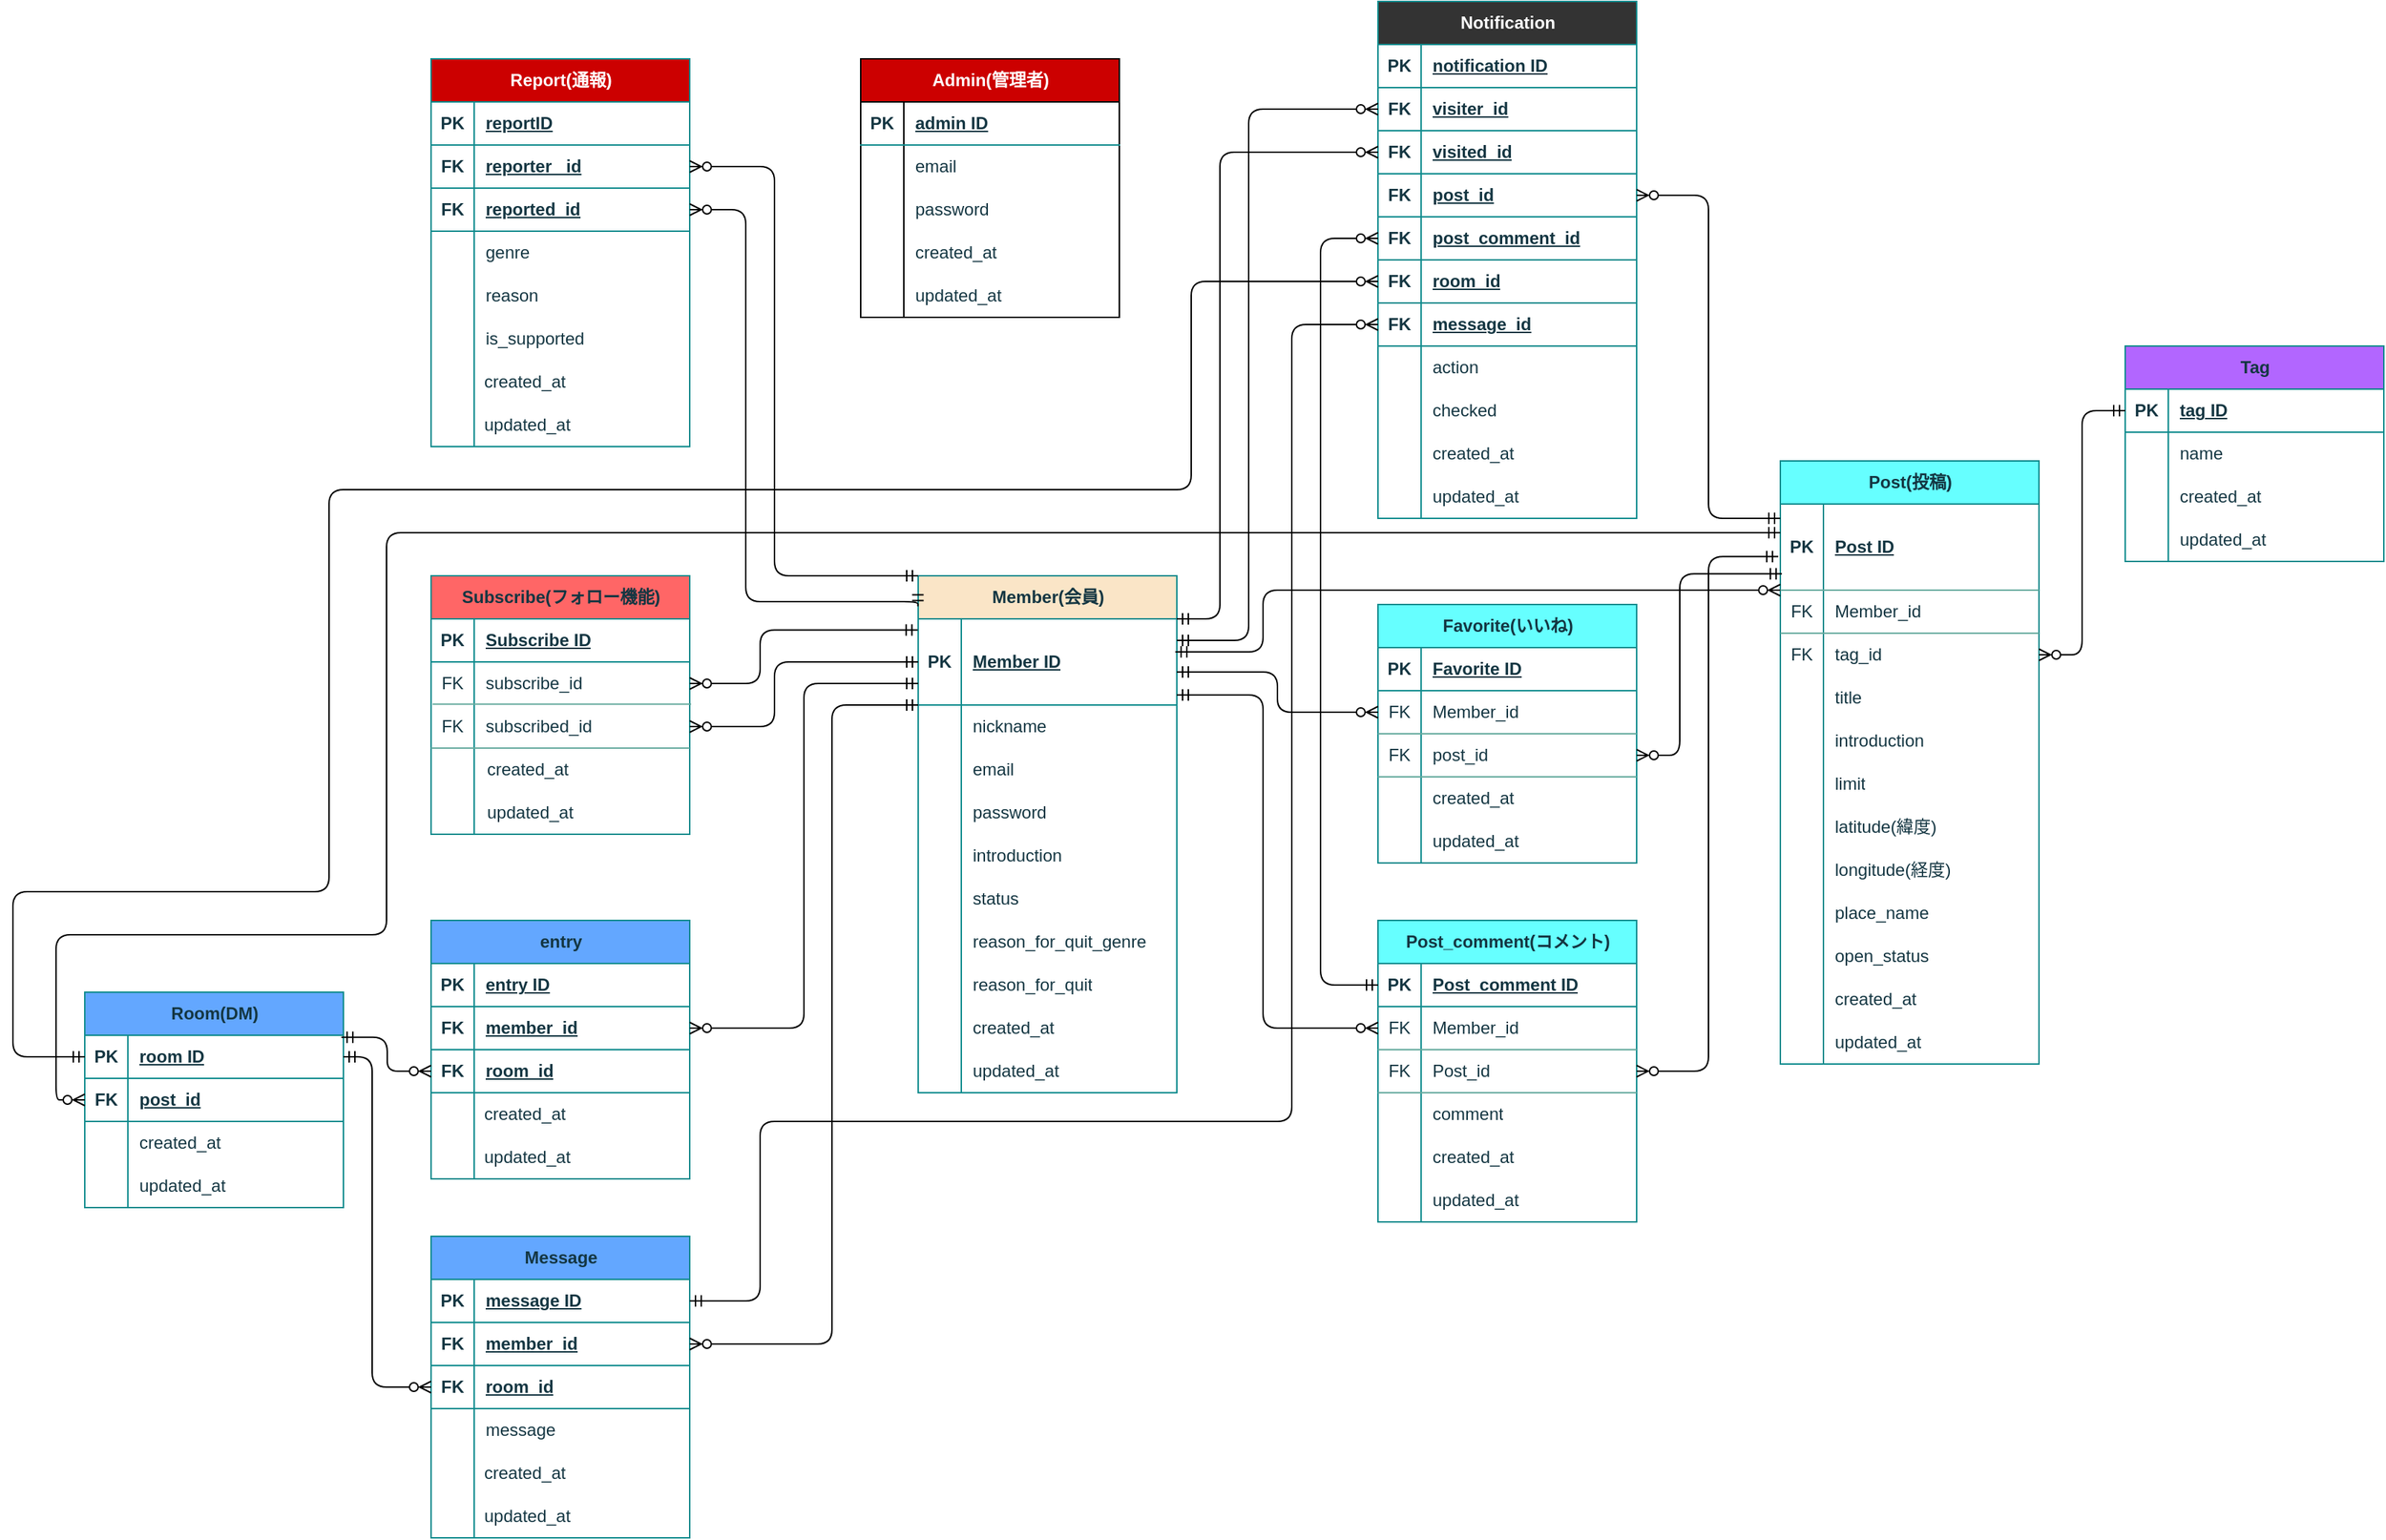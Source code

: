 <mxfile version="21.6.2" type="github">
  <diagram name="ページ1" id="A-aV3AcrUMxkYcAU4oyE">
    <mxGraphModel dx="2498" dy="2061" grid="1" gridSize="10" guides="1" tooltips="1" connect="1" arrows="1" fold="1" page="1" pageScale="1" pageWidth="827" pageHeight="1169" math="0" shadow="0">
      <root>
        <mxCell id="0" />
        <mxCell id="1" parent="0" />
        <mxCell id="ifHCPks3sFScEfOFRoQ5-178" value="&lt;font color=&quot;#ffffff&quot;&gt;Report(通報)&lt;/font&gt;" style="shape=table;startSize=30;container=1;collapsible=1;childLayout=tableLayout;fixedRows=1;rowLines=0;fontStyle=1;align=center;resizeLast=1;html=1;labelBackgroundColor=none;fillColor=#CC0000;strokeColor=#0F8B8D;fontColor=#143642;rounded=0;" parent="1" vertex="1">
          <mxGeometry x="-219" y="-1000" width="180" height="270" as="geometry" />
        </mxCell>
        <mxCell id="ifHCPks3sFScEfOFRoQ5-179" value="" style="shape=tableRow;horizontal=0;startSize=0;swimlaneHead=0;swimlaneBody=0;fillColor=none;collapsible=0;dropTarget=0;points=[[0,0.5],[1,0.5]];portConstraint=eastwest;top=0;left=0;right=0;bottom=1;labelBackgroundColor=none;strokeColor=#0F8B8D;fontColor=#143642;rounded=0;" parent="ifHCPks3sFScEfOFRoQ5-178" vertex="1">
          <mxGeometry y="30" width="180" height="30" as="geometry" />
        </mxCell>
        <mxCell id="ifHCPks3sFScEfOFRoQ5-180" value="PK" style="shape=partialRectangle;connectable=0;fillColor=none;top=0;left=0;bottom=0;right=0;fontStyle=1;overflow=hidden;whiteSpace=wrap;html=1;labelBackgroundColor=none;strokeColor=#0F8B8D;fontColor=#143642;rounded=0;" parent="ifHCPks3sFScEfOFRoQ5-179" vertex="1">
          <mxGeometry width="30" height="30" as="geometry">
            <mxRectangle width="30" height="30" as="alternateBounds" />
          </mxGeometry>
        </mxCell>
        <mxCell id="ifHCPks3sFScEfOFRoQ5-181" value="reportID" style="shape=partialRectangle;connectable=0;fillColor=none;top=0;left=0;bottom=0;right=0;align=left;spacingLeft=6;fontStyle=5;overflow=hidden;whiteSpace=wrap;html=1;labelBackgroundColor=none;strokeColor=#0F8B8D;fontColor=#143642;rounded=0;" parent="ifHCPks3sFScEfOFRoQ5-179" vertex="1">
          <mxGeometry x="30" width="150" height="30" as="geometry">
            <mxRectangle width="150" height="30" as="alternateBounds" />
          </mxGeometry>
        </mxCell>
        <mxCell id="ifHCPks3sFScEfOFRoQ5-482" style="shape=tableRow;horizontal=0;startSize=0;swimlaneHead=0;swimlaneBody=0;fillColor=none;collapsible=0;dropTarget=0;points=[[0,0.5],[1,0.5]];portConstraint=eastwest;top=0;left=0;right=0;bottom=1;labelBackgroundColor=none;strokeColor=#0F8B8D;fontColor=#143642;rounded=0;" parent="ifHCPks3sFScEfOFRoQ5-178" vertex="1">
          <mxGeometry y="60" width="180" height="30" as="geometry" />
        </mxCell>
        <mxCell id="ifHCPks3sFScEfOFRoQ5-483" value="FK" style="shape=partialRectangle;connectable=0;fillColor=none;top=0;left=0;bottom=0;right=0;fontStyle=1;overflow=hidden;whiteSpace=wrap;html=1;labelBackgroundColor=none;strokeColor=#0F8B8D;fontColor=#143642;rounded=0;" parent="ifHCPks3sFScEfOFRoQ5-482" vertex="1">
          <mxGeometry width="30" height="30" as="geometry">
            <mxRectangle width="30" height="30" as="alternateBounds" />
          </mxGeometry>
        </mxCell>
        <mxCell id="ifHCPks3sFScEfOFRoQ5-484" value="reporter _id" style="shape=partialRectangle;connectable=0;fillColor=none;top=0;left=0;bottom=0;right=0;align=left;spacingLeft=6;fontStyle=5;overflow=hidden;whiteSpace=wrap;html=1;labelBackgroundColor=none;strokeColor=#0F8B8D;fontColor=#143642;rounded=0;" parent="ifHCPks3sFScEfOFRoQ5-482" vertex="1">
          <mxGeometry x="30" width="150" height="30" as="geometry">
            <mxRectangle width="150" height="30" as="alternateBounds" />
          </mxGeometry>
        </mxCell>
        <mxCell id="ifHCPks3sFScEfOFRoQ5-488" style="shape=tableRow;horizontal=0;startSize=0;swimlaneHead=0;swimlaneBody=0;fillColor=none;collapsible=0;dropTarget=0;points=[[0,0.5],[1,0.5]];portConstraint=eastwest;top=0;left=0;right=0;bottom=1;labelBackgroundColor=none;strokeColor=#0F8B8D;fontColor=#143642;rounded=0;" parent="ifHCPks3sFScEfOFRoQ5-178" vertex="1">
          <mxGeometry y="90" width="180" height="30" as="geometry" />
        </mxCell>
        <mxCell id="ifHCPks3sFScEfOFRoQ5-489" value="FK" style="shape=partialRectangle;connectable=0;fillColor=none;top=0;left=0;bottom=0;right=0;fontStyle=1;overflow=hidden;whiteSpace=wrap;html=1;labelBackgroundColor=none;strokeColor=#0F8B8D;fontColor=#143642;rounded=0;" parent="ifHCPks3sFScEfOFRoQ5-488" vertex="1">
          <mxGeometry width="30" height="30" as="geometry">
            <mxRectangle width="30" height="30" as="alternateBounds" />
          </mxGeometry>
        </mxCell>
        <mxCell id="ifHCPks3sFScEfOFRoQ5-490" value="reported_id" style="shape=partialRectangle;connectable=0;fillColor=none;top=0;left=0;bottom=0;right=0;align=left;spacingLeft=6;fontStyle=5;overflow=hidden;whiteSpace=wrap;html=1;labelBackgroundColor=none;strokeColor=#0F8B8D;fontColor=#143642;rounded=0;" parent="ifHCPks3sFScEfOFRoQ5-488" vertex="1">
          <mxGeometry x="30" width="150" height="30" as="geometry">
            <mxRectangle width="150" height="30" as="alternateBounds" />
          </mxGeometry>
        </mxCell>
        <mxCell id="ifHCPks3sFScEfOFRoQ5-182" value="" style="shape=tableRow;horizontal=0;startSize=0;swimlaneHead=0;swimlaneBody=0;fillColor=none;collapsible=0;dropTarget=0;points=[[0,0.5],[1,0.5]];portConstraint=eastwest;top=0;left=0;right=0;bottom=0;labelBackgroundColor=none;strokeColor=#0F8B8D;fontColor=#143642;rounded=0;" parent="ifHCPks3sFScEfOFRoQ5-178" vertex="1">
          <mxGeometry y="120" width="180" height="30" as="geometry" />
        </mxCell>
        <mxCell id="ifHCPks3sFScEfOFRoQ5-183" value="" style="shape=partialRectangle;connectable=0;fillColor=none;top=0;left=0;bottom=0;right=0;editable=1;overflow=hidden;whiteSpace=wrap;html=1;labelBackgroundColor=none;strokeColor=#0F8B8D;fontColor=#143642;rounded=0;" parent="ifHCPks3sFScEfOFRoQ5-182" vertex="1">
          <mxGeometry width="30" height="30" as="geometry">
            <mxRectangle width="30" height="30" as="alternateBounds" />
          </mxGeometry>
        </mxCell>
        <mxCell id="ifHCPks3sFScEfOFRoQ5-184" value="genre" style="shape=partialRectangle;connectable=0;fillColor=none;top=0;left=0;bottom=0;right=0;align=left;spacingLeft=6;overflow=hidden;whiteSpace=wrap;html=1;labelBackgroundColor=none;strokeColor=#0F8B8D;fontColor=#143642;rounded=0;" parent="ifHCPks3sFScEfOFRoQ5-182" vertex="1">
          <mxGeometry x="30" width="150" height="30" as="geometry">
            <mxRectangle width="150" height="30" as="alternateBounds" />
          </mxGeometry>
        </mxCell>
        <mxCell id="ifHCPks3sFScEfOFRoQ5-185" value="" style="shape=tableRow;horizontal=0;startSize=0;swimlaneHead=0;swimlaneBody=0;fillColor=none;collapsible=0;dropTarget=0;points=[[0,0.5],[1,0.5]];portConstraint=eastwest;top=0;left=0;right=0;bottom=0;labelBackgroundColor=none;strokeColor=#0F8B8D;fontColor=#143642;rounded=0;" parent="ifHCPks3sFScEfOFRoQ5-178" vertex="1">
          <mxGeometry y="150" width="180" height="30" as="geometry" />
        </mxCell>
        <mxCell id="ifHCPks3sFScEfOFRoQ5-186" value="" style="shape=partialRectangle;connectable=0;fillColor=none;top=0;left=0;bottom=0;right=0;editable=1;overflow=hidden;whiteSpace=wrap;html=1;labelBackgroundColor=none;strokeColor=#0F8B8D;fontColor=#143642;rounded=0;" parent="ifHCPks3sFScEfOFRoQ5-185" vertex="1">
          <mxGeometry width="30" height="30" as="geometry">
            <mxRectangle width="30" height="30" as="alternateBounds" />
          </mxGeometry>
        </mxCell>
        <mxCell id="ifHCPks3sFScEfOFRoQ5-187" value="reason" style="shape=partialRectangle;connectable=0;fillColor=none;top=0;left=0;bottom=0;right=0;align=left;spacingLeft=6;overflow=hidden;whiteSpace=wrap;html=1;labelBackgroundColor=none;strokeColor=#0F8B8D;fontColor=#143642;rounded=0;" parent="ifHCPks3sFScEfOFRoQ5-185" vertex="1">
          <mxGeometry x="30" width="150" height="30" as="geometry">
            <mxRectangle width="150" height="30" as="alternateBounds" />
          </mxGeometry>
        </mxCell>
        <mxCell id="xIIedrhSP5e2ZnhwjJ1w-1" style="shape=tableRow;horizontal=0;startSize=0;swimlaneHead=0;swimlaneBody=0;fillColor=none;collapsible=0;dropTarget=0;points=[[0,0.5],[1,0.5]];portConstraint=eastwest;top=0;left=0;right=0;bottom=0;labelBackgroundColor=none;strokeColor=#0F8B8D;fontColor=#143642;rounded=0;" parent="ifHCPks3sFScEfOFRoQ5-178" vertex="1">
          <mxGeometry y="180" width="180" height="30" as="geometry" />
        </mxCell>
        <mxCell id="xIIedrhSP5e2ZnhwjJ1w-2" style="shape=partialRectangle;connectable=0;fillColor=none;top=0;left=0;bottom=0;right=0;editable=1;overflow=hidden;whiteSpace=wrap;html=1;labelBackgroundColor=none;strokeColor=#0F8B8D;fontColor=#143642;rounded=0;" parent="xIIedrhSP5e2ZnhwjJ1w-1" vertex="1">
          <mxGeometry width="30" height="30" as="geometry">
            <mxRectangle width="30" height="30" as="alternateBounds" />
          </mxGeometry>
        </mxCell>
        <mxCell id="xIIedrhSP5e2ZnhwjJ1w-3" value="is_supported" style="shape=partialRectangle;connectable=0;fillColor=none;top=0;left=0;bottom=0;right=0;align=left;spacingLeft=6;overflow=hidden;whiteSpace=wrap;html=1;labelBackgroundColor=none;strokeColor=#0F8B8D;fontColor=#143642;rounded=0;" parent="xIIedrhSP5e2ZnhwjJ1w-1" vertex="1">
          <mxGeometry x="30" width="150" height="30" as="geometry">
            <mxRectangle width="150" height="30" as="alternateBounds" />
          </mxGeometry>
        </mxCell>
        <mxCell id="ifHCPks3sFScEfOFRoQ5-188" value="" style="shape=tableRow;horizontal=0;startSize=0;swimlaneHead=0;swimlaneBody=0;fillColor=none;collapsible=0;dropTarget=0;points=[[0,0.5],[1,0.5]];portConstraint=eastwest;top=0;left=0;right=0;bottom=0;labelBackgroundColor=none;strokeColor=#0F8B8D;fontColor=#143642;rounded=0;" parent="ifHCPks3sFScEfOFRoQ5-178" vertex="1">
          <mxGeometry y="210" width="180" height="30" as="geometry" />
        </mxCell>
        <mxCell id="ifHCPks3sFScEfOFRoQ5-189" value="" style="shape=partialRectangle;connectable=0;fillColor=none;top=0;left=0;bottom=0;right=0;editable=1;overflow=hidden;whiteSpace=wrap;html=1;labelBackgroundColor=none;strokeColor=#0F8B8D;fontColor=#143642;rounded=0;" parent="ifHCPks3sFScEfOFRoQ5-188" vertex="1">
          <mxGeometry width="30" height="30" as="geometry">
            <mxRectangle width="30" height="30" as="alternateBounds" />
          </mxGeometry>
        </mxCell>
        <mxCell id="ifHCPks3sFScEfOFRoQ5-190" value="" style="shape=partialRectangle;connectable=0;fillColor=none;top=0;left=0;bottom=0;right=0;align=left;spacingLeft=6;overflow=hidden;whiteSpace=wrap;html=1;labelBackgroundColor=none;strokeColor=#0F8B8D;fontColor=#143642;rounded=0;" parent="ifHCPks3sFScEfOFRoQ5-188" vertex="1">
          <mxGeometry x="30" width="150" height="30" as="geometry">
            <mxRectangle width="150" height="30" as="alternateBounds" />
          </mxGeometry>
        </mxCell>
        <mxCell id="ifHCPks3sFScEfOFRoQ5-514" style="shape=tableRow;horizontal=0;startSize=0;swimlaneHead=0;swimlaneBody=0;fillColor=none;collapsible=0;dropTarget=0;points=[[0,0.5],[1,0.5]];portConstraint=eastwest;top=0;left=0;right=0;bottom=0;labelBackgroundColor=none;strokeColor=#0F8B8D;fontColor=#143642;rounded=0;" parent="ifHCPks3sFScEfOFRoQ5-178" vertex="1">
          <mxGeometry y="240" width="180" height="30" as="geometry" />
        </mxCell>
        <mxCell id="ifHCPks3sFScEfOFRoQ5-515" style="shape=partialRectangle;connectable=0;fillColor=none;top=0;left=0;bottom=0;right=0;editable=1;overflow=hidden;whiteSpace=wrap;html=1;labelBackgroundColor=none;strokeColor=#0F8B8D;fontColor=#143642;rounded=0;" parent="ifHCPks3sFScEfOFRoQ5-514" vertex="1">
          <mxGeometry width="30" height="30" as="geometry">
            <mxRectangle width="30" height="30" as="alternateBounds" />
          </mxGeometry>
        </mxCell>
        <mxCell id="ifHCPks3sFScEfOFRoQ5-516" style="shape=partialRectangle;connectable=0;fillColor=none;top=0;left=0;bottom=0;right=0;align=left;spacingLeft=6;overflow=hidden;whiteSpace=wrap;html=1;labelBackgroundColor=none;strokeColor=#0F8B8D;fontColor=#143642;rounded=0;" parent="ifHCPks3sFScEfOFRoQ5-514" vertex="1">
          <mxGeometry x="30" width="150" height="30" as="geometry">
            <mxRectangle width="150" height="30" as="alternateBounds" />
          </mxGeometry>
        </mxCell>
        <mxCell id="ifHCPks3sFScEfOFRoQ5-191" value="Subscribe(フォロー機能)" style="shape=table;startSize=30;container=1;collapsible=1;childLayout=tableLayout;fixedRows=1;rowLines=0;fontStyle=1;align=center;resizeLast=1;html=1;movable=1;resizable=1;rotatable=1;deletable=1;editable=1;locked=0;connectable=1;labelBackgroundColor=none;fillColor=#FF6666;strokeColor=#0F8B8D;fontColor=#143642;rounded=0;" parent="1" vertex="1">
          <mxGeometry x="-219" y="-640" width="180" height="180" as="geometry" />
        </mxCell>
        <mxCell id="ifHCPks3sFScEfOFRoQ5-192" value="" style="shape=tableRow;horizontal=0;startSize=0;swimlaneHead=0;swimlaneBody=0;fillColor=none;collapsible=0;dropTarget=0;points=[[0,0.5],[1,0.5]];portConstraint=eastwest;top=0;left=0;right=0;bottom=1;labelBackgroundColor=none;strokeColor=#0F8B8D;fontColor=#143642;rounded=0;" parent="ifHCPks3sFScEfOFRoQ5-191" vertex="1">
          <mxGeometry y="30" width="180" height="30" as="geometry" />
        </mxCell>
        <mxCell id="ifHCPks3sFScEfOFRoQ5-193" value="PK" style="shape=partialRectangle;connectable=0;fillColor=none;top=0;left=0;bottom=0;right=0;fontStyle=1;overflow=hidden;whiteSpace=wrap;html=1;labelBackgroundColor=none;strokeColor=#0F8B8D;fontColor=#143642;rounded=0;" parent="ifHCPks3sFScEfOFRoQ5-192" vertex="1">
          <mxGeometry width="30" height="30" as="geometry">
            <mxRectangle width="30" height="30" as="alternateBounds" />
          </mxGeometry>
        </mxCell>
        <mxCell id="ifHCPks3sFScEfOFRoQ5-194" value="Subscribe ID" style="shape=partialRectangle;connectable=0;fillColor=none;top=0;left=0;bottom=0;right=0;align=left;spacingLeft=6;fontStyle=5;overflow=hidden;whiteSpace=wrap;html=1;labelBackgroundColor=none;strokeColor=#0F8B8D;fontColor=#143642;rounded=0;" parent="ifHCPks3sFScEfOFRoQ5-192" vertex="1">
          <mxGeometry x="30" width="150" height="30" as="geometry">
            <mxRectangle width="150" height="30" as="alternateBounds" />
          </mxGeometry>
        </mxCell>
        <mxCell id="ifHCPks3sFScEfOFRoQ5-195" value="" style="shape=tableRow;horizontal=0;startSize=0;swimlaneHead=0;swimlaneBody=0;fillColor=none;collapsible=0;dropTarget=0;points=[[0,0.5],[1,0.5]];portConstraint=eastwest;top=0;left=0;right=0;bottom=0;labelBackgroundColor=none;strokeColor=#0F8B8D;fontColor=#143642;rounded=0;" parent="ifHCPks3sFScEfOFRoQ5-191" vertex="1">
          <mxGeometry y="60" width="180" height="30" as="geometry" />
        </mxCell>
        <mxCell id="ifHCPks3sFScEfOFRoQ5-196" value="FK" style="shape=partialRectangle;connectable=0;fillColor=none;top=0;left=0;bottom=0;right=0;editable=1;overflow=hidden;whiteSpace=wrap;html=1;labelBackgroundColor=none;strokeColor=#0F8B8D;fontColor=#143642;rounded=0;" parent="ifHCPks3sFScEfOFRoQ5-195" vertex="1">
          <mxGeometry width="30" height="30" as="geometry">
            <mxRectangle width="30" height="30" as="alternateBounds" />
          </mxGeometry>
        </mxCell>
        <mxCell id="ifHCPks3sFScEfOFRoQ5-197" value="subscribe_id" style="shape=partialRectangle;connectable=0;fillColor=none;top=0;left=0;bottom=0;right=0;align=left;spacingLeft=6;overflow=hidden;whiteSpace=wrap;html=1;labelBackgroundColor=none;strokeColor=#0F8B8D;fontColor=#143642;rounded=0;" parent="ifHCPks3sFScEfOFRoQ5-195" vertex="1">
          <mxGeometry x="30" width="150" height="30" as="geometry">
            <mxRectangle width="150" height="30" as="alternateBounds" />
          </mxGeometry>
        </mxCell>
        <mxCell id="ifHCPks3sFScEfOFRoQ5-198" value="" style="shape=tableRow;horizontal=0;startSize=0;swimlaneHead=0;swimlaneBody=0;fillColor=none;collapsible=0;dropTarget=0;points=[[0,0.5],[1,0.5]];portConstraint=eastwest;top=0;left=0;right=0;bottom=0;strokeColor=#0F8B8D;labelBackgroundColor=none;fontColor=#143642;rounded=0;" parent="ifHCPks3sFScEfOFRoQ5-191" vertex="1">
          <mxGeometry y="90" width="180" height="30" as="geometry" />
        </mxCell>
        <mxCell id="ifHCPks3sFScEfOFRoQ5-199" value="FK" style="shape=partialRectangle;connectable=0;fillColor=none;top=0;left=0;bottom=0;right=0;editable=1;overflow=hidden;whiteSpace=wrap;html=1;labelBackgroundColor=none;strokeColor=#0F8B8D;fontColor=#143642;rounded=0;" parent="ifHCPks3sFScEfOFRoQ5-198" vertex="1">
          <mxGeometry width="30" height="30" as="geometry">
            <mxRectangle width="30" height="30" as="alternateBounds" />
          </mxGeometry>
        </mxCell>
        <mxCell id="ifHCPks3sFScEfOFRoQ5-200" value="" style="shape=partialRectangle;connectable=0;fillColor=none;top=0;left=0;bottom=0;right=0;align=left;spacingLeft=6;overflow=hidden;whiteSpace=wrap;html=1;labelBackgroundColor=none;strokeColor=#0F8B8D;fontColor=#143642;rounded=0;" parent="ifHCPks3sFScEfOFRoQ5-198" vertex="1">
          <mxGeometry x="30" width="150" height="30" as="geometry">
            <mxRectangle width="150" height="30" as="alternateBounds" />
          </mxGeometry>
        </mxCell>
        <mxCell id="ifHCPks3sFScEfOFRoQ5-201" value="" style="shape=tableRow;horizontal=0;startSize=0;swimlaneHead=0;swimlaneBody=0;fillColor=none;collapsible=0;dropTarget=0;points=[[0,0.5],[1,0.5]];portConstraint=eastwest;top=0;left=0;right=0;bottom=0;labelBackgroundColor=none;strokeColor=#0F8B8D;fontColor=#143642;rounded=0;" parent="ifHCPks3sFScEfOFRoQ5-191" vertex="1">
          <mxGeometry y="120" width="180" height="30" as="geometry" />
        </mxCell>
        <mxCell id="ifHCPks3sFScEfOFRoQ5-202" value="" style="shape=partialRectangle;connectable=0;fillColor=none;top=0;left=0;bottom=0;right=0;editable=1;overflow=hidden;whiteSpace=wrap;html=1;labelBackgroundColor=none;strokeColor=#0F8B8D;fontColor=#143642;rounded=0;" parent="ifHCPks3sFScEfOFRoQ5-201" vertex="1">
          <mxGeometry width="30" height="30" as="geometry">
            <mxRectangle width="30" height="30" as="alternateBounds" />
          </mxGeometry>
        </mxCell>
        <mxCell id="ifHCPks3sFScEfOFRoQ5-203" value="" style="shape=partialRectangle;connectable=0;fillColor=none;top=0;left=0;bottom=0;right=0;align=left;spacingLeft=6;overflow=hidden;whiteSpace=wrap;html=1;labelBackgroundColor=none;strokeColor=#0F8B8D;fontColor=#143642;rounded=0;" parent="ifHCPks3sFScEfOFRoQ5-201" vertex="1">
          <mxGeometry x="30" width="150" height="30" as="geometry">
            <mxRectangle width="150" height="30" as="alternateBounds" />
          </mxGeometry>
        </mxCell>
        <mxCell id="ifHCPks3sFScEfOFRoQ5-407" style="shape=tableRow;horizontal=0;startSize=0;swimlaneHead=0;swimlaneBody=0;fillColor=none;collapsible=0;dropTarget=0;points=[[0,0.5],[1,0.5]];portConstraint=eastwest;top=0;left=0;right=0;bottom=0;labelBackgroundColor=none;strokeColor=#0F8B8D;fontColor=#143642;rounded=0;" parent="ifHCPks3sFScEfOFRoQ5-191" vertex="1">
          <mxGeometry y="150" width="180" height="30" as="geometry" />
        </mxCell>
        <mxCell id="ifHCPks3sFScEfOFRoQ5-408" style="shape=partialRectangle;connectable=0;fillColor=none;top=0;left=0;bottom=0;right=0;editable=1;overflow=hidden;whiteSpace=wrap;html=1;labelBackgroundColor=none;strokeColor=#0F8B8D;fontColor=#143642;rounded=0;" parent="ifHCPks3sFScEfOFRoQ5-407" vertex="1">
          <mxGeometry width="30" height="30" as="geometry">
            <mxRectangle width="30" height="30" as="alternateBounds" />
          </mxGeometry>
        </mxCell>
        <mxCell id="ifHCPks3sFScEfOFRoQ5-409" style="shape=partialRectangle;connectable=0;fillColor=none;top=0;left=0;bottom=0;right=0;align=left;spacingLeft=6;overflow=hidden;whiteSpace=wrap;html=1;labelBackgroundColor=none;strokeColor=#0F8B8D;fontColor=#143642;rounded=0;" parent="ifHCPks3sFScEfOFRoQ5-407" vertex="1">
          <mxGeometry x="30" width="150" height="30" as="geometry">
            <mxRectangle width="150" height="30" as="alternateBounds" />
          </mxGeometry>
        </mxCell>
        <mxCell id="ifHCPks3sFScEfOFRoQ5-204" value="entry" style="shape=table;startSize=30;container=1;collapsible=1;childLayout=tableLayout;fixedRows=1;rowLines=0;fontStyle=1;align=center;resizeLast=1;html=1;labelBackgroundColor=none;fillColor=#63A7FF;strokeColor=#0F8B8D;fontColor=#143642;rounded=0;" parent="1" vertex="1">
          <mxGeometry x="-219" y="-400" width="180" height="180" as="geometry" />
        </mxCell>
        <mxCell id="ifHCPks3sFScEfOFRoQ5-205" value="" style="shape=tableRow;horizontal=0;startSize=0;swimlaneHead=0;swimlaneBody=0;fillColor=none;collapsible=0;dropTarget=0;points=[[0,0.5],[1,0.5]];portConstraint=eastwest;top=0;left=0;right=0;bottom=1;labelBackgroundColor=none;strokeColor=#0F8B8D;fontColor=#143642;rounded=0;" parent="ifHCPks3sFScEfOFRoQ5-204" vertex="1">
          <mxGeometry y="30" width="180" height="30" as="geometry" />
        </mxCell>
        <mxCell id="ifHCPks3sFScEfOFRoQ5-206" value="PK" style="shape=partialRectangle;connectable=0;fillColor=none;top=0;left=0;bottom=0;right=0;fontStyle=1;overflow=hidden;whiteSpace=wrap;html=1;labelBackgroundColor=none;strokeColor=#0F8B8D;fontColor=#143642;rounded=0;" parent="ifHCPks3sFScEfOFRoQ5-205" vertex="1">
          <mxGeometry width="30" height="30" as="geometry">
            <mxRectangle width="30" height="30" as="alternateBounds" />
          </mxGeometry>
        </mxCell>
        <mxCell id="ifHCPks3sFScEfOFRoQ5-207" value="entry ID" style="shape=partialRectangle;connectable=0;fillColor=none;top=0;left=0;bottom=0;right=0;align=left;spacingLeft=6;fontStyle=5;overflow=hidden;whiteSpace=wrap;html=1;labelBackgroundColor=none;strokeColor=#0F8B8D;fontColor=#143642;rounded=0;" parent="ifHCPks3sFScEfOFRoQ5-205" vertex="1">
          <mxGeometry x="30" width="150" height="30" as="geometry">
            <mxRectangle width="150" height="30" as="alternateBounds" />
          </mxGeometry>
        </mxCell>
        <mxCell id="ifHCPks3sFScEfOFRoQ5-508" style="shape=tableRow;horizontal=0;startSize=0;swimlaneHead=0;swimlaneBody=0;fillColor=none;collapsible=0;dropTarget=0;points=[[0,0.5],[1,0.5]];portConstraint=eastwest;top=0;left=0;right=0;bottom=1;labelBackgroundColor=none;strokeColor=#0F8B8D;fontColor=#143642;rounded=0;" parent="ifHCPks3sFScEfOFRoQ5-204" vertex="1">
          <mxGeometry y="60" width="180" height="30" as="geometry" />
        </mxCell>
        <mxCell id="ifHCPks3sFScEfOFRoQ5-509" value="FK" style="shape=partialRectangle;connectable=0;fillColor=none;top=0;left=0;bottom=0;right=0;fontStyle=1;overflow=hidden;whiteSpace=wrap;html=1;labelBackgroundColor=none;strokeColor=#0F8B8D;fontColor=#143642;rounded=0;" parent="ifHCPks3sFScEfOFRoQ5-508" vertex="1">
          <mxGeometry width="30" height="30" as="geometry">
            <mxRectangle width="30" height="30" as="alternateBounds" />
          </mxGeometry>
        </mxCell>
        <mxCell id="ifHCPks3sFScEfOFRoQ5-510" value="member_id" style="shape=partialRectangle;connectable=0;fillColor=none;top=0;left=0;bottom=0;right=0;align=left;spacingLeft=6;fontStyle=5;overflow=hidden;whiteSpace=wrap;html=1;labelBackgroundColor=none;strokeColor=#0F8B8D;fontColor=#143642;rounded=0;" parent="ifHCPks3sFScEfOFRoQ5-508" vertex="1">
          <mxGeometry x="30" width="150" height="30" as="geometry">
            <mxRectangle width="150" height="30" as="alternateBounds" />
          </mxGeometry>
        </mxCell>
        <mxCell id="ifHCPks3sFScEfOFRoQ5-505" style="shape=tableRow;horizontal=0;startSize=0;swimlaneHead=0;swimlaneBody=0;fillColor=none;collapsible=0;dropTarget=0;points=[[0,0.5],[1,0.5]];portConstraint=eastwest;top=0;left=0;right=0;bottom=1;labelBackgroundColor=none;strokeColor=#0F8B8D;fontColor=#143642;rounded=0;" parent="ifHCPks3sFScEfOFRoQ5-204" vertex="1">
          <mxGeometry y="90" width="180" height="30" as="geometry" />
        </mxCell>
        <mxCell id="ifHCPks3sFScEfOFRoQ5-506" value="FK" style="shape=partialRectangle;connectable=0;fillColor=none;top=0;left=0;bottom=0;right=0;fontStyle=1;overflow=hidden;whiteSpace=wrap;html=1;labelBackgroundColor=none;strokeColor=#0F8B8D;fontColor=#143642;rounded=0;" parent="ifHCPks3sFScEfOFRoQ5-505" vertex="1">
          <mxGeometry width="30" height="30" as="geometry">
            <mxRectangle width="30" height="30" as="alternateBounds" />
          </mxGeometry>
        </mxCell>
        <mxCell id="ifHCPks3sFScEfOFRoQ5-507" value="room_id" style="shape=partialRectangle;connectable=0;fillColor=none;top=0;left=0;bottom=0;right=0;align=left;spacingLeft=6;fontStyle=5;overflow=hidden;whiteSpace=wrap;html=1;labelBackgroundColor=none;strokeColor=#0F8B8D;fontColor=#143642;rounded=0;" parent="ifHCPks3sFScEfOFRoQ5-505" vertex="1">
          <mxGeometry x="30" width="150" height="30" as="geometry">
            <mxRectangle width="150" height="30" as="alternateBounds" />
          </mxGeometry>
        </mxCell>
        <mxCell id="ifHCPks3sFScEfOFRoQ5-208" value="" style="shape=tableRow;horizontal=0;startSize=0;swimlaneHead=0;swimlaneBody=0;fillColor=none;collapsible=0;dropTarget=0;points=[[0,0.5],[1,0.5]];portConstraint=eastwest;top=0;left=0;right=0;bottom=0;labelBackgroundColor=none;strokeColor=#0F8B8D;fontColor=#143642;rounded=0;" parent="ifHCPks3sFScEfOFRoQ5-204" vertex="1">
          <mxGeometry y="120" width="180" height="30" as="geometry" />
        </mxCell>
        <mxCell id="ifHCPks3sFScEfOFRoQ5-209" value="" style="shape=partialRectangle;connectable=0;fillColor=none;top=0;left=0;bottom=0;right=0;editable=1;overflow=hidden;whiteSpace=wrap;html=1;labelBackgroundColor=none;strokeColor=#0F8B8D;fontColor=#143642;rounded=0;" parent="ifHCPks3sFScEfOFRoQ5-208" vertex="1">
          <mxGeometry width="30" height="30" as="geometry">
            <mxRectangle width="30" height="30" as="alternateBounds" />
          </mxGeometry>
        </mxCell>
        <mxCell id="ifHCPks3sFScEfOFRoQ5-210" value="" style="shape=partialRectangle;connectable=0;fillColor=none;top=0;left=0;bottom=0;right=0;align=left;spacingLeft=6;overflow=hidden;whiteSpace=wrap;html=1;labelBackgroundColor=none;strokeColor=#0F8B8D;fontColor=#143642;rounded=0;" parent="ifHCPks3sFScEfOFRoQ5-208" vertex="1">
          <mxGeometry x="30" width="150" height="30" as="geometry">
            <mxRectangle width="150" height="30" as="alternateBounds" />
          </mxGeometry>
        </mxCell>
        <mxCell id="ifHCPks3sFScEfOFRoQ5-511" style="shape=tableRow;horizontal=0;startSize=0;swimlaneHead=0;swimlaneBody=0;fillColor=none;collapsible=0;dropTarget=0;points=[[0,0.5],[1,0.5]];portConstraint=eastwest;top=0;left=0;right=0;bottom=0;labelBackgroundColor=none;strokeColor=#0F8B8D;fontColor=#143642;rounded=0;" parent="ifHCPks3sFScEfOFRoQ5-204" vertex="1">
          <mxGeometry y="150" width="180" height="30" as="geometry" />
        </mxCell>
        <mxCell id="ifHCPks3sFScEfOFRoQ5-512" style="shape=partialRectangle;connectable=0;fillColor=none;top=0;left=0;bottom=0;right=0;editable=1;overflow=hidden;whiteSpace=wrap;html=1;labelBackgroundColor=none;strokeColor=#0F8B8D;fontColor=#143642;rounded=0;" parent="ifHCPks3sFScEfOFRoQ5-511" vertex="1">
          <mxGeometry width="30" height="30" as="geometry">
            <mxRectangle width="30" height="30" as="alternateBounds" />
          </mxGeometry>
        </mxCell>
        <mxCell id="ifHCPks3sFScEfOFRoQ5-513" style="shape=partialRectangle;connectable=0;fillColor=none;top=0;left=0;bottom=0;right=0;align=left;spacingLeft=6;overflow=hidden;whiteSpace=wrap;html=1;labelBackgroundColor=none;strokeColor=#0F8B8D;fontColor=#143642;rounded=0;" parent="ifHCPks3sFScEfOFRoQ5-511" vertex="1">
          <mxGeometry x="30" width="150" height="30" as="geometry">
            <mxRectangle width="150" height="30" as="alternateBounds" />
          </mxGeometry>
        </mxCell>
        <mxCell id="ifHCPks3sFScEfOFRoQ5-217" value="Tag" style="shape=table;startSize=30;container=1;collapsible=1;childLayout=tableLayout;fixedRows=1;rowLines=0;fontStyle=1;align=center;resizeLast=1;html=1;labelBackgroundColor=none;fillColor=#B266FF;strokeColor=#0F8B8D;fontColor=#143642;rounded=0;" parent="1" vertex="1">
          <mxGeometry x="960" y="-800" width="180" height="150" as="geometry" />
        </mxCell>
        <mxCell id="ifHCPks3sFScEfOFRoQ5-218" value="" style="shape=tableRow;horizontal=0;startSize=0;swimlaneHead=0;swimlaneBody=0;fillColor=none;collapsible=0;dropTarget=0;points=[[0,0.5],[1,0.5]];portConstraint=eastwest;top=0;left=0;right=0;bottom=1;labelBackgroundColor=none;strokeColor=#0F8B8D;fontColor=#143642;rounded=0;" parent="ifHCPks3sFScEfOFRoQ5-217" vertex="1">
          <mxGeometry y="30" width="180" height="30" as="geometry" />
        </mxCell>
        <mxCell id="ifHCPks3sFScEfOFRoQ5-219" value="PK" style="shape=partialRectangle;connectable=0;fillColor=none;top=0;left=0;bottom=0;right=0;fontStyle=1;overflow=hidden;whiteSpace=wrap;html=1;labelBackgroundColor=none;strokeColor=#0F8B8D;fontColor=#143642;rounded=0;" parent="ifHCPks3sFScEfOFRoQ5-218" vertex="1">
          <mxGeometry width="30" height="30" as="geometry">
            <mxRectangle width="30" height="30" as="alternateBounds" />
          </mxGeometry>
        </mxCell>
        <mxCell id="ifHCPks3sFScEfOFRoQ5-220" value="tag ID" style="shape=partialRectangle;connectable=0;fillColor=none;top=0;left=0;bottom=0;right=0;align=left;spacingLeft=6;fontStyle=5;overflow=hidden;whiteSpace=wrap;html=1;labelBackgroundColor=none;strokeColor=#0F8B8D;fontColor=#143642;rounded=0;" parent="ifHCPks3sFScEfOFRoQ5-218" vertex="1">
          <mxGeometry x="30" width="150" height="30" as="geometry">
            <mxRectangle width="150" height="30" as="alternateBounds" />
          </mxGeometry>
        </mxCell>
        <mxCell id="ifHCPks3sFScEfOFRoQ5-221" value="" style="shape=tableRow;horizontal=0;startSize=0;swimlaneHead=0;swimlaneBody=0;fillColor=none;collapsible=0;dropTarget=0;points=[[0,0.5],[1,0.5]];portConstraint=eastwest;top=0;left=0;right=0;bottom=0;labelBackgroundColor=none;strokeColor=#0F8B8D;fontColor=#143642;rounded=0;" parent="ifHCPks3sFScEfOFRoQ5-217" vertex="1">
          <mxGeometry y="60" width="180" height="30" as="geometry" />
        </mxCell>
        <mxCell id="ifHCPks3sFScEfOFRoQ5-222" value="" style="shape=partialRectangle;connectable=0;fillColor=none;top=0;left=0;bottom=0;right=0;editable=1;overflow=hidden;whiteSpace=wrap;html=1;labelBackgroundColor=none;strokeColor=#0F8B8D;fontColor=#143642;rounded=0;" parent="ifHCPks3sFScEfOFRoQ5-221" vertex="1">
          <mxGeometry width="30" height="30" as="geometry">
            <mxRectangle width="30" height="30" as="alternateBounds" />
          </mxGeometry>
        </mxCell>
        <mxCell id="ifHCPks3sFScEfOFRoQ5-223" value="name" style="shape=partialRectangle;connectable=0;fillColor=none;top=0;left=0;bottom=0;right=0;align=left;spacingLeft=6;overflow=hidden;whiteSpace=wrap;html=1;labelBackgroundColor=none;strokeColor=#0F8B8D;fontColor=#143642;rounded=0;" parent="ifHCPks3sFScEfOFRoQ5-221" vertex="1">
          <mxGeometry x="30" width="150" height="30" as="geometry">
            <mxRectangle width="150" height="30" as="alternateBounds" />
          </mxGeometry>
        </mxCell>
        <mxCell id="ifHCPks3sFScEfOFRoQ5-224" value="" style="shape=tableRow;horizontal=0;startSize=0;swimlaneHead=0;swimlaneBody=0;fillColor=none;collapsible=0;dropTarget=0;points=[[0,0.5],[1,0.5]];portConstraint=eastwest;top=0;left=0;right=0;bottom=0;labelBackgroundColor=none;strokeColor=#0F8B8D;fontColor=#143642;rounded=0;" parent="ifHCPks3sFScEfOFRoQ5-217" vertex="1">
          <mxGeometry y="90" width="180" height="30" as="geometry" />
        </mxCell>
        <mxCell id="ifHCPks3sFScEfOFRoQ5-225" value="" style="shape=partialRectangle;connectable=0;fillColor=none;top=0;left=0;bottom=0;right=0;editable=1;overflow=hidden;whiteSpace=wrap;html=1;labelBackgroundColor=none;strokeColor=#0F8B8D;fontColor=#143642;rounded=0;" parent="ifHCPks3sFScEfOFRoQ5-224" vertex="1">
          <mxGeometry width="30" height="30" as="geometry">
            <mxRectangle width="30" height="30" as="alternateBounds" />
          </mxGeometry>
        </mxCell>
        <mxCell id="ifHCPks3sFScEfOFRoQ5-226" value="" style="shape=partialRectangle;connectable=0;fillColor=none;top=0;left=0;bottom=0;right=0;align=left;spacingLeft=6;overflow=hidden;whiteSpace=wrap;html=1;labelBackgroundColor=none;strokeColor=#0F8B8D;fontColor=#143642;rounded=0;" parent="ifHCPks3sFScEfOFRoQ5-224" vertex="1">
          <mxGeometry x="30" width="150" height="30" as="geometry">
            <mxRectangle width="150" height="30" as="alternateBounds" />
          </mxGeometry>
        </mxCell>
        <mxCell id="ifHCPks3sFScEfOFRoQ5-227" value="" style="shape=tableRow;horizontal=0;startSize=0;swimlaneHead=0;swimlaneBody=0;fillColor=none;collapsible=0;dropTarget=0;points=[[0,0.5],[1,0.5]];portConstraint=eastwest;top=0;left=0;right=0;bottom=0;labelBackgroundColor=none;strokeColor=#0F8B8D;fontColor=#143642;rounded=0;" parent="ifHCPks3sFScEfOFRoQ5-217" vertex="1">
          <mxGeometry y="120" width="180" height="30" as="geometry" />
        </mxCell>
        <mxCell id="ifHCPks3sFScEfOFRoQ5-228" value="" style="shape=partialRectangle;connectable=0;fillColor=none;top=0;left=0;bottom=0;right=0;editable=1;overflow=hidden;whiteSpace=wrap;html=1;labelBackgroundColor=none;strokeColor=#0F8B8D;fontColor=#143642;rounded=0;" parent="ifHCPks3sFScEfOFRoQ5-227" vertex="1">
          <mxGeometry width="30" height="30" as="geometry">
            <mxRectangle width="30" height="30" as="alternateBounds" />
          </mxGeometry>
        </mxCell>
        <mxCell id="ifHCPks3sFScEfOFRoQ5-229" value="" style="shape=partialRectangle;connectable=0;fillColor=none;top=0;left=0;bottom=0;right=0;align=left;spacingLeft=6;overflow=hidden;whiteSpace=wrap;html=1;labelBackgroundColor=none;strokeColor=#0F8B8D;fontColor=#143642;rounded=0;" parent="ifHCPks3sFScEfOFRoQ5-227" vertex="1">
          <mxGeometry x="30" width="150" height="30" as="geometry">
            <mxRectangle width="150" height="30" as="alternateBounds" />
          </mxGeometry>
        </mxCell>
        <mxCell id="ifHCPks3sFScEfOFRoQ5-230" value="Post_comment(コメント)" style="shape=table;startSize=30;container=1;collapsible=1;childLayout=tableLayout;fixedRows=1;rowLines=0;fontStyle=1;align=center;resizeLast=1;html=1;labelBackgroundColor=none;fillColor=#66FFFF;strokeColor=#0F8B8D;fontColor=#143642;rounded=0;" parent="1" vertex="1">
          <mxGeometry x="440" y="-400" width="180" height="210" as="geometry" />
        </mxCell>
        <mxCell id="ifHCPks3sFScEfOFRoQ5-231" value="" style="shape=tableRow;horizontal=0;startSize=0;swimlaneHead=0;swimlaneBody=0;fillColor=none;collapsible=0;dropTarget=0;points=[[0,0.5],[1,0.5]];portConstraint=eastwest;top=0;left=0;right=0;bottom=1;labelBackgroundColor=none;strokeColor=#0F8B8D;fontColor=#143642;rounded=0;" parent="ifHCPks3sFScEfOFRoQ5-230" vertex="1">
          <mxGeometry y="30" width="180" height="30" as="geometry" />
        </mxCell>
        <mxCell id="ifHCPks3sFScEfOFRoQ5-232" value="PK" style="shape=partialRectangle;connectable=0;fillColor=none;top=0;left=0;bottom=0;right=0;fontStyle=1;overflow=hidden;whiteSpace=wrap;html=1;labelBackgroundColor=none;strokeColor=#0F8B8D;fontColor=#143642;rounded=0;" parent="ifHCPks3sFScEfOFRoQ5-231" vertex="1">
          <mxGeometry width="30" height="30" as="geometry">
            <mxRectangle width="30" height="30" as="alternateBounds" />
          </mxGeometry>
        </mxCell>
        <mxCell id="ifHCPks3sFScEfOFRoQ5-233" value="Post_comment ID" style="shape=partialRectangle;connectable=0;fillColor=none;top=0;left=0;bottom=0;right=0;align=left;spacingLeft=6;fontStyle=5;overflow=hidden;whiteSpace=wrap;html=1;labelBackgroundColor=none;strokeColor=#0F8B8D;fontColor=#143642;rounded=0;" parent="ifHCPks3sFScEfOFRoQ5-231" vertex="1">
          <mxGeometry x="30" width="150" height="30" as="geometry">
            <mxRectangle width="150" height="30" as="alternateBounds" />
          </mxGeometry>
        </mxCell>
        <mxCell id="ifHCPks3sFScEfOFRoQ5-234" value="" style="shape=tableRow;horizontal=0;startSize=0;swimlaneHead=0;swimlaneBody=0;fillColor=none;collapsible=0;dropTarget=0;points=[[0,0.5],[1,0.5]];portConstraint=eastwest;top=0;left=0;right=0;bottom=0;labelBackgroundColor=none;strokeColor=#0F8B8D;fontColor=#143642;rounded=0;" parent="ifHCPks3sFScEfOFRoQ5-230" vertex="1">
          <mxGeometry y="60" width="180" height="30" as="geometry" />
        </mxCell>
        <mxCell id="ifHCPks3sFScEfOFRoQ5-235" value="FK" style="shape=partialRectangle;connectable=0;fillColor=none;top=0;left=0;bottom=0;right=0;editable=1;overflow=hidden;whiteSpace=wrap;html=1;labelBackgroundColor=none;strokeColor=#0F8B8D;fontColor=#143642;rounded=0;" parent="ifHCPks3sFScEfOFRoQ5-234" vertex="1">
          <mxGeometry width="30" height="30" as="geometry">
            <mxRectangle width="30" height="30" as="alternateBounds" />
          </mxGeometry>
        </mxCell>
        <mxCell id="ifHCPks3sFScEfOFRoQ5-236" value="Member_id" style="shape=partialRectangle;connectable=0;fillColor=none;top=0;left=0;bottom=0;right=0;align=left;spacingLeft=6;overflow=hidden;whiteSpace=wrap;html=1;labelBackgroundColor=none;strokeColor=#0F8B8D;fontColor=#143642;rounded=0;" parent="ifHCPks3sFScEfOFRoQ5-234" vertex="1">
          <mxGeometry x="30" width="150" height="30" as="geometry">
            <mxRectangle width="150" height="30" as="alternateBounds" />
          </mxGeometry>
        </mxCell>
        <mxCell id="ifHCPks3sFScEfOFRoQ5-237" value="" style="shape=tableRow;horizontal=0;startSize=0;swimlaneHead=0;swimlaneBody=0;fillColor=none;collapsible=0;dropTarget=0;points=[[0,0.5],[1,0.5]];portConstraint=eastwest;top=0;left=0;right=0;bottom=0;labelBackgroundColor=none;strokeColor=#0F8B8D;fontColor=#143642;rounded=0;" parent="ifHCPks3sFScEfOFRoQ5-230" vertex="1">
          <mxGeometry y="90" width="180" height="30" as="geometry" />
        </mxCell>
        <mxCell id="ifHCPks3sFScEfOFRoQ5-238" value="FK" style="shape=partialRectangle;connectable=0;fillColor=none;top=0;left=0;bottom=0;right=0;editable=1;overflow=hidden;whiteSpace=wrap;html=1;labelBackgroundColor=none;strokeColor=#0F8B8D;fontColor=#143642;rounded=0;" parent="ifHCPks3sFScEfOFRoQ5-237" vertex="1">
          <mxGeometry width="30" height="30" as="geometry">
            <mxRectangle width="30" height="30" as="alternateBounds" />
          </mxGeometry>
        </mxCell>
        <mxCell id="ifHCPks3sFScEfOFRoQ5-239" value="Post_id" style="shape=partialRectangle;connectable=0;fillColor=none;top=0;left=0;bottom=0;right=0;align=left;spacingLeft=6;overflow=hidden;whiteSpace=wrap;html=1;labelBackgroundColor=none;strokeColor=#0F8B8D;fontColor=#143642;rounded=0;" parent="ifHCPks3sFScEfOFRoQ5-237" vertex="1">
          <mxGeometry x="30" width="150" height="30" as="geometry">
            <mxRectangle width="150" height="30" as="alternateBounds" />
          </mxGeometry>
        </mxCell>
        <mxCell id="ifHCPks3sFScEfOFRoQ5-240" value="" style="shape=tableRow;horizontal=0;startSize=0;swimlaneHead=0;swimlaneBody=0;fillColor=none;collapsible=0;dropTarget=0;points=[[0,0.5],[1,0.5]];portConstraint=eastwest;top=0;left=0;right=0;bottom=0;labelBackgroundColor=none;strokeColor=#0F8B8D;fontColor=#143642;rounded=0;" parent="ifHCPks3sFScEfOFRoQ5-230" vertex="1">
          <mxGeometry y="120" width="180" height="30" as="geometry" />
        </mxCell>
        <mxCell id="ifHCPks3sFScEfOFRoQ5-241" value="" style="shape=partialRectangle;connectable=0;fillColor=none;top=0;left=0;bottom=0;right=0;editable=1;overflow=hidden;whiteSpace=wrap;html=1;labelBackgroundColor=none;strokeColor=#0F8B8D;fontColor=#143642;rounded=0;" parent="ifHCPks3sFScEfOFRoQ5-240" vertex="1">
          <mxGeometry width="30" height="30" as="geometry">
            <mxRectangle width="30" height="30" as="alternateBounds" />
          </mxGeometry>
        </mxCell>
        <mxCell id="ifHCPks3sFScEfOFRoQ5-242" value="comment" style="shape=partialRectangle;connectable=0;fillColor=none;top=0;left=0;bottom=0;right=0;align=left;spacingLeft=6;overflow=hidden;whiteSpace=wrap;html=1;labelBackgroundColor=none;strokeColor=#0F8B8D;fontColor=#143642;rounded=0;" parent="ifHCPks3sFScEfOFRoQ5-240" vertex="1">
          <mxGeometry x="30" width="150" height="30" as="geometry">
            <mxRectangle width="150" height="30" as="alternateBounds" />
          </mxGeometry>
        </mxCell>
        <mxCell id="ifHCPks3sFScEfOFRoQ5-430" style="shape=tableRow;horizontal=0;startSize=0;swimlaneHead=0;swimlaneBody=0;fillColor=none;collapsible=0;dropTarget=0;points=[[0,0.5],[1,0.5]];portConstraint=eastwest;top=0;left=0;right=0;bottom=0;labelBackgroundColor=none;strokeColor=#0F8B8D;fontColor=#143642;rounded=0;" parent="ifHCPks3sFScEfOFRoQ5-230" vertex="1">
          <mxGeometry y="150" width="180" height="30" as="geometry" />
        </mxCell>
        <mxCell id="ifHCPks3sFScEfOFRoQ5-431" style="shape=partialRectangle;connectable=0;fillColor=none;top=0;left=0;bottom=0;right=0;editable=1;overflow=hidden;whiteSpace=wrap;html=1;labelBackgroundColor=none;strokeColor=#0F8B8D;fontColor=#143642;rounded=0;" parent="ifHCPks3sFScEfOFRoQ5-430" vertex="1">
          <mxGeometry width="30" height="30" as="geometry">
            <mxRectangle width="30" height="30" as="alternateBounds" />
          </mxGeometry>
        </mxCell>
        <mxCell id="ifHCPks3sFScEfOFRoQ5-432" style="shape=partialRectangle;connectable=0;fillColor=none;top=0;left=0;bottom=0;right=0;align=left;spacingLeft=6;overflow=hidden;whiteSpace=wrap;html=1;labelBackgroundColor=none;strokeColor=#0F8B8D;fontColor=#143642;rounded=0;" parent="ifHCPks3sFScEfOFRoQ5-430" vertex="1">
          <mxGeometry x="30" width="150" height="30" as="geometry">
            <mxRectangle width="150" height="30" as="alternateBounds" />
          </mxGeometry>
        </mxCell>
        <mxCell id="ifHCPks3sFScEfOFRoQ5-427" style="shape=tableRow;horizontal=0;startSize=0;swimlaneHead=0;swimlaneBody=0;fillColor=none;collapsible=0;dropTarget=0;points=[[0,0.5],[1,0.5]];portConstraint=eastwest;top=0;left=0;right=0;bottom=0;labelBackgroundColor=none;strokeColor=#0F8B8D;fontColor=#143642;rounded=0;" parent="ifHCPks3sFScEfOFRoQ5-230" vertex="1">
          <mxGeometry y="180" width="180" height="30" as="geometry" />
        </mxCell>
        <mxCell id="ifHCPks3sFScEfOFRoQ5-428" style="shape=partialRectangle;connectable=0;fillColor=none;top=0;left=0;bottom=0;right=0;editable=1;overflow=hidden;whiteSpace=wrap;html=1;labelBackgroundColor=none;strokeColor=#0F8B8D;fontColor=#143642;rounded=0;" parent="ifHCPks3sFScEfOFRoQ5-427" vertex="1">
          <mxGeometry width="30" height="30" as="geometry">
            <mxRectangle width="30" height="30" as="alternateBounds" />
          </mxGeometry>
        </mxCell>
        <mxCell id="ifHCPks3sFScEfOFRoQ5-429" style="shape=partialRectangle;connectable=0;fillColor=none;top=0;left=0;bottom=0;right=0;align=left;spacingLeft=6;overflow=hidden;whiteSpace=wrap;html=1;labelBackgroundColor=none;strokeColor=#0F8B8D;fontColor=#143642;rounded=0;" parent="ifHCPks3sFScEfOFRoQ5-427" vertex="1">
          <mxGeometry x="30" width="150" height="30" as="geometry">
            <mxRectangle width="150" height="30" as="alternateBounds" />
          </mxGeometry>
        </mxCell>
        <mxCell id="ifHCPks3sFScEfOFRoQ5-243" value="Room(DM)" style="shape=table;startSize=30;container=1;collapsible=1;childLayout=tableLayout;fixedRows=1;rowLines=0;fontStyle=1;align=center;resizeLast=1;html=1;labelBackgroundColor=none;fillColor=#63A7FF;strokeColor=#0F8B8D;fontColor=#143642;rounded=0;" parent="1" vertex="1">
          <mxGeometry x="-460" y="-350" width="180" height="150" as="geometry" />
        </mxCell>
        <mxCell id="ifHCPks3sFScEfOFRoQ5-244" value="" style="shape=tableRow;horizontal=0;startSize=0;swimlaneHead=0;swimlaneBody=0;fillColor=none;collapsible=0;dropTarget=0;points=[[0,0.5],[1,0.5]];portConstraint=eastwest;top=0;left=0;right=0;bottom=1;labelBackgroundColor=none;strokeColor=#0F8B8D;fontColor=#143642;rounded=0;" parent="ifHCPks3sFScEfOFRoQ5-243" vertex="1">
          <mxGeometry y="30" width="180" height="30" as="geometry" />
        </mxCell>
        <mxCell id="ifHCPks3sFScEfOFRoQ5-245" value="PK" style="shape=partialRectangle;connectable=0;fillColor=none;top=0;left=0;bottom=0;right=0;fontStyle=1;overflow=hidden;whiteSpace=wrap;html=1;labelBackgroundColor=none;strokeColor=#0F8B8D;fontColor=#143642;rounded=0;" parent="ifHCPks3sFScEfOFRoQ5-244" vertex="1">
          <mxGeometry width="30" height="30" as="geometry">
            <mxRectangle width="30" height="30" as="alternateBounds" />
          </mxGeometry>
        </mxCell>
        <mxCell id="ifHCPks3sFScEfOFRoQ5-246" value="room ID" style="shape=partialRectangle;connectable=0;fillColor=none;top=0;left=0;bottom=0;right=0;align=left;spacingLeft=6;fontStyle=5;overflow=hidden;whiteSpace=wrap;html=1;labelBackgroundColor=none;strokeColor=#0F8B8D;fontColor=#143642;rounded=0;" parent="ifHCPks3sFScEfOFRoQ5-244" vertex="1">
          <mxGeometry x="30" width="150" height="30" as="geometry">
            <mxRectangle width="150" height="30" as="alternateBounds" />
          </mxGeometry>
        </mxCell>
        <mxCell id="Qf5iYrGHHnUxq8Ug7sN4-1" style="shape=tableRow;horizontal=0;startSize=0;swimlaneHead=0;swimlaneBody=0;fillColor=none;collapsible=0;dropTarget=0;points=[[0,0.5],[1,0.5]];portConstraint=eastwest;top=0;left=0;right=0;bottom=1;labelBackgroundColor=none;strokeColor=#0F8B8D;fontColor=#143642;rounded=0;" parent="ifHCPks3sFScEfOFRoQ5-243" vertex="1">
          <mxGeometry y="60" width="180" height="30" as="geometry" />
        </mxCell>
        <mxCell id="Qf5iYrGHHnUxq8Ug7sN4-2" value="FK" style="shape=partialRectangle;connectable=0;fillColor=none;top=0;left=0;bottom=0;right=0;fontStyle=1;overflow=hidden;whiteSpace=wrap;html=1;labelBackgroundColor=none;strokeColor=#0F8B8D;fontColor=#143642;rounded=0;" parent="Qf5iYrGHHnUxq8Ug7sN4-1" vertex="1">
          <mxGeometry width="30" height="30" as="geometry">
            <mxRectangle width="30" height="30" as="alternateBounds" />
          </mxGeometry>
        </mxCell>
        <mxCell id="Qf5iYrGHHnUxq8Ug7sN4-3" value="post_id" style="shape=partialRectangle;connectable=0;fillColor=none;top=0;left=0;bottom=0;right=0;align=left;spacingLeft=6;fontStyle=5;overflow=hidden;whiteSpace=wrap;html=1;labelBackgroundColor=none;strokeColor=#0F8B8D;fontColor=#143642;rounded=0;" parent="Qf5iYrGHHnUxq8Ug7sN4-1" vertex="1">
          <mxGeometry x="30" width="150" height="30" as="geometry">
            <mxRectangle width="150" height="30" as="alternateBounds" />
          </mxGeometry>
        </mxCell>
        <mxCell id="ifHCPks3sFScEfOFRoQ5-250" value="" style="shape=tableRow;horizontal=0;startSize=0;swimlaneHead=0;swimlaneBody=0;fillColor=none;collapsible=0;dropTarget=0;points=[[0,0.5],[1,0.5]];portConstraint=eastwest;top=0;left=0;right=0;bottom=0;labelBackgroundColor=none;strokeColor=#0F8B8D;fontColor=#143642;rounded=0;" parent="ifHCPks3sFScEfOFRoQ5-243" vertex="1">
          <mxGeometry y="90" width="180" height="30" as="geometry" />
        </mxCell>
        <mxCell id="ifHCPks3sFScEfOFRoQ5-251" value="" style="shape=partialRectangle;connectable=0;fillColor=none;top=0;left=0;bottom=0;right=0;editable=1;overflow=hidden;whiteSpace=wrap;html=1;labelBackgroundColor=none;strokeColor=#0F8B8D;fontColor=#143642;rounded=0;" parent="ifHCPks3sFScEfOFRoQ5-250" vertex="1">
          <mxGeometry width="30" height="30" as="geometry">
            <mxRectangle width="30" height="30" as="alternateBounds" />
          </mxGeometry>
        </mxCell>
        <mxCell id="ifHCPks3sFScEfOFRoQ5-252" value="" style="shape=partialRectangle;connectable=0;fillColor=none;top=0;left=0;bottom=0;right=0;align=left;spacingLeft=6;overflow=hidden;whiteSpace=wrap;html=1;labelBackgroundColor=none;strokeColor=#0F8B8D;fontColor=#143642;rounded=0;" parent="ifHCPks3sFScEfOFRoQ5-250" vertex="1">
          <mxGeometry x="30" width="150" height="30" as="geometry">
            <mxRectangle width="150" height="30" as="alternateBounds" />
          </mxGeometry>
        </mxCell>
        <mxCell id="ifHCPks3sFScEfOFRoQ5-253" value="" style="shape=tableRow;horizontal=0;startSize=0;swimlaneHead=0;swimlaneBody=0;fillColor=none;collapsible=0;dropTarget=0;points=[[0,0.5],[1,0.5]];portConstraint=eastwest;top=0;left=0;right=0;bottom=0;labelBackgroundColor=none;strokeColor=#0F8B8D;fontColor=#143642;rounded=0;" parent="ifHCPks3sFScEfOFRoQ5-243" vertex="1">
          <mxGeometry y="120" width="180" height="30" as="geometry" />
        </mxCell>
        <mxCell id="ifHCPks3sFScEfOFRoQ5-254" value="" style="shape=partialRectangle;connectable=0;fillColor=none;top=0;left=0;bottom=0;right=0;editable=1;overflow=hidden;whiteSpace=wrap;html=1;labelBackgroundColor=none;strokeColor=#0F8B8D;fontColor=#143642;rounded=0;" parent="ifHCPks3sFScEfOFRoQ5-253" vertex="1">
          <mxGeometry width="30" height="30" as="geometry">
            <mxRectangle width="30" height="30" as="alternateBounds" />
          </mxGeometry>
        </mxCell>
        <mxCell id="ifHCPks3sFScEfOFRoQ5-255" value="" style="shape=partialRectangle;connectable=0;fillColor=none;top=0;left=0;bottom=0;right=0;align=left;spacingLeft=6;overflow=hidden;whiteSpace=wrap;html=1;labelBackgroundColor=none;strokeColor=#0F8B8D;fontColor=#143642;rounded=0;" parent="ifHCPks3sFScEfOFRoQ5-253" vertex="1">
          <mxGeometry x="30" width="150" height="30" as="geometry">
            <mxRectangle width="150" height="30" as="alternateBounds" />
          </mxGeometry>
        </mxCell>
        <mxCell id="ifHCPks3sFScEfOFRoQ5-256" value="Message" style="shape=table;startSize=30;container=1;collapsible=1;childLayout=tableLayout;fixedRows=1;rowLines=0;fontStyle=1;align=center;resizeLast=1;html=1;labelBackgroundColor=none;fillColor=#63A7FF;strokeColor=#0F8B8D;fontColor=#143642;rounded=0;" parent="1" vertex="1">
          <mxGeometry x="-219" y="-180" width="180" height="210" as="geometry" />
        </mxCell>
        <mxCell id="ifHCPks3sFScEfOFRoQ5-257" value="" style="shape=tableRow;horizontal=0;startSize=0;swimlaneHead=0;swimlaneBody=0;fillColor=none;collapsible=0;dropTarget=0;points=[[0,0.5],[1,0.5]];portConstraint=eastwest;top=0;left=0;right=0;bottom=1;labelBackgroundColor=none;strokeColor=#0F8B8D;fontColor=#143642;rounded=0;" parent="ifHCPks3sFScEfOFRoQ5-256" vertex="1">
          <mxGeometry y="30" width="180" height="30" as="geometry" />
        </mxCell>
        <mxCell id="ifHCPks3sFScEfOFRoQ5-258" value="PK" style="shape=partialRectangle;connectable=0;fillColor=none;top=0;left=0;bottom=0;right=0;fontStyle=1;overflow=hidden;whiteSpace=wrap;html=1;labelBackgroundColor=none;strokeColor=#0F8B8D;fontColor=#143642;rounded=0;" parent="ifHCPks3sFScEfOFRoQ5-257" vertex="1">
          <mxGeometry width="30" height="30" as="geometry">
            <mxRectangle width="30" height="30" as="alternateBounds" />
          </mxGeometry>
        </mxCell>
        <mxCell id="ifHCPks3sFScEfOFRoQ5-259" value="message ID" style="shape=partialRectangle;connectable=0;fillColor=none;top=0;left=0;bottom=0;right=0;align=left;spacingLeft=6;fontStyle=5;overflow=hidden;whiteSpace=wrap;html=1;labelBackgroundColor=none;strokeColor=#0F8B8D;fontColor=#143642;rounded=0;" parent="ifHCPks3sFScEfOFRoQ5-257" vertex="1">
          <mxGeometry x="30" width="150" height="30" as="geometry">
            <mxRectangle width="150" height="30" as="alternateBounds" />
          </mxGeometry>
        </mxCell>
        <mxCell id="ifHCPks3sFScEfOFRoQ5-524" style="shape=tableRow;horizontal=0;startSize=0;swimlaneHead=0;swimlaneBody=0;fillColor=none;collapsible=0;dropTarget=0;points=[[0,0.5],[1,0.5]];portConstraint=eastwest;top=0;left=0;right=0;bottom=1;labelBackgroundColor=none;strokeColor=#0F8B8D;fontColor=#143642;rounded=0;" parent="ifHCPks3sFScEfOFRoQ5-256" vertex="1">
          <mxGeometry y="60" width="180" height="30" as="geometry" />
        </mxCell>
        <mxCell id="ifHCPks3sFScEfOFRoQ5-525" value="FK" style="shape=partialRectangle;connectable=0;fillColor=none;top=0;left=0;bottom=0;right=0;fontStyle=1;overflow=hidden;whiteSpace=wrap;html=1;labelBackgroundColor=none;strokeColor=#0F8B8D;fontColor=#143642;rounded=0;" parent="ifHCPks3sFScEfOFRoQ5-524" vertex="1">
          <mxGeometry width="30" height="30" as="geometry">
            <mxRectangle width="30" height="30" as="alternateBounds" />
          </mxGeometry>
        </mxCell>
        <mxCell id="ifHCPks3sFScEfOFRoQ5-526" value="member_id" style="shape=partialRectangle;connectable=0;fillColor=none;top=0;left=0;bottom=0;right=0;align=left;spacingLeft=6;fontStyle=5;overflow=hidden;whiteSpace=wrap;html=1;labelBackgroundColor=none;strokeColor=#0F8B8D;fontColor=#143642;rounded=0;" parent="ifHCPks3sFScEfOFRoQ5-524" vertex="1">
          <mxGeometry x="30" width="150" height="30" as="geometry">
            <mxRectangle width="150" height="30" as="alternateBounds" />
          </mxGeometry>
        </mxCell>
        <mxCell id="ifHCPks3sFScEfOFRoQ5-521" style="shape=tableRow;horizontal=0;startSize=0;swimlaneHead=0;swimlaneBody=0;fillColor=none;collapsible=0;dropTarget=0;points=[[0,0.5],[1,0.5]];portConstraint=eastwest;top=0;left=0;right=0;bottom=1;labelBackgroundColor=none;strokeColor=#0F8B8D;fontColor=#143642;rounded=0;" parent="ifHCPks3sFScEfOFRoQ5-256" vertex="1">
          <mxGeometry y="90" width="180" height="30" as="geometry" />
        </mxCell>
        <mxCell id="ifHCPks3sFScEfOFRoQ5-522" value="FK" style="shape=partialRectangle;connectable=0;fillColor=none;top=0;left=0;bottom=0;right=0;fontStyle=1;overflow=hidden;whiteSpace=wrap;html=1;labelBackgroundColor=none;strokeColor=#0F8B8D;fontColor=#143642;rounded=0;" parent="ifHCPks3sFScEfOFRoQ5-521" vertex="1">
          <mxGeometry width="30" height="30" as="geometry">
            <mxRectangle width="30" height="30" as="alternateBounds" />
          </mxGeometry>
        </mxCell>
        <mxCell id="ifHCPks3sFScEfOFRoQ5-523" value="room_id" style="shape=partialRectangle;connectable=0;fillColor=none;top=0;left=0;bottom=0;right=0;align=left;spacingLeft=6;fontStyle=5;overflow=hidden;whiteSpace=wrap;html=1;labelBackgroundColor=none;strokeColor=#0F8B8D;fontColor=#143642;rounded=0;" parent="ifHCPks3sFScEfOFRoQ5-521" vertex="1">
          <mxGeometry x="30" width="150" height="30" as="geometry">
            <mxRectangle width="150" height="30" as="alternateBounds" />
          </mxGeometry>
        </mxCell>
        <mxCell id="ifHCPks3sFScEfOFRoQ5-260" value="" style="shape=tableRow;horizontal=0;startSize=0;swimlaneHead=0;swimlaneBody=0;fillColor=none;collapsible=0;dropTarget=0;points=[[0,0.5],[1,0.5]];portConstraint=eastwest;top=0;left=0;right=0;bottom=0;labelBackgroundColor=none;strokeColor=#0F8B8D;fontColor=#143642;rounded=0;" parent="ifHCPks3sFScEfOFRoQ5-256" vertex="1">
          <mxGeometry y="120" width="180" height="30" as="geometry" />
        </mxCell>
        <mxCell id="ifHCPks3sFScEfOFRoQ5-261" value="" style="shape=partialRectangle;connectable=0;fillColor=none;top=0;left=0;bottom=0;right=0;editable=1;overflow=hidden;whiteSpace=wrap;html=1;labelBackgroundColor=none;strokeColor=#0F8B8D;fontColor=#143642;rounded=0;" parent="ifHCPks3sFScEfOFRoQ5-260" vertex="1">
          <mxGeometry width="30" height="30" as="geometry">
            <mxRectangle width="30" height="30" as="alternateBounds" />
          </mxGeometry>
        </mxCell>
        <mxCell id="ifHCPks3sFScEfOFRoQ5-262" value="message" style="shape=partialRectangle;connectable=0;fillColor=none;top=0;left=0;bottom=0;right=0;align=left;spacingLeft=6;overflow=hidden;whiteSpace=wrap;html=1;labelBackgroundColor=none;strokeColor=#0F8B8D;fontColor=#143642;rounded=0;" parent="ifHCPks3sFScEfOFRoQ5-260" vertex="1">
          <mxGeometry x="30" width="150" height="30" as="geometry">
            <mxRectangle width="150" height="30" as="alternateBounds" />
          </mxGeometry>
        </mxCell>
        <mxCell id="ifHCPks3sFScEfOFRoQ5-263" value="" style="shape=tableRow;horizontal=0;startSize=0;swimlaneHead=0;swimlaneBody=0;fillColor=none;collapsible=0;dropTarget=0;points=[[0,0.5],[1,0.5]];portConstraint=eastwest;top=0;left=0;right=0;bottom=0;labelBackgroundColor=none;strokeColor=#0F8B8D;fontColor=#143642;rounded=0;" parent="ifHCPks3sFScEfOFRoQ5-256" vertex="1">
          <mxGeometry y="150" width="180" height="30" as="geometry" />
        </mxCell>
        <mxCell id="ifHCPks3sFScEfOFRoQ5-264" value="" style="shape=partialRectangle;connectable=0;fillColor=none;top=0;left=0;bottom=0;right=0;editable=1;overflow=hidden;whiteSpace=wrap;html=1;labelBackgroundColor=none;strokeColor=#0F8B8D;fontColor=#143642;rounded=0;" parent="ifHCPks3sFScEfOFRoQ5-263" vertex="1">
          <mxGeometry width="30" height="30" as="geometry">
            <mxRectangle width="30" height="30" as="alternateBounds" />
          </mxGeometry>
        </mxCell>
        <mxCell id="ifHCPks3sFScEfOFRoQ5-265" value="" style="shape=partialRectangle;connectable=0;fillColor=none;top=0;left=0;bottom=0;right=0;align=left;spacingLeft=6;overflow=hidden;whiteSpace=wrap;html=1;labelBackgroundColor=none;strokeColor=#0F8B8D;fontColor=#143642;rounded=0;" parent="ifHCPks3sFScEfOFRoQ5-263" vertex="1">
          <mxGeometry x="30" width="150" height="30" as="geometry">
            <mxRectangle width="150" height="30" as="alternateBounds" />
          </mxGeometry>
        </mxCell>
        <mxCell id="ifHCPks3sFScEfOFRoQ5-266" value="" style="shape=tableRow;horizontal=0;startSize=0;swimlaneHead=0;swimlaneBody=0;fillColor=none;collapsible=0;dropTarget=0;points=[[0,0.5],[1,0.5]];portConstraint=eastwest;top=0;left=0;right=0;bottom=0;labelBackgroundColor=none;strokeColor=#0F8B8D;fontColor=#143642;rounded=0;" parent="ifHCPks3sFScEfOFRoQ5-256" vertex="1">
          <mxGeometry y="180" width="180" height="30" as="geometry" />
        </mxCell>
        <mxCell id="ifHCPks3sFScEfOFRoQ5-267" value="" style="shape=partialRectangle;connectable=0;fillColor=none;top=0;left=0;bottom=0;right=0;editable=1;overflow=hidden;whiteSpace=wrap;html=1;labelBackgroundColor=none;strokeColor=#0F8B8D;fontColor=#143642;rounded=0;" parent="ifHCPks3sFScEfOFRoQ5-266" vertex="1">
          <mxGeometry width="30" height="30" as="geometry">
            <mxRectangle width="30" height="30" as="alternateBounds" />
          </mxGeometry>
        </mxCell>
        <mxCell id="ifHCPks3sFScEfOFRoQ5-268" value="" style="shape=partialRectangle;connectable=0;fillColor=none;top=0;left=0;bottom=0;right=0;align=left;spacingLeft=6;overflow=hidden;whiteSpace=wrap;html=1;labelBackgroundColor=none;strokeColor=#0F8B8D;fontColor=#143642;rounded=0;" parent="ifHCPks3sFScEfOFRoQ5-266" vertex="1">
          <mxGeometry x="30" width="150" height="30" as="geometry">
            <mxRectangle width="150" height="30" as="alternateBounds" />
          </mxGeometry>
        </mxCell>
        <mxCell id="ifHCPks3sFScEfOFRoQ5-269" value="Post(投稿)" style="shape=table;startSize=30;container=1;collapsible=1;childLayout=tableLayout;fixedRows=1;rowLines=0;fontStyle=1;align=center;resizeLast=1;html=1;labelBackgroundColor=none;fillColor=#66FFFF;strokeColor=#0F8B8D;fontColor=#143642;rounded=0;" parent="1" vertex="1">
          <mxGeometry x="720" y="-720" width="180" height="420" as="geometry" />
        </mxCell>
        <mxCell id="ifHCPks3sFScEfOFRoQ5-270" value="" style="shape=tableRow;horizontal=0;startSize=0;swimlaneHead=0;swimlaneBody=0;fillColor=none;collapsible=0;dropTarget=0;points=[[0,0.5],[1,0.5]];portConstraint=eastwest;top=0;left=0;right=0;bottom=1;labelBackgroundColor=none;strokeColor=#0F8B8D;fontColor=#143642;rounded=0;" parent="ifHCPks3sFScEfOFRoQ5-269" vertex="1">
          <mxGeometry y="30" width="180" height="60" as="geometry" />
        </mxCell>
        <mxCell id="ifHCPks3sFScEfOFRoQ5-271" value="PK" style="shape=partialRectangle;connectable=0;fillColor=none;top=0;left=0;bottom=0;right=0;fontStyle=1;overflow=hidden;whiteSpace=wrap;html=1;labelBackgroundColor=none;strokeColor=#0F8B8D;fontColor=#143642;rounded=0;" parent="ifHCPks3sFScEfOFRoQ5-270" vertex="1">
          <mxGeometry width="30" height="60" as="geometry">
            <mxRectangle width="30" height="60" as="alternateBounds" />
          </mxGeometry>
        </mxCell>
        <mxCell id="ifHCPks3sFScEfOFRoQ5-272" value="Post ID" style="shape=partialRectangle;connectable=0;fillColor=none;top=0;left=0;bottom=0;right=0;align=left;spacingLeft=6;fontStyle=5;overflow=hidden;whiteSpace=wrap;html=1;labelBackgroundColor=none;strokeColor=#0F8B8D;fontColor=#143642;rounded=0;" parent="ifHCPks3sFScEfOFRoQ5-270" vertex="1">
          <mxGeometry x="30" width="150" height="60" as="geometry">
            <mxRectangle width="150" height="60" as="alternateBounds" />
          </mxGeometry>
        </mxCell>
        <mxCell id="ifHCPks3sFScEfOFRoQ5-273" value="" style="shape=tableRow;horizontal=0;startSize=0;swimlaneHead=0;swimlaneBody=0;fillColor=none;collapsible=0;dropTarget=0;points=[[0,0.5],[1,0.5]];portConstraint=eastwest;top=0;left=0;right=0;bottom=0;labelBackgroundColor=none;strokeColor=#0F8B8D;fontColor=#143642;rounded=0;" parent="ifHCPks3sFScEfOFRoQ5-269" vertex="1">
          <mxGeometry y="90" width="180" height="30" as="geometry" />
        </mxCell>
        <mxCell id="ifHCPks3sFScEfOFRoQ5-274" value="FK" style="shape=partialRectangle;connectable=0;fillColor=none;top=0;left=0;bottom=0;right=0;editable=1;overflow=hidden;whiteSpace=wrap;html=1;labelBackgroundColor=none;strokeColor=#0F8B8D;fontColor=#143642;rounded=0;" parent="ifHCPks3sFScEfOFRoQ5-273" vertex="1">
          <mxGeometry width="30" height="30" as="geometry">
            <mxRectangle width="30" height="30" as="alternateBounds" />
          </mxGeometry>
        </mxCell>
        <mxCell id="ifHCPks3sFScEfOFRoQ5-275" value="Member_id" style="shape=partialRectangle;connectable=0;fillColor=none;top=0;left=0;bottom=0;right=0;align=left;spacingLeft=6;overflow=hidden;whiteSpace=wrap;html=1;labelBackgroundColor=none;strokeColor=#0F8B8D;fontColor=#143642;rounded=0;" parent="ifHCPks3sFScEfOFRoQ5-273" vertex="1">
          <mxGeometry x="30" width="150" height="30" as="geometry">
            <mxRectangle width="150" height="30" as="alternateBounds" />
          </mxGeometry>
        </mxCell>
        <mxCell id="ifHCPks3sFScEfOFRoQ5-473" style="shape=tableRow;horizontal=0;startSize=0;swimlaneHead=0;swimlaneBody=0;fillColor=none;collapsible=0;dropTarget=0;points=[[0,0.5],[1,0.5]];portConstraint=eastwest;top=0;left=0;right=0;bottom=0;labelBackgroundColor=none;strokeColor=#0F8B8D;fontColor=#143642;rounded=0;" parent="ifHCPks3sFScEfOFRoQ5-269" vertex="1">
          <mxGeometry y="120" width="180" height="30" as="geometry" />
        </mxCell>
        <mxCell id="ifHCPks3sFScEfOFRoQ5-474" value="FK" style="shape=partialRectangle;connectable=0;fillColor=none;top=0;left=0;bottom=0;right=0;editable=1;overflow=hidden;whiteSpace=wrap;html=1;labelBackgroundColor=none;strokeColor=#0F8B8D;fontColor=#143642;rounded=0;" parent="ifHCPks3sFScEfOFRoQ5-473" vertex="1">
          <mxGeometry width="30" height="30" as="geometry">
            <mxRectangle width="30" height="30" as="alternateBounds" />
          </mxGeometry>
        </mxCell>
        <mxCell id="ifHCPks3sFScEfOFRoQ5-475" value="tag_id" style="shape=partialRectangle;connectable=0;fillColor=none;top=0;left=0;bottom=0;right=0;align=left;spacingLeft=6;overflow=hidden;whiteSpace=wrap;html=1;labelBackgroundColor=none;strokeColor=#0F8B8D;fontColor=#143642;rounded=0;" parent="ifHCPks3sFScEfOFRoQ5-473" vertex="1">
          <mxGeometry x="30" width="150" height="30" as="geometry">
            <mxRectangle width="150" height="30" as="alternateBounds" />
          </mxGeometry>
        </mxCell>
        <mxCell id="ifHCPks3sFScEfOFRoQ5-276" value="" style="shape=tableRow;horizontal=0;startSize=0;swimlaneHead=0;swimlaneBody=0;fillColor=none;collapsible=0;dropTarget=0;points=[[0,0.5],[1,0.5]];portConstraint=eastwest;top=0;left=0;right=0;bottom=0;labelBackgroundColor=none;strokeColor=#0F8B8D;fontColor=#143642;rounded=0;" parent="ifHCPks3sFScEfOFRoQ5-269" vertex="1">
          <mxGeometry y="150" width="180" height="30" as="geometry" />
        </mxCell>
        <mxCell id="ifHCPks3sFScEfOFRoQ5-277" value="" style="shape=partialRectangle;connectable=0;fillColor=none;top=0;left=0;bottom=0;right=0;editable=1;overflow=hidden;whiteSpace=wrap;html=1;labelBackgroundColor=none;strokeColor=#0F8B8D;fontColor=#143642;rounded=0;" parent="ifHCPks3sFScEfOFRoQ5-276" vertex="1">
          <mxGeometry width="30" height="30" as="geometry">
            <mxRectangle width="30" height="30" as="alternateBounds" />
          </mxGeometry>
        </mxCell>
        <mxCell id="ifHCPks3sFScEfOFRoQ5-278" value="title" style="shape=partialRectangle;connectable=0;fillColor=none;top=0;left=0;bottom=0;right=0;align=left;spacingLeft=6;overflow=hidden;whiteSpace=wrap;html=1;labelBackgroundColor=none;strokeColor=#0F8B8D;fontColor=#143642;rounded=0;" parent="ifHCPks3sFScEfOFRoQ5-276" vertex="1">
          <mxGeometry x="30" width="150" height="30" as="geometry">
            <mxRectangle width="150" height="30" as="alternateBounds" />
          </mxGeometry>
        </mxCell>
        <mxCell id="ifHCPks3sFScEfOFRoQ5-279" value="" style="shape=tableRow;horizontal=0;startSize=0;swimlaneHead=0;swimlaneBody=0;fillColor=none;collapsible=0;dropTarget=0;points=[[0,0.5],[1,0.5]];portConstraint=eastwest;top=0;left=0;right=0;bottom=0;labelBackgroundColor=none;strokeColor=#0F8B8D;fontColor=#143642;rounded=0;" parent="ifHCPks3sFScEfOFRoQ5-269" vertex="1">
          <mxGeometry y="180" width="180" height="30" as="geometry" />
        </mxCell>
        <mxCell id="ifHCPks3sFScEfOFRoQ5-280" value="" style="shape=partialRectangle;connectable=0;fillColor=none;top=0;left=0;bottom=0;right=0;editable=1;overflow=hidden;whiteSpace=wrap;html=1;labelBackgroundColor=none;strokeColor=#0F8B8D;fontColor=#143642;rounded=0;" parent="ifHCPks3sFScEfOFRoQ5-279" vertex="1">
          <mxGeometry width="30" height="30" as="geometry">
            <mxRectangle width="30" height="30" as="alternateBounds" />
          </mxGeometry>
        </mxCell>
        <mxCell id="ifHCPks3sFScEfOFRoQ5-281" value="introduction" style="shape=partialRectangle;connectable=0;fillColor=none;top=0;left=0;bottom=0;right=0;align=left;spacingLeft=6;overflow=hidden;whiteSpace=wrap;html=1;labelBackgroundColor=none;strokeColor=#0F8B8D;fontColor=#143642;rounded=0;" parent="ifHCPks3sFScEfOFRoQ5-279" vertex="1">
          <mxGeometry x="30" width="150" height="30" as="geometry">
            <mxRectangle width="150" height="30" as="alternateBounds" />
          </mxGeometry>
        </mxCell>
        <mxCell id="ifHCPks3sFScEfOFRoQ5-449" style="shape=tableRow;horizontal=0;startSize=0;swimlaneHead=0;swimlaneBody=0;fillColor=none;collapsible=0;dropTarget=0;points=[[0,0.5],[1,0.5]];portConstraint=eastwest;top=0;left=0;right=0;bottom=0;labelBackgroundColor=none;strokeColor=#0F8B8D;fontColor=#143642;rounded=0;" parent="ifHCPks3sFScEfOFRoQ5-269" vertex="1">
          <mxGeometry y="210" width="180" height="30" as="geometry" />
        </mxCell>
        <mxCell id="ifHCPks3sFScEfOFRoQ5-450" style="shape=partialRectangle;connectable=0;fillColor=none;top=0;left=0;bottom=0;right=0;editable=1;overflow=hidden;whiteSpace=wrap;html=1;labelBackgroundColor=none;strokeColor=#0F8B8D;fontColor=#143642;rounded=0;" parent="ifHCPks3sFScEfOFRoQ5-449" vertex="1">
          <mxGeometry width="30" height="30" as="geometry">
            <mxRectangle width="30" height="30" as="alternateBounds" />
          </mxGeometry>
        </mxCell>
        <mxCell id="ifHCPks3sFScEfOFRoQ5-451" value="limit" style="shape=partialRectangle;connectable=0;fillColor=none;top=0;left=0;bottom=0;right=0;align=left;spacingLeft=6;overflow=hidden;whiteSpace=wrap;html=1;labelBackgroundColor=none;strokeColor=#0F8B8D;fontColor=#143642;rounded=0;" parent="ifHCPks3sFScEfOFRoQ5-449" vertex="1">
          <mxGeometry x="30" width="150" height="30" as="geometry">
            <mxRectangle width="150" height="30" as="alternateBounds" />
          </mxGeometry>
        </mxCell>
        <mxCell id="ifHCPks3sFScEfOFRoQ5-446" style="shape=tableRow;horizontal=0;startSize=0;swimlaneHead=0;swimlaneBody=0;fillColor=none;collapsible=0;dropTarget=0;points=[[0,0.5],[1,0.5]];portConstraint=eastwest;top=0;left=0;right=0;bottom=0;labelBackgroundColor=none;strokeColor=#0F8B8D;fontColor=#143642;rounded=0;" parent="ifHCPks3sFScEfOFRoQ5-269" vertex="1">
          <mxGeometry y="240" width="180" height="30" as="geometry" />
        </mxCell>
        <mxCell id="ifHCPks3sFScEfOFRoQ5-447" style="shape=partialRectangle;connectable=0;fillColor=none;top=0;left=0;bottom=0;right=0;editable=1;overflow=hidden;whiteSpace=wrap;html=1;labelBackgroundColor=none;strokeColor=#0F8B8D;fontColor=#143642;rounded=0;" parent="ifHCPks3sFScEfOFRoQ5-446" vertex="1">
          <mxGeometry width="30" height="30" as="geometry">
            <mxRectangle width="30" height="30" as="alternateBounds" />
          </mxGeometry>
        </mxCell>
        <mxCell id="ifHCPks3sFScEfOFRoQ5-448" value="latitude(緯度)" style="shape=partialRectangle;connectable=0;fillColor=none;top=0;left=0;bottom=0;right=0;align=left;spacingLeft=6;overflow=hidden;whiteSpace=wrap;html=1;labelBackgroundColor=none;strokeColor=#0F8B8D;fontColor=#143642;rounded=0;" parent="ifHCPks3sFScEfOFRoQ5-446" vertex="1">
          <mxGeometry x="30" width="150" height="30" as="geometry">
            <mxRectangle width="150" height="30" as="alternateBounds" />
          </mxGeometry>
        </mxCell>
        <mxCell id="ifHCPks3sFScEfOFRoQ5-443" style="shape=tableRow;horizontal=0;startSize=0;swimlaneHead=0;swimlaneBody=0;fillColor=none;collapsible=0;dropTarget=0;points=[[0,0.5],[1,0.5]];portConstraint=eastwest;top=0;left=0;right=0;bottom=0;labelBackgroundColor=none;strokeColor=#0F8B8D;fontColor=#143642;rounded=0;" parent="ifHCPks3sFScEfOFRoQ5-269" vertex="1">
          <mxGeometry y="270" width="180" height="30" as="geometry" />
        </mxCell>
        <mxCell id="ifHCPks3sFScEfOFRoQ5-444" style="shape=partialRectangle;connectable=0;fillColor=none;top=0;left=0;bottom=0;right=0;editable=1;overflow=hidden;whiteSpace=wrap;html=1;labelBackgroundColor=none;strokeColor=#0F8B8D;fontColor=#143642;rounded=0;" parent="ifHCPks3sFScEfOFRoQ5-443" vertex="1">
          <mxGeometry width="30" height="30" as="geometry">
            <mxRectangle width="30" height="30" as="alternateBounds" />
          </mxGeometry>
        </mxCell>
        <mxCell id="ifHCPks3sFScEfOFRoQ5-445" value="longitude(経度)" style="shape=partialRectangle;connectable=0;fillColor=none;top=0;left=0;bottom=0;right=0;align=left;spacingLeft=6;overflow=hidden;whiteSpace=wrap;html=1;labelBackgroundColor=none;strokeColor=#0F8B8D;fontColor=#143642;rounded=0;" parent="ifHCPks3sFScEfOFRoQ5-443" vertex="1">
          <mxGeometry x="30" width="150" height="30" as="geometry">
            <mxRectangle width="150" height="30" as="alternateBounds" />
          </mxGeometry>
        </mxCell>
        <mxCell id="ifHCPks3sFScEfOFRoQ5-452" style="shape=tableRow;horizontal=0;startSize=0;swimlaneHead=0;swimlaneBody=0;fillColor=none;collapsible=0;dropTarget=0;points=[[0,0.5],[1,0.5]];portConstraint=eastwest;top=0;left=0;right=0;bottom=0;labelBackgroundColor=none;strokeColor=#0F8B8D;fontColor=#143642;rounded=0;" parent="ifHCPks3sFScEfOFRoQ5-269" vertex="1">
          <mxGeometry y="300" width="180" height="30" as="geometry" />
        </mxCell>
        <mxCell id="ifHCPks3sFScEfOFRoQ5-453" style="shape=partialRectangle;connectable=0;fillColor=none;top=0;left=0;bottom=0;right=0;editable=1;overflow=hidden;whiteSpace=wrap;html=1;labelBackgroundColor=none;strokeColor=#0F8B8D;fontColor=#143642;rounded=0;" parent="ifHCPks3sFScEfOFRoQ5-452" vertex="1">
          <mxGeometry width="30" height="30" as="geometry">
            <mxRectangle width="30" height="30" as="alternateBounds" />
          </mxGeometry>
        </mxCell>
        <mxCell id="ifHCPks3sFScEfOFRoQ5-454" value="place_name" style="shape=partialRectangle;connectable=0;fillColor=none;top=0;left=0;bottom=0;right=0;align=left;spacingLeft=6;overflow=hidden;whiteSpace=wrap;html=1;labelBackgroundColor=none;strokeColor=#0F8B8D;fontColor=#143642;rounded=0;" parent="ifHCPks3sFScEfOFRoQ5-452" vertex="1">
          <mxGeometry x="30" width="150" height="30" as="geometry">
            <mxRectangle width="150" height="30" as="alternateBounds" />
          </mxGeometry>
        </mxCell>
        <mxCell id="ifHCPks3sFScEfOFRoQ5-455" style="shape=tableRow;horizontal=0;startSize=0;swimlaneHead=0;swimlaneBody=0;fillColor=none;collapsible=0;dropTarget=0;points=[[0,0.5],[1,0.5]];portConstraint=eastwest;top=0;left=0;right=0;bottom=0;labelBackgroundColor=none;strokeColor=#0F8B8D;fontColor=#143642;rounded=0;" parent="ifHCPks3sFScEfOFRoQ5-269" vertex="1">
          <mxGeometry y="330" width="180" height="30" as="geometry" />
        </mxCell>
        <mxCell id="ifHCPks3sFScEfOFRoQ5-456" style="shape=partialRectangle;connectable=0;fillColor=none;top=0;left=0;bottom=0;right=0;editable=1;overflow=hidden;whiteSpace=wrap;html=1;labelBackgroundColor=none;strokeColor=#0F8B8D;fontColor=#143642;rounded=0;" parent="ifHCPks3sFScEfOFRoQ5-455" vertex="1">
          <mxGeometry width="30" height="30" as="geometry">
            <mxRectangle width="30" height="30" as="alternateBounds" />
          </mxGeometry>
        </mxCell>
        <mxCell id="ifHCPks3sFScEfOFRoQ5-457" value="open_status" style="shape=partialRectangle;connectable=0;fillColor=none;top=0;left=0;bottom=0;right=0;align=left;spacingLeft=6;overflow=hidden;whiteSpace=wrap;html=1;labelBackgroundColor=none;strokeColor=#0F8B8D;fontColor=#143642;rounded=0;" parent="ifHCPks3sFScEfOFRoQ5-455" vertex="1">
          <mxGeometry x="30" width="150" height="30" as="geometry">
            <mxRectangle width="150" height="30" as="alternateBounds" />
          </mxGeometry>
        </mxCell>
        <mxCell id="ifHCPks3sFScEfOFRoQ5-458" style="shape=tableRow;horizontal=0;startSize=0;swimlaneHead=0;swimlaneBody=0;fillColor=none;collapsible=0;dropTarget=0;points=[[0,0.5],[1,0.5]];portConstraint=eastwest;top=0;left=0;right=0;bottom=0;labelBackgroundColor=none;strokeColor=#0F8B8D;fontColor=#143642;rounded=0;" parent="ifHCPks3sFScEfOFRoQ5-269" vertex="1">
          <mxGeometry y="360" width="180" height="30" as="geometry" />
        </mxCell>
        <mxCell id="ifHCPks3sFScEfOFRoQ5-459" style="shape=partialRectangle;connectable=0;fillColor=none;top=0;left=0;bottom=0;right=0;editable=1;overflow=hidden;whiteSpace=wrap;html=1;labelBackgroundColor=none;strokeColor=#0F8B8D;fontColor=#143642;rounded=0;" parent="ifHCPks3sFScEfOFRoQ5-458" vertex="1">
          <mxGeometry width="30" height="30" as="geometry">
            <mxRectangle width="30" height="30" as="alternateBounds" />
          </mxGeometry>
        </mxCell>
        <mxCell id="ifHCPks3sFScEfOFRoQ5-460" style="shape=partialRectangle;connectable=0;fillColor=none;top=0;left=0;bottom=0;right=0;align=left;spacingLeft=6;overflow=hidden;whiteSpace=wrap;html=1;labelBackgroundColor=none;strokeColor=#0F8B8D;fontColor=#143642;rounded=0;" parent="ifHCPks3sFScEfOFRoQ5-458" vertex="1">
          <mxGeometry x="30" width="150" height="30" as="geometry">
            <mxRectangle width="150" height="30" as="alternateBounds" />
          </mxGeometry>
        </mxCell>
        <mxCell id="ifHCPks3sFScEfOFRoQ5-461" style="shape=tableRow;horizontal=0;startSize=0;swimlaneHead=0;swimlaneBody=0;fillColor=none;collapsible=0;dropTarget=0;points=[[0,0.5],[1,0.5]];portConstraint=eastwest;top=0;left=0;right=0;bottom=0;labelBackgroundColor=none;strokeColor=#0F8B8D;fontColor=#143642;rounded=0;" parent="ifHCPks3sFScEfOFRoQ5-269" vertex="1">
          <mxGeometry y="390" width="180" height="30" as="geometry" />
        </mxCell>
        <mxCell id="ifHCPks3sFScEfOFRoQ5-462" style="shape=partialRectangle;connectable=0;fillColor=none;top=0;left=0;bottom=0;right=0;editable=1;overflow=hidden;whiteSpace=wrap;html=1;labelBackgroundColor=none;strokeColor=#0F8B8D;fontColor=#143642;rounded=0;" parent="ifHCPks3sFScEfOFRoQ5-461" vertex="1">
          <mxGeometry width="30" height="30" as="geometry">
            <mxRectangle width="30" height="30" as="alternateBounds" />
          </mxGeometry>
        </mxCell>
        <mxCell id="ifHCPks3sFScEfOFRoQ5-463" style="shape=partialRectangle;connectable=0;fillColor=none;top=0;left=0;bottom=0;right=0;align=left;spacingLeft=6;overflow=hidden;whiteSpace=wrap;html=1;labelBackgroundColor=none;strokeColor=#0F8B8D;fontColor=#143642;rounded=0;" parent="ifHCPks3sFScEfOFRoQ5-461" vertex="1">
          <mxGeometry x="30" width="150" height="30" as="geometry">
            <mxRectangle width="150" height="30" as="alternateBounds" />
          </mxGeometry>
        </mxCell>
        <mxCell id="ifHCPks3sFScEfOFRoQ5-282" value="Favorite(いいね)" style="shape=table;startSize=30;container=1;collapsible=1;childLayout=tableLayout;fixedRows=1;rowLines=0;fontStyle=1;align=center;resizeLast=1;html=1;labelBackgroundColor=none;fillColor=#66FFFF;strokeColor=#0F8B8D;fontColor=#143642;rounded=0;" parent="1" vertex="1">
          <mxGeometry x="440" y="-620" width="180" height="180" as="geometry" />
        </mxCell>
        <mxCell id="ifHCPks3sFScEfOFRoQ5-283" value="" style="shape=tableRow;horizontal=0;startSize=0;swimlaneHead=0;swimlaneBody=0;fillColor=none;collapsible=0;dropTarget=0;points=[[0,0.5],[1,0.5]];portConstraint=eastwest;top=0;left=0;right=0;bottom=1;labelBackgroundColor=none;strokeColor=#0F8B8D;fontColor=#143642;rounded=0;" parent="ifHCPks3sFScEfOFRoQ5-282" vertex="1">
          <mxGeometry y="30" width="180" height="30" as="geometry" />
        </mxCell>
        <mxCell id="ifHCPks3sFScEfOFRoQ5-284" value="PK" style="shape=partialRectangle;connectable=0;fillColor=none;top=0;left=0;bottom=0;right=0;fontStyle=1;overflow=hidden;whiteSpace=wrap;html=1;labelBackgroundColor=none;strokeColor=#0F8B8D;fontColor=#143642;rounded=0;" parent="ifHCPks3sFScEfOFRoQ5-283" vertex="1">
          <mxGeometry width="30" height="30" as="geometry">
            <mxRectangle width="30" height="30" as="alternateBounds" />
          </mxGeometry>
        </mxCell>
        <mxCell id="ifHCPks3sFScEfOFRoQ5-285" value="Favorite ID" style="shape=partialRectangle;connectable=0;fillColor=none;top=0;left=0;bottom=0;right=0;align=left;spacingLeft=6;fontStyle=5;overflow=hidden;whiteSpace=wrap;html=1;labelBackgroundColor=none;strokeColor=#0F8B8D;fontColor=#143642;rounded=0;" parent="ifHCPks3sFScEfOFRoQ5-283" vertex="1">
          <mxGeometry x="30" width="150" height="30" as="geometry">
            <mxRectangle width="150" height="30" as="alternateBounds" />
          </mxGeometry>
        </mxCell>
        <mxCell id="ifHCPks3sFScEfOFRoQ5-286" value="" style="shape=tableRow;horizontal=0;startSize=0;swimlaneHead=0;swimlaneBody=0;fillColor=none;collapsible=0;dropTarget=0;points=[[0,0.5],[1,0.5]];portConstraint=eastwest;top=0;left=0;right=0;bottom=0;labelBackgroundColor=none;strokeColor=#0F8B8D;fontColor=#143642;rounded=0;" parent="ifHCPks3sFScEfOFRoQ5-282" vertex="1">
          <mxGeometry y="60" width="180" height="30" as="geometry" />
        </mxCell>
        <mxCell id="ifHCPks3sFScEfOFRoQ5-287" value="FK" style="shape=partialRectangle;connectable=0;fillColor=none;top=0;left=0;bottom=0;right=0;editable=1;overflow=hidden;whiteSpace=wrap;html=1;labelBackgroundColor=none;strokeColor=#0F8B8D;fontColor=#143642;rounded=0;" parent="ifHCPks3sFScEfOFRoQ5-286" vertex="1">
          <mxGeometry width="30" height="30" as="geometry">
            <mxRectangle width="30" height="30" as="alternateBounds" />
          </mxGeometry>
        </mxCell>
        <mxCell id="ifHCPks3sFScEfOFRoQ5-288" value="Member_id" style="shape=partialRectangle;connectable=0;fillColor=none;top=0;left=0;bottom=0;right=0;align=left;spacingLeft=6;overflow=hidden;whiteSpace=wrap;html=1;labelBackgroundColor=none;strokeColor=#0F8B8D;fontColor=#143642;rounded=0;" parent="ifHCPks3sFScEfOFRoQ5-286" vertex="1">
          <mxGeometry x="30" width="150" height="30" as="geometry">
            <mxRectangle width="150" height="30" as="alternateBounds" />
          </mxGeometry>
        </mxCell>
        <mxCell id="ifHCPks3sFScEfOFRoQ5-438" style="shape=tableRow;horizontal=0;startSize=0;swimlaneHead=0;swimlaneBody=0;fillColor=none;collapsible=0;dropTarget=0;points=[[0,0.5],[1,0.5]];portConstraint=eastwest;top=0;left=0;right=0;bottom=0;labelBackgroundColor=none;strokeColor=#0F8B8D;fontColor=#143642;rounded=0;" parent="ifHCPks3sFScEfOFRoQ5-282" vertex="1">
          <mxGeometry y="90" width="180" height="30" as="geometry" />
        </mxCell>
        <mxCell id="ifHCPks3sFScEfOFRoQ5-439" value="FK" style="shape=partialRectangle;connectable=0;fillColor=none;top=0;left=0;bottom=0;right=0;editable=1;overflow=hidden;whiteSpace=wrap;html=1;labelBackgroundColor=none;strokeColor=#0F8B8D;fontColor=#143642;rounded=0;" parent="ifHCPks3sFScEfOFRoQ5-438" vertex="1">
          <mxGeometry width="30" height="30" as="geometry">
            <mxRectangle width="30" height="30" as="alternateBounds" />
          </mxGeometry>
        </mxCell>
        <mxCell id="ifHCPks3sFScEfOFRoQ5-440" value="post_id" style="shape=partialRectangle;connectable=0;fillColor=none;top=0;left=0;bottom=0;right=0;align=left;spacingLeft=6;overflow=hidden;whiteSpace=wrap;html=1;labelBackgroundColor=none;strokeColor=#0F8B8D;fontColor=#143642;rounded=0;" parent="ifHCPks3sFScEfOFRoQ5-438" vertex="1">
          <mxGeometry x="30" width="150" height="30" as="geometry">
            <mxRectangle width="150" height="30" as="alternateBounds" />
          </mxGeometry>
        </mxCell>
        <mxCell id="ifHCPks3sFScEfOFRoQ5-289" value="" style="shape=tableRow;horizontal=0;startSize=0;swimlaneHead=0;swimlaneBody=0;fillColor=none;collapsible=0;dropTarget=0;points=[[0,0.5],[1,0.5]];portConstraint=eastwest;top=0;left=0;right=0;bottom=0;labelBackgroundColor=none;strokeColor=#0F8B8D;fontColor=#143642;rounded=0;" parent="ifHCPks3sFScEfOFRoQ5-282" vertex="1">
          <mxGeometry y="120" width="180" height="30" as="geometry" />
        </mxCell>
        <mxCell id="ifHCPks3sFScEfOFRoQ5-290" value="" style="shape=partialRectangle;connectable=0;fillColor=none;top=0;left=0;bottom=0;right=0;editable=1;overflow=hidden;whiteSpace=wrap;html=1;labelBackgroundColor=none;strokeColor=#0F8B8D;fontColor=#143642;rounded=0;" parent="ifHCPks3sFScEfOFRoQ5-289" vertex="1">
          <mxGeometry width="30" height="30" as="geometry">
            <mxRectangle width="30" height="30" as="alternateBounds" />
          </mxGeometry>
        </mxCell>
        <mxCell id="ifHCPks3sFScEfOFRoQ5-291" value="" style="shape=partialRectangle;connectable=0;fillColor=none;top=0;left=0;bottom=0;right=0;align=left;spacingLeft=6;overflow=hidden;whiteSpace=wrap;html=1;labelBackgroundColor=none;strokeColor=#0F8B8D;fontColor=#143642;rounded=0;" parent="ifHCPks3sFScEfOFRoQ5-289" vertex="1">
          <mxGeometry x="30" width="150" height="30" as="geometry">
            <mxRectangle width="150" height="30" as="alternateBounds" />
          </mxGeometry>
        </mxCell>
        <mxCell id="ifHCPks3sFScEfOFRoQ5-292" value="" style="shape=tableRow;horizontal=0;startSize=0;swimlaneHead=0;swimlaneBody=0;fillColor=none;collapsible=0;dropTarget=0;points=[[0,0.5],[1,0.5]];portConstraint=eastwest;top=0;left=0;right=0;bottom=0;labelBackgroundColor=none;strokeColor=#0F8B8D;fontColor=#143642;rounded=0;" parent="ifHCPks3sFScEfOFRoQ5-282" vertex="1">
          <mxGeometry y="150" width="180" height="30" as="geometry" />
        </mxCell>
        <mxCell id="ifHCPks3sFScEfOFRoQ5-293" value="" style="shape=partialRectangle;connectable=0;fillColor=none;top=0;left=0;bottom=0;right=0;editable=1;overflow=hidden;whiteSpace=wrap;html=1;labelBackgroundColor=none;strokeColor=#0F8B8D;fontColor=#143642;rounded=0;" parent="ifHCPks3sFScEfOFRoQ5-292" vertex="1">
          <mxGeometry width="30" height="30" as="geometry">
            <mxRectangle width="30" height="30" as="alternateBounds" />
          </mxGeometry>
        </mxCell>
        <mxCell id="ifHCPks3sFScEfOFRoQ5-294" value="" style="shape=partialRectangle;connectable=0;fillColor=none;top=0;left=0;bottom=0;right=0;align=left;spacingLeft=6;overflow=hidden;whiteSpace=wrap;html=1;labelBackgroundColor=none;strokeColor=#0F8B8D;fontColor=#143642;rounded=0;" parent="ifHCPks3sFScEfOFRoQ5-292" vertex="1">
          <mxGeometry x="30" width="150" height="30" as="geometry">
            <mxRectangle width="150" height="30" as="alternateBounds" />
          </mxGeometry>
        </mxCell>
        <mxCell id="ifHCPks3sFScEfOFRoQ5-308" value="Member(会員)" style="shape=table;startSize=30;container=1;collapsible=1;childLayout=tableLayout;fixedRows=1;rowLines=0;fontStyle=1;align=center;resizeLast=1;html=1;movable=1;resizable=1;rotatable=1;deletable=1;editable=1;locked=0;connectable=1;fillColor=#FAE5C7;strokeColor=#0F8B8D;labelBackgroundColor=none;fontColor=#143642;rounded=0;" parent="1" vertex="1">
          <mxGeometry x="120" y="-640" width="180" height="360" as="geometry" />
        </mxCell>
        <mxCell id="ifHCPks3sFScEfOFRoQ5-309" value="" style="shape=tableRow;horizontal=0;startSize=0;swimlaneHead=0;swimlaneBody=0;fillColor=none;collapsible=0;dropTarget=0;points=[[0,0.5],[1,0.5]];portConstraint=eastwest;top=0;left=0;right=0;bottom=1;movable=1;resizable=1;rotatable=1;deletable=1;editable=1;locked=0;connectable=1;labelBackgroundColor=none;strokeColor=#0F8B8D;fontColor=#143642;rounded=0;" parent="ifHCPks3sFScEfOFRoQ5-308" vertex="1">
          <mxGeometry y="30" width="180" height="60" as="geometry" />
        </mxCell>
        <mxCell id="ifHCPks3sFScEfOFRoQ5-310" value="PK" style="shape=partialRectangle;connectable=1;fillColor=none;top=0;left=0;bottom=0;right=0;fontStyle=1;overflow=hidden;whiteSpace=wrap;html=1;movable=1;resizable=1;rotatable=1;deletable=1;editable=1;locked=0;labelBackgroundColor=none;strokeColor=#0F8B8D;fontColor=#143642;rounded=0;" parent="ifHCPks3sFScEfOFRoQ5-309" vertex="1">
          <mxGeometry width="30" height="60" as="geometry">
            <mxRectangle width="30" height="60" as="alternateBounds" />
          </mxGeometry>
        </mxCell>
        <mxCell id="ifHCPks3sFScEfOFRoQ5-311" value="Member ID" style="shape=partialRectangle;connectable=1;fillColor=none;top=0;left=0;bottom=0;right=0;align=left;spacingLeft=6;fontStyle=5;overflow=hidden;whiteSpace=wrap;html=1;movable=1;resizable=1;rotatable=1;deletable=1;editable=1;locked=0;labelBackgroundColor=none;strokeColor=#0F8B8D;fontColor=#143642;rounded=0;" parent="ifHCPks3sFScEfOFRoQ5-309" vertex="1">
          <mxGeometry x="30" width="150" height="60" as="geometry">
            <mxRectangle width="150" height="60" as="alternateBounds" />
          </mxGeometry>
        </mxCell>
        <mxCell id="ifHCPks3sFScEfOFRoQ5-312" value="" style="shape=tableRow;horizontal=0;startSize=0;swimlaneHead=0;swimlaneBody=0;fillColor=none;collapsible=0;dropTarget=0;points=[[0,0.5],[1,0.5]];portConstraint=eastwest;top=0;left=0;right=0;bottom=0;movable=1;resizable=1;rotatable=1;deletable=1;editable=1;locked=0;connectable=1;labelBackgroundColor=none;strokeColor=#0F8B8D;fontColor=#143642;rounded=0;" parent="ifHCPks3sFScEfOFRoQ5-308" vertex="1">
          <mxGeometry y="90" width="180" height="30" as="geometry" />
        </mxCell>
        <mxCell id="ifHCPks3sFScEfOFRoQ5-313" value="" style="shape=partialRectangle;connectable=1;fillColor=none;top=0;left=0;bottom=0;right=0;editable=1;overflow=hidden;whiteSpace=wrap;html=1;movable=1;resizable=1;rotatable=1;deletable=1;locked=0;labelBackgroundColor=none;strokeColor=#0F8B8D;fontColor=#143642;rounded=0;" parent="ifHCPks3sFScEfOFRoQ5-312" vertex="1">
          <mxGeometry width="30" height="30" as="geometry">
            <mxRectangle width="30" height="30" as="alternateBounds" />
          </mxGeometry>
        </mxCell>
        <mxCell id="ifHCPks3sFScEfOFRoQ5-314" value="nickname" style="shape=partialRectangle;connectable=1;fillColor=none;top=0;left=0;bottom=0;right=0;align=left;spacingLeft=6;overflow=hidden;whiteSpace=wrap;html=1;movable=1;resizable=1;rotatable=1;deletable=1;editable=1;locked=0;labelBackgroundColor=none;strokeColor=#0F8B8D;fontColor=#143642;rounded=0;" parent="ifHCPks3sFScEfOFRoQ5-312" vertex="1">
          <mxGeometry x="30" width="150" height="30" as="geometry">
            <mxRectangle width="150" height="30" as="alternateBounds" />
          </mxGeometry>
        </mxCell>
        <mxCell id="ifHCPks3sFScEfOFRoQ5-315" value="" style="shape=tableRow;horizontal=0;startSize=0;swimlaneHead=0;swimlaneBody=0;fillColor=none;collapsible=0;dropTarget=0;points=[[0,0.5],[1,0.5]];portConstraint=eastwest;top=0;left=0;right=0;bottom=0;movable=1;resizable=1;rotatable=1;deletable=1;editable=1;locked=0;connectable=1;labelBackgroundColor=none;strokeColor=#0F8B8D;fontColor=#143642;rounded=0;" parent="ifHCPks3sFScEfOFRoQ5-308" vertex="1">
          <mxGeometry y="120" width="180" height="30" as="geometry" />
        </mxCell>
        <mxCell id="ifHCPks3sFScEfOFRoQ5-316" value="" style="shape=partialRectangle;connectable=1;fillColor=none;top=0;left=0;bottom=0;right=0;editable=1;overflow=hidden;whiteSpace=wrap;html=1;movable=1;resizable=1;rotatable=1;deletable=1;locked=0;labelBackgroundColor=none;strokeColor=#0F8B8D;fontColor=#143642;rounded=0;" parent="ifHCPks3sFScEfOFRoQ5-315" vertex="1">
          <mxGeometry width="30" height="30" as="geometry">
            <mxRectangle width="30" height="30" as="alternateBounds" />
          </mxGeometry>
        </mxCell>
        <mxCell id="ifHCPks3sFScEfOFRoQ5-317" value="email" style="shape=partialRectangle;connectable=1;fillColor=none;top=0;left=0;bottom=0;right=0;align=left;spacingLeft=6;overflow=hidden;whiteSpace=wrap;html=1;movable=1;resizable=1;rotatable=1;deletable=1;editable=1;locked=0;labelBackgroundColor=none;strokeColor=#0F8B8D;fontColor=#143642;rounded=0;" parent="ifHCPks3sFScEfOFRoQ5-315" vertex="1">
          <mxGeometry x="30" width="150" height="30" as="geometry">
            <mxRectangle width="150" height="30" as="alternateBounds" />
          </mxGeometry>
        </mxCell>
        <mxCell id="ifHCPks3sFScEfOFRoQ5-318" value="" style="shape=tableRow;horizontal=0;startSize=0;swimlaneHead=0;swimlaneBody=0;fillColor=none;collapsible=0;dropTarget=0;points=[[0,0.5],[1,0.5]];portConstraint=eastwest;top=0;left=0;right=0;bottom=0;movable=1;resizable=1;rotatable=1;deletable=1;editable=1;locked=0;connectable=1;labelBackgroundColor=none;strokeColor=#0F8B8D;fontColor=#143642;rounded=0;" parent="ifHCPks3sFScEfOFRoQ5-308" vertex="1">
          <mxGeometry y="150" width="180" height="30" as="geometry" />
        </mxCell>
        <mxCell id="ifHCPks3sFScEfOFRoQ5-319" value="" style="shape=partialRectangle;connectable=1;fillColor=none;top=0;left=0;bottom=0;right=0;editable=1;overflow=hidden;whiteSpace=wrap;html=1;movable=1;resizable=1;rotatable=1;deletable=1;locked=0;labelBackgroundColor=none;strokeColor=#0F8B8D;fontColor=#143642;rounded=0;" parent="ifHCPks3sFScEfOFRoQ5-318" vertex="1">
          <mxGeometry width="30" height="30" as="geometry">
            <mxRectangle width="30" height="30" as="alternateBounds" />
          </mxGeometry>
        </mxCell>
        <mxCell id="ifHCPks3sFScEfOFRoQ5-320" value="password" style="shape=partialRectangle;connectable=1;fillColor=none;top=0;left=0;bottom=0;right=0;align=left;spacingLeft=6;overflow=hidden;whiteSpace=wrap;html=1;movable=1;resizable=1;rotatable=1;deletable=1;editable=1;locked=0;labelBackgroundColor=none;strokeColor=#0F8B8D;fontColor=#143642;rounded=0;" parent="ifHCPks3sFScEfOFRoQ5-318" vertex="1">
          <mxGeometry x="30" width="150" height="30" as="geometry">
            <mxRectangle width="150" height="30" as="alternateBounds" />
          </mxGeometry>
        </mxCell>
        <mxCell id="ifHCPks3sFScEfOFRoQ5-403" style="shape=tableRow;horizontal=0;startSize=0;swimlaneHead=0;swimlaneBody=0;fillColor=none;collapsible=0;dropTarget=0;points=[[0,0.5],[1,0.5]];portConstraint=eastwest;top=0;left=0;right=0;bottom=0;movable=1;resizable=1;rotatable=1;deletable=1;editable=1;locked=0;connectable=1;labelBackgroundColor=none;strokeColor=#0F8B8D;fontColor=#143642;rounded=0;" parent="ifHCPks3sFScEfOFRoQ5-308" vertex="1">
          <mxGeometry y="180" width="180" height="30" as="geometry" />
        </mxCell>
        <mxCell id="ifHCPks3sFScEfOFRoQ5-404" style="shape=partialRectangle;connectable=1;fillColor=none;top=0;left=0;bottom=0;right=0;editable=1;overflow=hidden;whiteSpace=wrap;html=1;movable=1;resizable=1;rotatable=1;deletable=1;locked=0;labelBackgroundColor=none;strokeColor=#0F8B8D;fontColor=#143642;rounded=0;" parent="ifHCPks3sFScEfOFRoQ5-403" vertex="1">
          <mxGeometry width="30" height="30" as="geometry">
            <mxRectangle width="30" height="30" as="alternateBounds" />
          </mxGeometry>
        </mxCell>
        <mxCell id="ifHCPks3sFScEfOFRoQ5-405" value="introduction" style="shape=partialRectangle;connectable=1;fillColor=none;top=0;left=0;bottom=0;right=0;align=left;spacingLeft=6;overflow=hidden;whiteSpace=wrap;html=1;movable=1;resizable=1;rotatable=1;deletable=1;editable=1;locked=0;labelBackgroundColor=none;strokeColor=#0F8B8D;fontColor=#143642;rounded=0;" parent="ifHCPks3sFScEfOFRoQ5-403" vertex="1">
          <mxGeometry x="30" width="150" height="30" as="geometry">
            <mxRectangle width="150" height="30" as="alternateBounds" />
          </mxGeometry>
        </mxCell>
        <mxCell id="ifHCPks3sFScEfOFRoQ5-400" style="shape=tableRow;horizontal=0;startSize=0;swimlaneHead=0;swimlaneBody=0;fillColor=none;collapsible=0;dropTarget=0;points=[[0,0.5],[1,0.5]];portConstraint=eastwest;top=0;left=0;right=0;bottom=0;movable=1;resizable=1;rotatable=1;deletable=1;editable=1;locked=0;connectable=1;labelBackgroundColor=none;strokeColor=#0F8B8D;fontColor=#143642;rounded=0;" parent="ifHCPks3sFScEfOFRoQ5-308" vertex="1">
          <mxGeometry y="210" width="180" height="30" as="geometry" />
        </mxCell>
        <mxCell id="ifHCPks3sFScEfOFRoQ5-401" style="shape=partialRectangle;connectable=1;fillColor=none;top=0;left=0;bottom=0;right=0;editable=1;overflow=hidden;whiteSpace=wrap;html=1;movable=1;resizable=1;rotatable=1;deletable=1;locked=0;labelBackgroundColor=none;strokeColor=#0F8B8D;fontColor=#143642;rounded=0;" parent="ifHCPks3sFScEfOFRoQ5-400" vertex="1">
          <mxGeometry width="30" height="30" as="geometry">
            <mxRectangle width="30" height="30" as="alternateBounds" />
          </mxGeometry>
        </mxCell>
        <mxCell id="ifHCPks3sFScEfOFRoQ5-402" value="status" style="shape=partialRectangle;connectable=1;fillColor=none;top=0;left=0;bottom=0;right=0;align=left;spacingLeft=6;overflow=hidden;whiteSpace=wrap;html=1;movable=1;resizable=1;rotatable=1;deletable=1;editable=1;locked=0;labelBackgroundColor=none;strokeColor=#0F8B8D;fontColor=#143642;rounded=0;" parent="ifHCPks3sFScEfOFRoQ5-400" vertex="1">
          <mxGeometry x="30" width="150" height="30" as="geometry">
            <mxRectangle width="150" height="30" as="alternateBounds" />
          </mxGeometry>
        </mxCell>
        <mxCell id="ifHCPks3sFScEfOFRoQ5-567" style="shape=tableRow;horizontal=0;startSize=0;swimlaneHead=0;swimlaneBody=0;fillColor=none;collapsible=0;dropTarget=0;points=[[0,0.5],[1,0.5]];portConstraint=eastwest;top=0;left=0;right=0;bottom=0;movable=1;resizable=1;rotatable=1;deletable=1;editable=1;locked=0;connectable=1;labelBackgroundColor=none;strokeColor=#0F8B8D;fontColor=#143642;rounded=0;" parent="ifHCPks3sFScEfOFRoQ5-308" vertex="1">
          <mxGeometry y="240" width="180" height="30" as="geometry" />
        </mxCell>
        <mxCell id="ifHCPks3sFScEfOFRoQ5-568" style="shape=partialRectangle;connectable=1;fillColor=none;top=0;left=0;bottom=0;right=0;editable=1;overflow=hidden;whiteSpace=wrap;html=1;movable=1;resizable=1;rotatable=1;deletable=1;locked=0;labelBackgroundColor=none;strokeColor=#0F8B8D;fontColor=#143642;rounded=0;" parent="ifHCPks3sFScEfOFRoQ5-567" vertex="1">
          <mxGeometry width="30" height="30" as="geometry">
            <mxRectangle width="30" height="30" as="alternateBounds" />
          </mxGeometry>
        </mxCell>
        <mxCell id="ifHCPks3sFScEfOFRoQ5-569" value="reason_for_quit_genre" style="shape=partialRectangle;connectable=1;fillColor=none;top=0;left=0;bottom=0;right=0;align=left;spacingLeft=6;overflow=hidden;whiteSpace=wrap;html=1;movable=1;resizable=1;rotatable=1;deletable=1;editable=1;locked=0;labelBackgroundColor=none;strokeColor=#0F8B8D;fontColor=#143642;rounded=0;" parent="ifHCPks3sFScEfOFRoQ5-567" vertex="1">
          <mxGeometry x="30" width="150" height="30" as="geometry">
            <mxRectangle width="150" height="30" as="alternateBounds" />
          </mxGeometry>
        </mxCell>
        <mxCell id="ifHCPks3sFScEfOFRoQ5-570" style="shape=tableRow;horizontal=0;startSize=0;swimlaneHead=0;swimlaneBody=0;fillColor=none;collapsible=0;dropTarget=0;points=[[0,0.5],[1,0.5]];portConstraint=eastwest;top=0;left=0;right=0;bottom=0;movable=1;resizable=1;rotatable=1;deletable=1;editable=1;locked=0;connectable=1;labelBackgroundColor=none;strokeColor=#0F8B8D;fontColor=#143642;rounded=0;" parent="ifHCPks3sFScEfOFRoQ5-308" vertex="1">
          <mxGeometry y="270" width="180" height="30" as="geometry" />
        </mxCell>
        <mxCell id="ifHCPks3sFScEfOFRoQ5-571" style="shape=partialRectangle;connectable=1;fillColor=none;top=0;left=0;bottom=0;right=0;editable=1;overflow=hidden;whiteSpace=wrap;html=1;movable=1;resizable=1;rotatable=1;deletable=1;locked=0;labelBackgroundColor=none;strokeColor=#0F8B8D;fontColor=#143642;rounded=0;" parent="ifHCPks3sFScEfOFRoQ5-570" vertex="1">
          <mxGeometry width="30" height="30" as="geometry">
            <mxRectangle width="30" height="30" as="alternateBounds" />
          </mxGeometry>
        </mxCell>
        <mxCell id="ifHCPks3sFScEfOFRoQ5-572" value="reason_for_quit" style="shape=partialRectangle;connectable=1;fillColor=none;top=0;left=0;bottom=0;right=0;align=left;spacingLeft=6;overflow=hidden;whiteSpace=wrap;html=1;movable=1;resizable=1;rotatable=1;deletable=1;editable=1;locked=0;labelBackgroundColor=none;strokeColor=#0F8B8D;fontColor=#143642;rounded=0;" parent="ifHCPks3sFScEfOFRoQ5-570" vertex="1">
          <mxGeometry x="30" width="150" height="30" as="geometry">
            <mxRectangle width="150" height="30" as="alternateBounds" />
          </mxGeometry>
        </mxCell>
        <mxCell id="ifHCPks3sFScEfOFRoQ5-397" style="shape=tableRow;horizontal=0;startSize=0;swimlaneHead=0;swimlaneBody=0;fillColor=none;collapsible=0;dropTarget=0;points=[[0,0.5],[1,0.5]];portConstraint=eastwest;top=0;left=0;right=0;bottom=0;movable=1;resizable=1;rotatable=1;deletable=1;editable=1;locked=0;connectable=1;labelBackgroundColor=none;strokeColor=#0F8B8D;fontColor=#143642;rounded=0;" parent="ifHCPks3sFScEfOFRoQ5-308" vertex="1">
          <mxGeometry y="300" width="180" height="30" as="geometry" />
        </mxCell>
        <mxCell id="ifHCPks3sFScEfOFRoQ5-398" style="shape=partialRectangle;connectable=1;fillColor=none;top=0;left=0;bottom=0;right=0;editable=1;overflow=hidden;whiteSpace=wrap;html=1;movable=1;resizable=1;rotatable=1;deletable=1;locked=0;labelBackgroundColor=none;strokeColor=#0F8B8D;fontColor=#143642;rounded=0;" parent="ifHCPks3sFScEfOFRoQ5-397" vertex="1">
          <mxGeometry width="30" height="30" as="geometry">
            <mxRectangle width="30" height="30" as="alternateBounds" />
          </mxGeometry>
        </mxCell>
        <mxCell id="ifHCPks3sFScEfOFRoQ5-399" style="shape=partialRectangle;connectable=1;fillColor=none;top=0;left=0;bottom=0;right=0;align=left;spacingLeft=6;overflow=hidden;whiteSpace=wrap;html=1;movable=1;resizable=1;rotatable=1;deletable=1;editable=1;locked=0;labelBackgroundColor=none;strokeColor=#0F8B8D;fontColor=#143642;rounded=0;" parent="ifHCPks3sFScEfOFRoQ5-397" vertex="1">
          <mxGeometry x="30" width="150" height="30" as="geometry">
            <mxRectangle width="150" height="30" as="alternateBounds" />
          </mxGeometry>
        </mxCell>
        <mxCell id="ifHCPks3sFScEfOFRoQ5-376" style="shape=tableRow;horizontal=0;startSize=0;swimlaneHead=0;swimlaneBody=0;fillColor=none;collapsible=0;dropTarget=0;points=[[0,0.5],[1,0.5]];portConstraint=eastwest;top=0;left=0;right=0;bottom=0;movable=1;resizable=1;rotatable=1;deletable=1;editable=1;locked=0;connectable=1;labelBackgroundColor=none;strokeColor=#0F8B8D;fontColor=#143642;rounded=0;" parent="ifHCPks3sFScEfOFRoQ5-308" vertex="1">
          <mxGeometry y="330" width="180" height="30" as="geometry" />
        </mxCell>
        <mxCell id="ifHCPks3sFScEfOFRoQ5-377" style="shape=partialRectangle;connectable=1;fillColor=none;top=0;left=0;bottom=0;right=0;editable=1;overflow=hidden;whiteSpace=wrap;html=1;movable=1;resizable=1;rotatable=1;deletable=1;locked=0;labelBackgroundColor=none;strokeColor=#0F8B8D;fontColor=#143642;rounded=0;" parent="ifHCPks3sFScEfOFRoQ5-376" vertex="1">
          <mxGeometry width="30" height="30" as="geometry">
            <mxRectangle width="30" height="30" as="alternateBounds" />
          </mxGeometry>
        </mxCell>
        <mxCell id="ifHCPks3sFScEfOFRoQ5-378" style="shape=partialRectangle;connectable=1;fillColor=none;top=0;left=0;bottom=0;right=0;align=left;spacingLeft=6;overflow=hidden;whiteSpace=wrap;html=1;movable=1;resizable=1;rotatable=1;deletable=1;editable=1;locked=0;labelBackgroundColor=none;strokeColor=#0F8B8D;fontColor=#143642;rounded=0;" parent="ifHCPks3sFScEfOFRoQ5-376" vertex="1">
          <mxGeometry x="30" width="150" height="30" as="geometry">
            <mxRectangle width="150" height="30" as="alternateBounds" />
          </mxGeometry>
        </mxCell>
        <mxCell id="ifHCPks3sFScEfOFRoQ5-336" value="Admin(管理者)" style="shape=table;startSize=30;container=1;collapsible=1;childLayout=tableLayout;fixedRows=1;rowLines=0;fontStyle=1;align=center;resizeLast=1;html=1;labelBackgroundColor=none;fillColor=#CC0000;strokeColor=default;fontColor=#ffffff;rounded=0;" parent="1" vertex="1">
          <mxGeometry x="80" y="-1000" width="180" height="180" as="geometry" />
        </mxCell>
        <mxCell id="ifHCPks3sFScEfOFRoQ5-337" value="" style="shape=tableRow;horizontal=0;startSize=0;swimlaneHead=0;swimlaneBody=0;fillColor=none;collapsible=0;dropTarget=0;points=[[0,0.5],[1,0.5]];portConstraint=eastwest;top=0;left=0;right=0;bottom=1;labelBackgroundColor=none;strokeColor=#0F8B8D;fontColor=#143642;rounded=0;" parent="ifHCPks3sFScEfOFRoQ5-336" vertex="1">
          <mxGeometry y="30" width="180" height="30" as="geometry" />
        </mxCell>
        <mxCell id="ifHCPks3sFScEfOFRoQ5-338" value="PK" style="shape=partialRectangle;connectable=0;fillColor=none;top=0;left=0;bottom=0;right=0;fontStyle=1;overflow=hidden;whiteSpace=wrap;html=1;labelBackgroundColor=none;strokeColor=#0F8B8D;fontColor=#143642;rounded=0;" parent="ifHCPks3sFScEfOFRoQ5-337" vertex="1">
          <mxGeometry width="30" height="30" as="geometry">
            <mxRectangle width="30" height="30" as="alternateBounds" />
          </mxGeometry>
        </mxCell>
        <mxCell id="ifHCPks3sFScEfOFRoQ5-339" value="admin ID" style="shape=partialRectangle;connectable=0;fillColor=none;top=0;left=0;bottom=0;right=0;align=left;spacingLeft=6;fontStyle=5;overflow=hidden;whiteSpace=wrap;html=1;labelBackgroundColor=none;strokeColor=#0F8B8D;fontColor=#143642;rounded=0;" parent="ifHCPks3sFScEfOFRoQ5-337" vertex="1">
          <mxGeometry x="30" width="150" height="30" as="geometry">
            <mxRectangle width="150" height="30" as="alternateBounds" />
          </mxGeometry>
        </mxCell>
        <mxCell id="ifHCPks3sFScEfOFRoQ5-340" value="" style="shape=tableRow;horizontal=0;startSize=0;swimlaneHead=0;swimlaneBody=0;fillColor=none;collapsible=0;dropTarget=0;points=[[0,0.5],[1,0.5]];portConstraint=eastwest;top=0;left=0;right=0;bottom=0;labelBackgroundColor=none;strokeColor=#0F8B8D;fontColor=#143642;rounded=0;" parent="ifHCPks3sFScEfOFRoQ5-336" vertex="1">
          <mxGeometry y="60" width="180" height="30" as="geometry" />
        </mxCell>
        <mxCell id="ifHCPks3sFScEfOFRoQ5-341" value="" style="shape=partialRectangle;connectable=0;fillColor=none;top=0;left=0;bottom=0;right=0;editable=1;overflow=hidden;whiteSpace=wrap;html=1;labelBackgroundColor=none;strokeColor=#0F8B8D;fontColor=#143642;rounded=0;" parent="ifHCPks3sFScEfOFRoQ5-340" vertex="1">
          <mxGeometry width="30" height="30" as="geometry">
            <mxRectangle width="30" height="30" as="alternateBounds" />
          </mxGeometry>
        </mxCell>
        <mxCell id="ifHCPks3sFScEfOFRoQ5-342" value="email" style="shape=partialRectangle;connectable=0;fillColor=none;top=0;left=0;bottom=0;right=0;align=left;spacingLeft=6;overflow=hidden;whiteSpace=wrap;html=1;labelBackgroundColor=none;strokeColor=#0F8B8D;fontColor=#143642;rounded=0;" parent="ifHCPks3sFScEfOFRoQ5-340" vertex="1">
          <mxGeometry x="30" width="150" height="30" as="geometry">
            <mxRectangle width="150" height="30" as="alternateBounds" />
          </mxGeometry>
        </mxCell>
        <mxCell id="ifHCPks3sFScEfOFRoQ5-343" value="" style="shape=tableRow;horizontal=0;startSize=0;swimlaneHead=0;swimlaneBody=0;fillColor=none;collapsible=0;dropTarget=0;points=[[0,0.5],[1,0.5]];portConstraint=eastwest;top=0;left=0;right=0;bottom=0;labelBackgroundColor=none;strokeColor=#0F8B8D;fontColor=#143642;rounded=0;" parent="ifHCPks3sFScEfOFRoQ5-336" vertex="1">
          <mxGeometry y="90" width="180" height="30" as="geometry" />
        </mxCell>
        <mxCell id="ifHCPks3sFScEfOFRoQ5-344" value="" style="shape=partialRectangle;connectable=0;fillColor=none;top=0;left=0;bottom=0;right=0;editable=1;overflow=hidden;whiteSpace=wrap;html=1;labelBackgroundColor=none;strokeColor=#0F8B8D;fontColor=#143642;rounded=0;" parent="ifHCPks3sFScEfOFRoQ5-343" vertex="1">
          <mxGeometry width="30" height="30" as="geometry">
            <mxRectangle width="30" height="30" as="alternateBounds" />
          </mxGeometry>
        </mxCell>
        <mxCell id="ifHCPks3sFScEfOFRoQ5-345" value="password" style="shape=partialRectangle;connectable=0;fillColor=none;top=0;left=0;bottom=0;right=0;align=left;spacingLeft=6;overflow=hidden;whiteSpace=wrap;html=1;labelBackgroundColor=none;strokeColor=#0F8B8D;fontColor=#143642;rounded=0;" parent="ifHCPks3sFScEfOFRoQ5-343" vertex="1">
          <mxGeometry x="30" width="150" height="30" as="geometry">
            <mxRectangle width="150" height="30" as="alternateBounds" />
          </mxGeometry>
        </mxCell>
        <mxCell id="ifHCPks3sFScEfOFRoQ5-346" value="" style="shape=tableRow;horizontal=0;startSize=0;swimlaneHead=0;swimlaneBody=0;fillColor=none;collapsible=0;dropTarget=0;points=[[0,0.5],[1,0.5]];portConstraint=eastwest;top=0;left=0;right=0;bottom=0;labelBackgroundColor=none;strokeColor=#0F8B8D;fontColor=#143642;rounded=0;" parent="ifHCPks3sFScEfOFRoQ5-336" vertex="1">
          <mxGeometry y="120" width="180" height="30" as="geometry" />
        </mxCell>
        <mxCell id="ifHCPks3sFScEfOFRoQ5-347" value="" style="shape=partialRectangle;connectable=0;fillColor=none;top=0;left=0;bottom=0;right=0;editable=1;overflow=hidden;whiteSpace=wrap;html=1;labelBackgroundColor=none;strokeColor=#0F8B8D;fontColor=#143642;rounded=0;" parent="ifHCPks3sFScEfOFRoQ5-346" vertex="1">
          <mxGeometry width="30" height="30" as="geometry">
            <mxRectangle width="30" height="30" as="alternateBounds" />
          </mxGeometry>
        </mxCell>
        <mxCell id="ifHCPks3sFScEfOFRoQ5-348" value="created_at" style="shape=partialRectangle;connectable=0;fillColor=none;top=0;left=0;bottom=0;right=0;align=left;spacingLeft=6;overflow=hidden;whiteSpace=wrap;html=1;labelBackgroundColor=none;strokeColor=#0F8B8D;fontColor=#143642;rounded=0;" parent="ifHCPks3sFScEfOFRoQ5-346" vertex="1">
          <mxGeometry x="30" width="150" height="30" as="geometry">
            <mxRectangle width="150" height="30" as="alternateBounds" />
          </mxGeometry>
        </mxCell>
        <mxCell id="ifHCPks3sFScEfOFRoQ5-349" style="shape=tableRow;horizontal=0;startSize=0;swimlaneHead=0;swimlaneBody=0;fillColor=none;collapsible=0;dropTarget=0;points=[[0,0.5],[1,0.5]];portConstraint=eastwest;top=0;left=0;right=0;bottom=0;labelBackgroundColor=none;strokeColor=#0F8B8D;fontColor=#143642;rounded=0;" parent="ifHCPks3sFScEfOFRoQ5-336" vertex="1">
          <mxGeometry y="150" width="180" height="30" as="geometry" />
        </mxCell>
        <mxCell id="ifHCPks3sFScEfOFRoQ5-350" style="shape=partialRectangle;connectable=0;fillColor=none;top=0;left=0;bottom=0;right=0;editable=1;overflow=hidden;whiteSpace=wrap;html=1;labelBackgroundColor=none;strokeColor=#0F8B8D;fontColor=#143642;rounded=0;" parent="ifHCPks3sFScEfOFRoQ5-349" vertex="1">
          <mxGeometry width="30" height="30" as="geometry">
            <mxRectangle width="30" height="30" as="alternateBounds" />
          </mxGeometry>
        </mxCell>
        <mxCell id="ifHCPks3sFScEfOFRoQ5-351" value="updated_at" style="shape=partialRectangle;connectable=0;fillColor=none;top=0;left=0;bottom=0;right=0;align=left;spacingLeft=6;overflow=hidden;whiteSpace=wrap;html=1;labelBackgroundColor=none;strokeColor=#0F8B8D;fontColor=#143642;rounded=0;" parent="ifHCPks3sFScEfOFRoQ5-349" vertex="1">
          <mxGeometry x="30" width="150" height="30" as="geometry">
            <mxRectangle width="150" height="30" as="alternateBounds" />
          </mxGeometry>
        </mxCell>
        <mxCell id="ifHCPks3sFScEfOFRoQ5-352" value="" style="shape=tableRow;horizontal=0;startSize=0;swimlaneHead=0;swimlaneBody=0;fillColor=none;collapsible=0;dropTarget=0;points=[[0,0.5],[1,0.5]];portConstraint=eastwest;top=0;left=0;right=0;bottom=0;movable=1;resizable=1;rotatable=1;deletable=1;editable=1;locked=0;connectable=1;labelBackgroundColor=none;strokeColor=#0F8B8D;fontColor=#143642;rounded=0;" parent="1" vertex="1">
          <mxGeometry x="120" y="-460" width="180" height="30" as="geometry" />
        </mxCell>
        <mxCell id="ifHCPks3sFScEfOFRoQ5-353" value="" style="shape=partialRectangle;connectable=1;fillColor=none;top=0;left=0;bottom=0;right=0;editable=1;overflow=hidden;whiteSpace=wrap;html=1;movable=1;resizable=1;rotatable=1;deletable=1;locked=0;labelBackgroundColor=none;strokeColor=#0F8B8D;fontColor=#143642;rounded=0;" parent="ifHCPks3sFScEfOFRoQ5-352" vertex="1">
          <mxGeometry width="30" height="30" as="geometry">
            <mxRectangle width="30" height="30" as="alternateBounds" />
          </mxGeometry>
        </mxCell>
        <mxCell id="ifHCPks3sFScEfOFRoQ5-358" value="" style="shape=tableRow;horizontal=0;startSize=0;swimlaneHead=0;swimlaneBody=0;fillColor=none;collapsible=0;dropTarget=0;points=[[0,0.5],[1,0.5]];portConstraint=eastwest;top=0;left=0;right=0;bottom=0;movable=1;resizable=1;rotatable=1;deletable=1;editable=1;locked=0;connectable=1;labelBackgroundColor=none;strokeColor=#0F8B8D;fontColor=#143642;rounded=0;" parent="1" vertex="1">
          <mxGeometry x="120" y="-460" width="180" height="30" as="geometry" />
        </mxCell>
        <mxCell id="ifHCPks3sFScEfOFRoQ5-359" value="" style="shape=partialRectangle;connectable=1;fillColor=none;top=0;left=0;bottom=0;right=0;editable=1;overflow=hidden;whiteSpace=wrap;html=1;movable=1;resizable=1;rotatable=1;deletable=1;locked=0;labelBackgroundColor=none;strokeColor=#0F8B8D;fontColor=#143642;rounded=0;" parent="ifHCPks3sFScEfOFRoQ5-358" vertex="1">
          <mxGeometry width="30" height="30" as="geometry">
            <mxRectangle width="30" height="30" as="alternateBounds" />
          </mxGeometry>
        </mxCell>
        <mxCell id="ifHCPks3sFScEfOFRoQ5-395" value="created_at" style="shape=partialRectangle;connectable=0;fillColor=none;top=0;left=0;bottom=0;right=0;align=left;spacingLeft=6;overflow=hidden;whiteSpace=wrap;html=1;labelBackgroundColor=none;strokeColor=#0F8B8D;fontColor=#143642;rounded=0;" parent="1" vertex="1">
          <mxGeometry x="150" y="-340" width="150" height="30" as="geometry">
            <mxRectangle width="150" height="30" as="alternateBounds" />
          </mxGeometry>
        </mxCell>
        <mxCell id="ifHCPks3sFScEfOFRoQ5-396" value="updated_at" style="shape=partialRectangle;connectable=0;fillColor=none;top=0;left=0;bottom=0;right=0;align=left;spacingLeft=6;overflow=hidden;whiteSpace=wrap;html=1;labelBackgroundColor=none;strokeColor=#0F8B8D;fontColor=#143642;rounded=0;" parent="1" vertex="1">
          <mxGeometry x="150" y="-310" width="150" height="30" as="geometry">
            <mxRectangle width="150" height="30" as="alternateBounds" />
          </mxGeometry>
        </mxCell>
        <mxCell id="ifHCPks3sFScEfOFRoQ5-406" value="subscribed_id" style="shape=partialRectangle;connectable=0;fillColor=none;top=0;left=0;bottom=0;right=0;align=left;spacingLeft=6;overflow=hidden;whiteSpace=wrap;html=1;labelBackgroundColor=none;strokeColor=#0F8B8D;fontColor=#143642;rounded=0;" parent="1" vertex="1">
          <mxGeometry x="-189" y="-550" width="150" height="30" as="geometry">
            <mxRectangle width="150" height="30" as="alternateBounds" />
          </mxGeometry>
        </mxCell>
        <mxCell id="ifHCPks3sFScEfOFRoQ5-410" value="created_at" style="shape=partialRectangle;connectable=0;fillColor=none;top=0;left=0;bottom=0;right=0;align=left;spacingLeft=6;overflow=hidden;whiteSpace=wrap;html=1;labelBackgroundColor=none;strokeColor=#0F8B8D;fontColor=#143642;rounded=0;" parent="1" vertex="1">
          <mxGeometry x="-188" y="-520" width="150" height="30" as="geometry">
            <mxRectangle width="150" height="30" as="alternateBounds" />
          </mxGeometry>
        </mxCell>
        <mxCell id="ifHCPks3sFScEfOFRoQ5-411" value="updated_at" style="shape=partialRectangle;connectable=0;fillColor=none;top=0;left=0;bottom=0;right=0;align=left;spacingLeft=6;overflow=hidden;whiteSpace=wrap;html=1;labelBackgroundColor=none;strokeColor=#0F8B8D;fontColor=#143642;rounded=0;" parent="1" vertex="1">
          <mxGeometry x="-188" y="-490" width="150" height="30" as="geometry">
            <mxRectangle width="150" height="30" as="alternateBounds" />
          </mxGeometry>
        </mxCell>
        <mxCell id="ifHCPks3sFScEfOFRoQ5-416" value="" style="endArrow=none;html=1;rounded=0;fontFamily=Helvetica;fontSize=12;fontColor=default;labelBackgroundColor=none;strokeColor=#67AB9F;" parent="1" edge="1">
          <mxGeometry width="50" height="50" relative="1" as="geometry">
            <mxPoint x="-219" y="-520" as="sourcePoint" />
            <mxPoint x="-39" y="-520" as="targetPoint" />
          </mxGeometry>
        </mxCell>
        <mxCell id="ifHCPks3sFScEfOFRoQ5-417" value="created_at" style="shape=partialRectangle;connectable=0;fillColor=none;top=0;left=0;bottom=0;right=0;align=left;spacingLeft=6;overflow=hidden;whiteSpace=wrap;html=1;labelBackgroundColor=none;strokeColor=#0F8B8D;fontColor=#143642;rounded=0;" parent="1" vertex="1">
          <mxGeometry x="470" y="-500" width="150" height="30" as="geometry">
            <mxRectangle width="150" height="30" as="alternateBounds" />
          </mxGeometry>
        </mxCell>
        <mxCell id="ifHCPks3sFScEfOFRoQ5-418" value="updated_at" style="shape=partialRectangle;connectable=0;fillColor=none;top=0;left=0;bottom=0;right=0;align=left;spacingLeft=6;overflow=hidden;whiteSpace=wrap;html=1;labelBackgroundColor=none;strokeColor=#0F8B8D;fontColor=#143642;rounded=0;" parent="1" vertex="1">
          <mxGeometry x="470" y="-470" width="150" height="30" as="geometry">
            <mxRectangle width="150" height="30" as="alternateBounds" />
          </mxGeometry>
        </mxCell>
        <mxCell id="ifHCPks3sFScEfOFRoQ5-419" style="edgeStyle=orthogonalEdgeStyle;orthogonalLoop=1;jettySize=auto;html=1;entryX=1;entryY=0.5;entryDx=0;entryDy=0;exitX=-0.012;exitY=0.13;exitDx=0;exitDy=0;exitPerimeter=0;startArrow=ERmandOne;startFill=0;endArrow=ERzeroToMany;endFill=0;" parent="1" source="ifHCPks3sFScEfOFRoQ5-310" target="ifHCPks3sFScEfOFRoQ5-195" edge="1">
          <mxGeometry relative="1" as="geometry">
            <Array as="points">
              <mxPoint x="10" y="-602" />
              <mxPoint x="10" y="-565" />
            </Array>
          </mxGeometry>
        </mxCell>
        <mxCell id="ifHCPks3sFScEfOFRoQ5-421" style="edgeStyle=orthogonalEdgeStyle;orthogonalLoop=1;jettySize=auto;html=1;entryX=1;entryY=0.5;entryDx=0;entryDy=0;startArrow=ERmandOne;startFill=0;endArrow=ERzeroToMany;endFill=0;" parent="1" source="ifHCPks3sFScEfOFRoQ5-310" target="ifHCPks3sFScEfOFRoQ5-198" edge="1">
          <mxGeometry relative="1" as="geometry">
            <Array as="points">
              <mxPoint x="20" y="-580" />
              <mxPoint x="20" y="-535" />
            </Array>
          </mxGeometry>
        </mxCell>
        <mxCell id="ifHCPks3sFScEfOFRoQ5-422" style="edgeStyle=orthogonalEdgeStyle;orthogonalLoop=1;jettySize=auto;html=1;entryX=0;entryY=0.5;entryDx=0;entryDy=0;startArrow=ERmandOne;startFill=0;endArrow=ERzeroToMany;endFill=0;" parent="1" source="ifHCPks3sFScEfOFRoQ5-311" target="ifHCPks3sFScEfOFRoQ5-286" edge="1">
          <mxGeometry relative="1" as="geometry">
            <Array as="points">
              <mxPoint x="370" y="-573" />
              <mxPoint x="370" y="-545" />
            </Array>
          </mxGeometry>
        </mxCell>
        <mxCell id="ifHCPks3sFScEfOFRoQ5-424" value="" style="endArrow=none;html=1;strokeColor=#67AB9F;" parent="1" target="ifHCPks3sFScEfOFRoQ5-237" edge="1">
          <mxGeometry width="50" height="50" relative="1" as="geometry">
            <mxPoint x="440" y="-280" as="sourcePoint" />
            <mxPoint x="490" y="-330" as="targetPoint" />
            <Array as="points">
              <mxPoint x="620" y="-280" />
            </Array>
          </mxGeometry>
        </mxCell>
        <mxCell id="ifHCPks3sFScEfOFRoQ5-425" value="" style="endArrow=none;html=1;strokeColor=#67AB9F;" parent="1" edge="1">
          <mxGeometry width="50" height="50" relative="1" as="geometry">
            <mxPoint x="440" y="-530" as="sourcePoint" />
            <mxPoint x="620" y="-530" as="targetPoint" />
          </mxGeometry>
        </mxCell>
        <mxCell id="ifHCPks3sFScEfOFRoQ5-426" style="edgeStyle=orthogonalEdgeStyle;orthogonalLoop=1;jettySize=auto;html=1;entryX=0;entryY=0.5;entryDx=0;entryDy=0;exitX=1;exitY=0.883;exitDx=0;exitDy=0;startArrow=ERmandOne;startFill=0;endArrow=ERzeroToMany;endFill=0;exitPerimeter=0;" parent="1" source="ifHCPks3sFScEfOFRoQ5-311" target="ifHCPks3sFScEfOFRoQ5-234" edge="1">
          <mxGeometry relative="1" as="geometry">
            <Array as="points">
              <mxPoint x="360" y="-557" />
              <mxPoint x="360" y="-325" />
            </Array>
          </mxGeometry>
        </mxCell>
        <mxCell id="ifHCPks3sFScEfOFRoQ5-433" value="created_at" style="shape=partialRectangle;connectable=0;fillColor=none;top=0;left=0;bottom=0;right=0;align=left;spacingLeft=6;overflow=hidden;whiteSpace=wrap;html=1;labelBackgroundColor=none;strokeColor=#0F8B8D;fontColor=#143642;rounded=0;" parent="1" vertex="1">
          <mxGeometry x="470" y="-250" width="150" height="30" as="geometry">
            <mxRectangle width="150" height="30" as="alternateBounds" />
          </mxGeometry>
        </mxCell>
        <mxCell id="ifHCPks3sFScEfOFRoQ5-434" value="updated_at" style="shape=partialRectangle;connectable=0;fillColor=none;top=0;left=0;bottom=0;right=0;align=left;spacingLeft=6;overflow=hidden;whiteSpace=wrap;html=1;labelBackgroundColor=none;strokeColor=#0F8B8D;fontColor=#143642;rounded=0;" parent="1" vertex="1">
          <mxGeometry x="470" y="-220" width="150" height="30" as="geometry">
            <mxRectangle width="150" height="30" as="alternateBounds" />
          </mxGeometry>
        </mxCell>
        <mxCell id="ifHCPks3sFScEfOFRoQ5-441" value="" style="endArrow=none;html=1;strokeColor=#67AB9F;" parent="1" edge="1">
          <mxGeometry width="50" height="50" relative="1" as="geometry">
            <mxPoint x="440" y="-500" as="sourcePoint" />
            <mxPoint x="620" y="-500" as="targetPoint" />
          </mxGeometry>
        </mxCell>
        <mxCell id="ifHCPks3sFScEfOFRoQ5-464" style="edgeStyle=orthogonalEdgeStyle;orthogonalLoop=1;jettySize=auto;html=1;startArrow=ERmandOne;startFill=0;endArrow=ERzeroToMany;endFill=0;exitX=0.993;exitY=0.383;exitDx=0;exitDy=0;exitPerimeter=0;" parent="1" source="ifHCPks3sFScEfOFRoQ5-311" edge="1">
          <mxGeometry relative="1" as="geometry">
            <mxPoint x="720" y="-630" as="targetPoint" />
            <Array as="points">
              <mxPoint x="360" y="-587" />
              <mxPoint x="360" y="-630" />
              <mxPoint x="720" y="-630" />
            </Array>
          </mxGeometry>
        </mxCell>
        <mxCell id="ifHCPks3sFScEfOFRoQ5-465" value="" style="endArrow=none;html=1;strokeColor=#67AB9F;" parent="1" edge="1">
          <mxGeometry width="50" height="50" relative="1" as="geometry">
            <mxPoint x="720" y="-630" as="sourcePoint" />
            <mxPoint x="900" y="-630" as="targetPoint" />
          </mxGeometry>
        </mxCell>
        <mxCell id="ifHCPks3sFScEfOFRoQ5-466" value="created_at" style="shape=partialRectangle;connectable=0;fillColor=none;top=0;left=0;bottom=0;right=0;align=left;spacingLeft=6;overflow=hidden;whiteSpace=wrap;html=1;labelBackgroundColor=none;strokeColor=#0F8B8D;fontColor=#143642;rounded=0;" parent="1" vertex="1">
          <mxGeometry x="750" y="-360" width="150" height="30" as="geometry">
            <mxRectangle width="150" height="30" as="alternateBounds" />
          </mxGeometry>
        </mxCell>
        <mxCell id="ifHCPks3sFScEfOFRoQ5-467" value="updated_at" style="shape=partialRectangle;connectable=0;fillColor=none;top=0;left=0;bottom=0;right=0;align=left;spacingLeft=6;overflow=hidden;whiteSpace=wrap;html=1;labelBackgroundColor=none;strokeColor=#0F8B8D;fontColor=#143642;rounded=0;" parent="1" vertex="1">
          <mxGeometry x="750" y="-330" width="150" height="30" as="geometry">
            <mxRectangle width="150" height="30" as="alternateBounds" />
          </mxGeometry>
        </mxCell>
        <mxCell id="ifHCPks3sFScEfOFRoQ5-468" style="edgeStyle=orthogonalEdgeStyle;orthogonalLoop=1;jettySize=auto;html=1;entryX=1;entryY=0.5;entryDx=0;entryDy=0;startArrow=ERmandOne;startFill=0;endArrow=ERzeroToMany;endFill=0;exitX=-0.008;exitY=0.61;exitDx=0;exitDy=0;exitPerimeter=0;" parent="1" source="ifHCPks3sFScEfOFRoQ5-270" target="ifHCPks3sFScEfOFRoQ5-237" edge="1">
          <mxGeometry relative="1" as="geometry">
            <Array as="points">
              <mxPoint x="670" y="-653" />
              <mxPoint x="670" y="-295" />
            </Array>
          </mxGeometry>
        </mxCell>
        <mxCell id="ifHCPks3sFScEfOFRoQ5-469" value="" style="endArrow=none;html=1;strokeColor=#67AB9F;" parent="1" edge="1">
          <mxGeometry width="50" height="50" relative="1" as="geometry">
            <mxPoint x="440" y="-310" as="sourcePoint" />
            <mxPoint x="620" y="-310" as="targetPoint" />
          </mxGeometry>
        </mxCell>
        <mxCell id="ifHCPks3sFScEfOFRoQ5-476" value="" style="endArrow=none;html=1;strokeColor=#67AB9F;" parent="1" edge="1">
          <mxGeometry width="50" height="50" relative="1" as="geometry">
            <mxPoint x="720" y="-600" as="sourcePoint" />
            <mxPoint x="900" y="-600" as="targetPoint" />
          </mxGeometry>
        </mxCell>
        <mxCell id="ifHCPks3sFScEfOFRoQ5-477" value="created_at" style="shape=partialRectangle;connectable=0;fillColor=none;top=0;left=0;bottom=0;right=0;align=left;spacingLeft=6;overflow=hidden;whiteSpace=wrap;html=1;labelBackgroundColor=none;strokeColor=#0F8B8D;fontColor=#143642;rounded=0;" parent="1" vertex="1">
          <mxGeometry x="-190" y="-280" width="150" height="30" as="geometry">
            <mxRectangle width="150" height="30" as="alternateBounds" />
          </mxGeometry>
        </mxCell>
        <mxCell id="ifHCPks3sFScEfOFRoQ5-478" value="updated_at" style="shape=partialRectangle;connectable=0;fillColor=none;top=0;left=0;bottom=0;right=0;align=left;spacingLeft=6;overflow=hidden;whiteSpace=wrap;html=1;labelBackgroundColor=none;strokeColor=#0F8B8D;fontColor=#143642;rounded=0;" parent="1" vertex="1">
          <mxGeometry x="-190" y="-250" width="150" height="30" as="geometry">
            <mxRectangle width="150" height="30" as="alternateBounds" />
          </mxGeometry>
        </mxCell>
        <mxCell id="ifHCPks3sFScEfOFRoQ5-479" value="created_at" style="shape=partialRectangle;connectable=0;fillColor=none;top=0;left=0;bottom=0;right=0;align=left;spacingLeft=6;overflow=hidden;whiteSpace=wrap;html=1;labelBackgroundColor=none;strokeColor=#0F8B8D;fontColor=#143642;rounded=0;" parent="1" vertex="1">
          <mxGeometry x="990" y="-710" width="150" height="30" as="geometry">
            <mxRectangle width="150" height="30" as="alternateBounds" />
          </mxGeometry>
        </mxCell>
        <mxCell id="ifHCPks3sFScEfOFRoQ5-480" value="updated_at" style="shape=partialRectangle;connectable=0;fillColor=none;top=0;left=0;bottom=0;right=0;align=left;spacingLeft=6;overflow=hidden;whiteSpace=wrap;html=1;labelBackgroundColor=none;strokeColor=#0F8B8D;fontColor=#143642;rounded=0;" parent="1" vertex="1">
          <mxGeometry x="990" y="-680" width="150" height="30" as="geometry">
            <mxRectangle width="150" height="30" as="alternateBounds" />
          </mxGeometry>
        </mxCell>
        <mxCell id="ifHCPks3sFScEfOFRoQ5-481" style="edgeStyle=orthogonalEdgeStyle;orthogonalLoop=1;jettySize=auto;html=1;entryX=1;entryY=0.5;entryDx=0;entryDy=0;startArrow=ERmandOne;startFill=0;endArrow=ERzeroToMany;endFill=0;" parent="1" source="ifHCPks3sFScEfOFRoQ5-218" target="ifHCPks3sFScEfOFRoQ5-473" edge="1">
          <mxGeometry relative="1" as="geometry" />
        </mxCell>
        <mxCell id="ifHCPks3sFScEfOFRoQ5-485" style="edgeStyle=orthogonalEdgeStyle;orthogonalLoop=1;jettySize=auto;html=1;entryX=1;entryY=0.5;entryDx=0;entryDy=0;startArrow=ERmandOne;startFill=0;endArrow=ERzeroToMany;endFill=0;exitX=0.006;exitY=0.81;exitDx=0;exitDy=0;exitPerimeter=0;" parent="1" source="ifHCPks3sFScEfOFRoQ5-270" target="ifHCPks3sFScEfOFRoQ5-438" edge="1">
          <mxGeometry relative="1" as="geometry">
            <Array as="points">
              <mxPoint x="650" y="-641" />
              <mxPoint x="650" y="-515" />
            </Array>
            <mxPoint x="720" y="-640" as="sourcePoint" />
          </mxGeometry>
        </mxCell>
        <mxCell id="ifHCPks3sFScEfOFRoQ5-487" style="edgeStyle=orthogonalEdgeStyle;orthogonalLoop=1;jettySize=auto;html=1;entryX=1;entryY=0.5;entryDx=0;entryDy=0;exitX=0;exitY=0;exitDx=0;exitDy=0;startArrow=ERmandOne;startFill=0;endArrow=ERzeroToMany;endFill=0;" parent="1" source="ifHCPks3sFScEfOFRoQ5-308" target="ifHCPks3sFScEfOFRoQ5-482" edge="1">
          <mxGeometry relative="1" as="geometry">
            <Array as="points">
              <mxPoint x="20" y="-640" />
              <mxPoint x="20" y="-925" />
            </Array>
          </mxGeometry>
        </mxCell>
        <mxCell id="ifHCPks3sFScEfOFRoQ5-491" style="edgeStyle=orthogonalEdgeStyle;orthogonalLoop=1;jettySize=auto;html=1;entryX=1;entryY=0.5;entryDx=0;entryDy=0;exitX=-0.001;exitY=0.059;exitDx=0;exitDy=0;exitPerimeter=0;startArrow=ERmandOne;startFill=0;endArrow=ERzeroToMany;endFill=0;" parent="1" source="ifHCPks3sFScEfOFRoQ5-308" target="ifHCPks3sFScEfOFRoQ5-488" edge="1">
          <mxGeometry relative="1" as="geometry">
            <Array as="points">
              <mxPoint y="-622" />
              <mxPoint y="-895" />
            </Array>
          </mxGeometry>
        </mxCell>
        <mxCell id="ifHCPks3sFScEfOFRoQ5-492" value="&lt;font color=&quot;#ffffff&quot;&gt;Notification&lt;/font&gt;" style="shape=table;startSize=30;container=1;collapsible=1;childLayout=tableLayout;fixedRows=1;rowLines=0;fontStyle=1;align=center;resizeLast=1;html=1;labelBackgroundColor=none;fillColor=#333333;strokeColor=#0F8B8D;fontColor=#143642;rounded=0;" parent="1" vertex="1">
          <mxGeometry x="440" y="-1040" width="180" height="360" as="geometry" />
        </mxCell>
        <mxCell id="ifHCPks3sFScEfOFRoQ5-493" value="" style="shape=tableRow;horizontal=0;startSize=0;swimlaneHead=0;swimlaneBody=0;fillColor=none;collapsible=0;dropTarget=0;points=[[0,0.5],[1,0.5]];portConstraint=eastwest;top=0;left=0;right=0;bottom=1;labelBackgroundColor=none;strokeColor=#0F8B8D;fontColor=#143642;rounded=0;" parent="ifHCPks3sFScEfOFRoQ5-492" vertex="1">
          <mxGeometry y="30" width="180" height="30" as="geometry" />
        </mxCell>
        <mxCell id="ifHCPks3sFScEfOFRoQ5-494" value="PK" style="shape=partialRectangle;connectable=0;fillColor=none;top=0;left=0;bottom=0;right=0;fontStyle=1;overflow=hidden;whiteSpace=wrap;html=1;labelBackgroundColor=none;strokeColor=#0F8B8D;fontColor=#143642;rounded=0;" parent="ifHCPks3sFScEfOFRoQ5-493" vertex="1">
          <mxGeometry width="30" height="30" as="geometry">
            <mxRectangle width="30" height="30" as="alternateBounds" />
          </mxGeometry>
        </mxCell>
        <mxCell id="ifHCPks3sFScEfOFRoQ5-495" value="notification ID" style="shape=partialRectangle;connectable=0;fillColor=none;top=0;left=0;bottom=0;right=0;align=left;spacingLeft=6;fontStyle=5;overflow=hidden;whiteSpace=wrap;html=1;labelBackgroundColor=none;strokeColor=#0F8B8D;fontColor=#143642;rounded=0;" parent="ifHCPks3sFScEfOFRoQ5-493" vertex="1">
          <mxGeometry x="30" width="150" height="30" as="geometry">
            <mxRectangle width="150" height="30" as="alternateBounds" />
          </mxGeometry>
        </mxCell>
        <mxCell id="ifHCPks3sFScEfOFRoQ5-541" style="shape=tableRow;horizontal=0;startSize=0;swimlaneHead=0;swimlaneBody=0;fillColor=none;collapsible=0;dropTarget=0;points=[[0,0.5],[1,0.5]];portConstraint=eastwest;top=0;left=0;right=0;bottom=1;labelBackgroundColor=none;strokeColor=#0F8B8D;fontColor=#143642;rounded=0;" parent="ifHCPks3sFScEfOFRoQ5-492" vertex="1">
          <mxGeometry y="60" width="180" height="30" as="geometry" />
        </mxCell>
        <mxCell id="ifHCPks3sFScEfOFRoQ5-542" value="FK" style="shape=partialRectangle;connectable=0;fillColor=none;top=0;left=0;bottom=0;right=0;fontStyle=1;overflow=hidden;whiteSpace=wrap;html=1;labelBackgroundColor=none;strokeColor=#0F8B8D;fontColor=#143642;rounded=0;" parent="ifHCPks3sFScEfOFRoQ5-541" vertex="1">
          <mxGeometry width="30" height="30" as="geometry">
            <mxRectangle width="30" height="30" as="alternateBounds" />
          </mxGeometry>
        </mxCell>
        <mxCell id="ifHCPks3sFScEfOFRoQ5-543" value="visiter_id" style="shape=partialRectangle;connectable=0;fillColor=none;top=0;left=0;bottom=0;right=0;align=left;spacingLeft=6;fontStyle=5;overflow=hidden;whiteSpace=wrap;html=1;labelBackgroundColor=none;strokeColor=#0F8B8D;fontColor=#143642;rounded=0;" parent="ifHCPks3sFScEfOFRoQ5-541" vertex="1">
          <mxGeometry x="30" width="150" height="30" as="geometry">
            <mxRectangle width="150" height="30" as="alternateBounds" />
          </mxGeometry>
        </mxCell>
        <mxCell id="ifHCPks3sFScEfOFRoQ5-544" style="shape=tableRow;horizontal=0;startSize=0;swimlaneHead=0;swimlaneBody=0;fillColor=none;collapsible=0;dropTarget=0;points=[[0,0.5],[1,0.5]];portConstraint=eastwest;top=0;left=0;right=0;bottom=1;labelBackgroundColor=none;strokeColor=#0F8B8D;fontColor=#143642;rounded=0;" parent="ifHCPks3sFScEfOFRoQ5-492" vertex="1">
          <mxGeometry y="90" width="180" height="30" as="geometry" />
        </mxCell>
        <mxCell id="ifHCPks3sFScEfOFRoQ5-545" value="FK" style="shape=partialRectangle;connectable=0;fillColor=none;top=0;left=0;bottom=0;right=0;fontStyle=1;overflow=hidden;whiteSpace=wrap;html=1;labelBackgroundColor=none;strokeColor=#0F8B8D;fontColor=#143642;rounded=0;" parent="ifHCPks3sFScEfOFRoQ5-544" vertex="1">
          <mxGeometry width="30" height="30" as="geometry">
            <mxRectangle width="30" height="30" as="alternateBounds" />
          </mxGeometry>
        </mxCell>
        <mxCell id="ifHCPks3sFScEfOFRoQ5-546" value="visited_id" style="shape=partialRectangle;connectable=0;fillColor=none;top=0;left=0;bottom=0;right=0;align=left;spacingLeft=6;fontStyle=5;overflow=hidden;whiteSpace=wrap;html=1;labelBackgroundColor=none;strokeColor=#0F8B8D;fontColor=#143642;rounded=0;" parent="ifHCPks3sFScEfOFRoQ5-544" vertex="1">
          <mxGeometry x="30" width="150" height="30" as="geometry">
            <mxRectangle width="150" height="30" as="alternateBounds" />
          </mxGeometry>
        </mxCell>
        <mxCell id="ifHCPks3sFScEfOFRoQ5-547" style="shape=tableRow;horizontal=0;startSize=0;swimlaneHead=0;swimlaneBody=0;fillColor=none;collapsible=0;dropTarget=0;points=[[0,0.5],[1,0.5]];portConstraint=eastwest;top=0;left=0;right=0;bottom=1;labelBackgroundColor=none;strokeColor=#0F8B8D;fontColor=#143642;rounded=0;" parent="ifHCPks3sFScEfOFRoQ5-492" vertex="1">
          <mxGeometry y="120" width="180" height="30" as="geometry" />
        </mxCell>
        <mxCell id="ifHCPks3sFScEfOFRoQ5-548" value="FK" style="shape=partialRectangle;connectable=0;fillColor=none;top=0;left=0;bottom=0;right=0;fontStyle=1;overflow=hidden;whiteSpace=wrap;html=1;labelBackgroundColor=none;strokeColor=#0F8B8D;fontColor=#143642;rounded=0;" parent="ifHCPks3sFScEfOFRoQ5-547" vertex="1">
          <mxGeometry width="30" height="30" as="geometry">
            <mxRectangle width="30" height="30" as="alternateBounds" />
          </mxGeometry>
        </mxCell>
        <mxCell id="ifHCPks3sFScEfOFRoQ5-549" value="post_id" style="shape=partialRectangle;connectable=0;fillColor=none;top=0;left=0;bottom=0;right=0;align=left;spacingLeft=6;fontStyle=5;overflow=hidden;whiteSpace=wrap;html=1;labelBackgroundColor=none;strokeColor=#0F8B8D;fontColor=#143642;rounded=0;" parent="ifHCPks3sFScEfOFRoQ5-547" vertex="1">
          <mxGeometry x="30" width="150" height="30" as="geometry">
            <mxRectangle width="150" height="30" as="alternateBounds" />
          </mxGeometry>
        </mxCell>
        <mxCell id="ifHCPks3sFScEfOFRoQ5-550" style="shape=tableRow;horizontal=0;startSize=0;swimlaneHead=0;swimlaneBody=0;fillColor=none;collapsible=0;dropTarget=0;points=[[0,0.5],[1,0.5]];portConstraint=eastwest;top=0;left=0;right=0;bottom=1;labelBackgroundColor=none;strokeColor=#0F8B8D;fontColor=#143642;rounded=0;" parent="ifHCPks3sFScEfOFRoQ5-492" vertex="1">
          <mxGeometry y="150" width="180" height="30" as="geometry" />
        </mxCell>
        <mxCell id="ifHCPks3sFScEfOFRoQ5-551" value="FK" style="shape=partialRectangle;connectable=0;fillColor=none;top=0;left=0;bottom=0;right=0;fontStyle=1;overflow=hidden;whiteSpace=wrap;html=1;labelBackgroundColor=none;strokeColor=#0F8B8D;fontColor=#143642;rounded=0;" parent="ifHCPks3sFScEfOFRoQ5-550" vertex="1">
          <mxGeometry width="30" height="30" as="geometry">
            <mxRectangle width="30" height="30" as="alternateBounds" />
          </mxGeometry>
        </mxCell>
        <mxCell id="ifHCPks3sFScEfOFRoQ5-552" value="post_comment_id" style="shape=partialRectangle;connectable=0;fillColor=none;top=0;left=0;bottom=0;right=0;align=left;spacingLeft=6;fontStyle=5;overflow=hidden;whiteSpace=wrap;html=1;labelBackgroundColor=none;strokeColor=#0F8B8D;fontColor=#143642;rounded=0;" parent="ifHCPks3sFScEfOFRoQ5-550" vertex="1">
          <mxGeometry x="30" width="150" height="30" as="geometry">
            <mxRectangle width="150" height="30" as="alternateBounds" />
          </mxGeometry>
        </mxCell>
        <mxCell id="rVr4DO-mob8gmqB9sM-i-4" style="shape=tableRow;horizontal=0;startSize=0;swimlaneHead=0;swimlaneBody=0;fillColor=none;collapsible=0;dropTarget=0;points=[[0,0.5],[1,0.5]];portConstraint=eastwest;top=0;left=0;right=0;bottom=1;labelBackgroundColor=none;strokeColor=#0F8B8D;fontColor=#143642;rounded=0;" vertex="1" parent="ifHCPks3sFScEfOFRoQ5-492">
          <mxGeometry y="180" width="180" height="30" as="geometry" />
        </mxCell>
        <mxCell id="rVr4DO-mob8gmqB9sM-i-5" value="FK" style="shape=partialRectangle;connectable=0;fillColor=none;top=0;left=0;bottom=0;right=0;fontStyle=1;overflow=hidden;whiteSpace=wrap;html=1;labelBackgroundColor=none;strokeColor=#0F8B8D;fontColor=#143642;rounded=0;" vertex="1" parent="rVr4DO-mob8gmqB9sM-i-4">
          <mxGeometry width="30" height="30" as="geometry">
            <mxRectangle width="30" height="30" as="alternateBounds" />
          </mxGeometry>
        </mxCell>
        <mxCell id="rVr4DO-mob8gmqB9sM-i-6" value="room_id" style="shape=partialRectangle;connectable=0;fillColor=none;top=0;left=0;bottom=0;right=0;align=left;spacingLeft=6;fontStyle=5;overflow=hidden;whiteSpace=wrap;html=1;labelBackgroundColor=none;strokeColor=#0F8B8D;fontColor=#143642;rounded=0;" vertex="1" parent="rVr4DO-mob8gmqB9sM-i-4">
          <mxGeometry x="30" width="150" height="30" as="geometry">
            <mxRectangle width="150" height="30" as="alternateBounds" />
          </mxGeometry>
        </mxCell>
        <mxCell id="rVr4DO-mob8gmqB9sM-i-1" style="shape=tableRow;horizontal=0;startSize=0;swimlaneHead=0;swimlaneBody=0;fillColor=none;collapsible=0;dropTarget=0;points=[[0,0.5],[1,0.5]];portConstraint=eastwest;top=0;left=0;right=0;bottom=1;labelBackgroundColor=none;strokeColor=#0F8B8D;fontColor=#143642;rounded=0;" vertex="1" parent="ifHCPks3sFScEfOFRoQ5-492">
          <mxGeometry y="210" width="180" height="30" as="geometry" />
        </mxCell>
        <mxCell id="rVr4DO-mob8gmqB9sM-i-2" value="FK" style="shape=partialRectangle;connectable=0;fillColor=none;top=0;left=0;bottom=0;right=0;fontStyle=1;overflow=hidden;whiteSpace=wrap;html=1;labelBackgroundColor=none;strokeColor=#0F8B8D;fontColor=#143642;rounded=0;" vertex="1" parent="rVr4DO-mob8gmqB9sM-i-1">
          <mxGeometry width="30" height="30" as="geometry">
            <mxRectangle width="30" height="30" as="alternateBounds" />
          </mxGeometry>
        </mxCell>
        <mxCell id="rVr4DO-mob8gmqB9sM-i-3" value="message_id" style="shape=partialRectangle;connectable=0;fillColor=none;top=0;left=0;bottom=0;right=0;align=left;spacingLeft=6;fontStyle=5;overflow=hidden;whiteSpace=wrap;html=1;labelBackgroundColor=none;strokeColor=#0F8B8D;fontColor=#143642;rounded=0;" vertex="1" parent="rVr4DO-mob8gmqB9sM-i-1">
          <mxGeometry x="30" width="150" height="30" as="geometry">
            <mxRectangle width="150" height="30" as="alternateBounds" />
          </mxGeometry>
        </mxCell>
        <mxCell id="ifHCPks3sFScEfOFRoQ5-496" value="" style="shape=tableRow;horizontal=0;startSize=0;swimlaneHead=0;swimlaneBody=0;fillColor=none;collapsible=0;dropTarget=0;points=[[0,0.5],[1,0.5]];portConstraint=eastwest;top=0;left=0;right=0;bottom=0;labelBackgroundColor=none;strokeColor=#0F8B8D;fontColor=#143642;rounded=0;" parent="ifHCPks3sFScEfOFRoQ5-492" vertex="1">
          <mxGeometry y="240" width="180" height="30" as="geometry" />
        </mxCell>
        <mxCell id="ifHCPks3sFScEfOFRoQ5-497" value="" style="shape=partialRectangle;connectable=0;fillColor=none;top=0;left=0;bottom=0;right=0;editable=1;overflow=hidden;whiteSpace=wrap;html=1;labelBackgroundColor=none;strokeColor=#0F8B8D;fontColor=#143642;rounded=0;" parent="ifHCPks3sFScEfOFRoQ5-496" vertex="1">
          <mxGeometry width="30" height="30" as="geometry">
            <mxRectangle width="30" height="30" as="alternateBounds" />
          </mxGeometry>
        </mxCell>
        <mxCell id="ifHCPks3sFScEfOFRoQ5-498" value="action" style="shape=partialRectangle;connectable=0;fillColor=none;top=0;left=0;bottom=0;right=0;align=left;spacingLeft=6;overflow=hidden;whiteSpace=wrap;html=1;labelBackgroundColor=none;strokeColor=#0F8B8D;fontColor=#143642;rounded=0;" parent="ifHCPks3sFScEfOFRoQ5-496" vertex="1">
          <mxGeometry x="30" width="150" height="30" as="geometry">
            <mxRectangle width="150" height="30" as="alternateBounds" />
          </mxGeometry>
        </mxCell>
        <mxCell id="ifHCPks3sFScEfOFRoQ5-499" value="" style="shape=tableRow;horizontal=0;startSize=0;swimlaneHead=0;swimlaneBody=0;fillColor=none;collapsible=0;dropTarget=0;points=[[0,0.5],[1,0.5]];portConstraint=eastwest;top=0;left=0;right=0;bottom=0;labelBackgroundColor=none;strokeColor=#0F8B8D;fontColor=#143642;rounded=0;" parent="ifHCPks3sFScEfOFRoQ5-492" vertex="1">
          <mxGeometry y="270" width="180" height="30" as="geometry" />
        </mxCell>
        <mxCell id="ifHCPks3sFScEfOFRoQ5-500" value="" style="shape=partialRectangle;connectable=0;fillColor=none;top=0;left=0;bottom=0;right=0;editable=1;overflow=hidden;whiteSpace=wrap;html=1;labelBackgroundColor=none;strokeColor=#0F8B8D;fontColor=#143642;rounded=0;" parent="ifHCPks3sFScEfOFRoQ5-499" vertex="1">
          <mxGeometry width="30" height="30" as="geometry">
            <mxRectangle width="30" height="30" as="alternateBounds" />
          </mxGeometry>
        </mxCell>
        <mxCell id="ifHCPks3sFScEfOFRoQ5-501" value="checked" style="shape=partialRectangle;connectable=0;fillColor=none;top=0;left=0;bottom=0;right=0;align=left;spacingLeft=6;overflow=hidden;whiteSpace=wrap;html=1;labelBackgroundColor=none;strokeColor=#0F8B8D;fontColor=#143642;rounded=0;" parent="ifHCPks3sFScEfOFRoQ5-499" vertex="1">
          <mxGeometry x="30" width="150" height="30" as="geometry">
            <mxRectangle width="150" height="30" as="alternateBounds" />
          </mxGeometry>
        </mxCell>
        <mxCell id="ifHCPks3sFScEfOFRoQ5-553" style="shape=tableRow;horizontal=0;startSize=0;swimlaneHead=0;swimlaneBody=0;fillColor=none;collapsible=0;dropTarget=0;points=[[0,0.5],[1,0.5]];portConstraint=eastwest;top=0;left=0;right=0;bottom=0;labelBackgroundColor=none;strokeColor=#0F8B8D;fontColor=#143642;rounded=0;" parent="ifHCPks3sFScEfOFRoQ5-492" vertex="1">
          <mxGeometry y="300" width="180" height="30" as="geometry" />
        </mxCell>
        <mxCell id="ifHCPks3sFScEfOFRoQ5-554" style="shape=partialRectangle;connectable=0;fillColor=none;top=0;left=0;bottom=0;right=0;editable=1;overflow=hidden;whiteSpace=wrap;html=1;labelBackgroundColor=none;strokeColor=#0F8B8D;fontColor=#143642;rounded=0;" parent="ifHCPks3sFScEfOFRoQ5-553" vertex="1">
          <mxGeometry width="30" height="30" as="geometry">
            <mxRectangle width="30" height="30" as="alternateBounds" />
          </mxGeometry>
        </mxCell>
        <mxCell id="ifHCPks3sFScEfOFRoQ5-555" style="shape=partialRectangle;connectable=0;fillColor=none;top=0;left=0;bottom=0;right=0;align=left;spacingLeft=6;overflow=hidden;whiteSpace=wrap;html=1;labelBackgroundColor=none;strokeColor=#0F8B8D;fontColor=#143642;rounded=0;" parent="ifHCPks3sFScEfOFRoQ5-553" vertex="1">
          <mxGeometry x="30" width="150" height="30" as="geometry">
            <mxRectangle width="150" height="30" as="alternateBounds" />
          </mxGeometry>
        </mxCell>
        <mxCell id="ifHCPks3sFScEfOFRoQ5-556" value="" style="shape=tableRow;horizontal=0;startSize=0;swimlaneHead=0;swimlaneBody=0;fillColor=none;collapsible=0;dropTarget=0;points=[[0,0.5],[1,0.5]];portConstraint=eastwest;top=0;left=0;right=0;bottom=0;labelBackgroundColor=none;strokeColor=#0F8B8D;fontColor=#143642;rounded=0;" parent="ifHCPks3sFScEfOFRoQ5-492" vertex="1">
          <mxGeometry y="330" width="180" height="30" as="geometry" />
        </mxCell>
        <mxCell id="ifHCPks3sFScEfOFRoQ5-557" value="" style="shape=partialRectangle;connectable=0;fillColor=none;top=0;left=0;bottom=0;right=0;editable=1;overflow=hidden;whiteSpace=wrap;html=1;labelBackgroundColor=none;strokeColor=#0F8B8D;fontColor=#143642;rounded=0;" parent="ifHCPks3sFScEfOFRoQ5-556" vertex="1">
          <mxGeometry width="30" height="30" as="geometry">
            <mxRectangle width="30" height="30" as="alternateBounds" />
          </mxGeometry>
        </mxCell>
        <mxCell id="ifHCPks3sFScEfOFRoQ5-558" value="" style="shape=partialRectangle;connectable=0;fillColor=none;top=0;left=0;bottom=0;right=0;align=left;spacingLeft=6;overflow=hidden;whiteSpace=wrap;html=1;labelBackgroundColor=none;strokeColor=#0F8B8D;fontColor=#143642;rounded=0;" parent="ifHCPks3sFScEfOFRoQ5-556" vertex="1">
          <mxGeometry x="30" width="150" height="30" as="geometry">
            <mxRectangle width="150" height="30" as="alternateBounds" />
          </mxGeometry>
        </mxCell>
        <mxCell id="ifHCPks3sFScEfOFRoQ5-517" value="" style="endArrow=none;html=1;rounded=0;fontFamily=Helvetica;fontSize=12;fontColor=default;labelBackgroundColor=none;strokeColor=#67AB9F;" parent="1" edge="1">
          <mxGeometry width="50" height="50" relative="1" as="geometry">
            <mxPoint x="-218" y="-550.59" as="sourcePoint" />
            <mxPoint x="-38" y="-550.59" as="targetPoint" />
          </mxGeometry>
        </mxCell>
        <mxCell id="ifHCPks3sFScEfOFRoQ5-519" value="updated_at" style="shape=partialRectangle;connectable=0;fillColor=none;top=0;left=0;bottom=0;right=0;align=left;spacingLeft=6;overflow=hidden;whiteSpace=wrap;html=1;labelBackgroundColor=none;strokeColor=#0F8B8D;fontColor=#143642;rounded=0;" parent="1" vertex="1">
          <mxGeometry x="-190" y="-760" width="150" height="30" as="geometry">
            <mxRectangle width="150" height="30" as="alternateBounds" />
          </mxGeometry>
        </mxCell>
        <mxCell id="ifHCPks3sFScEfOFRoQ5-520" value="created_at" style="shape=partialRectangle;connectable=0;fillColor=none;top=0;left=0;bottom=0;right=0;align=left;spacingLeft=6;overflow=hidden;whiteSpace=wrap;html=1;labelBackgroundColor=none;strokeColor=#0F8B8D;fontColor=#143642;rounded=0;" parent="1" vertex="1">
          <mxGeometry x="-190" y="-790" width="150" height="30" as="geometry">
            <mxRectangle width="150" height="30" as="alternateBounds" />
          </mxGeometry>
        </mxCell>
        <mxCell id="ifHCPks3sFScEfOFRoQ5-527" value="created_at" style="shape=partialRectangle;connectable=0;fillColor=none;top=0;left=0;bottom=0;right=0;align=left;spacingLeft=6;overflow=hidden;whiteSpace=wrap;html=1;labelBackgroundColor=none;strokeColor=#0F8B8D;fontColor=#143642;rounded=0;" parent="1" vertex="1">
          <mxGeometry x="-190" y="-30" width="150" height="30" as="geometry">
            <mxRectangle width="150" height="30" as="alternateBounds" />
          </mxGeometry>
        </mxCell>
        <mxCell id="ifHCPks3sFScEfOFRoQ5-528" value="updated_at" style="shape=partialRectangle;connectable=0;fillColor=none;top=0;left=0;bottom=0;right=0;align=left;spacingLeft=6;overflow=hidden;whiteSpace=wrap;html=1;labelBackgroundColor=none;strokeColor=#0F8B8D;fontColor=#143642;rounded=0;" parent="1" vertex="1">
          <mxGeometry x="-190" width="150" height="30" as="geometry">
            <mxRectangle width="150" height="30" as="alternateBounds" />
          </mxGeometry>
        </mxCell>
        <mxCell id="ifHCPks3sFScEfOFRoQ5-529" style="edgeStyle=orthogonalEdgeStyle;orthogonalLoop=1;jettySize=auto;html=1;entryX=1;entryY=0.5;entryDx=0;entryDy=0;exitX=0;exitY=0.75;exitDx=0;exitDy=0;startArrow=ERmandOne;startFill=0;endArrow=ERzeroToMany;endFill=0;" parent="1" source="ifHCPks3sFScEfOFRoQ5-310" target="ifHCPks3sFScEfOFRoQ5-508" edge="1">
          <mxGeometry relative="1" as="geometry" />
        </mxCell>
        <mxCell id="ifHCPks3sFScEfOFRoQ5-530" style="edgeStyle=orthogonalEdgeStyle;orthogonalLoop=1;jettySize=auto;html=1;entryX=1;entryY=0.5;entryDx=0;entryDy=0;startArrow=ERmandOne;startFill=0;endArrow=ERzeroToMany;endFill=0;exitX=0;exitY=0;exitDx=0;exitDy=0;" parent="1" source="ifHCPks3sFScEfOFRoQ5-313" target="ifHCPks3sFScEfOFRoQ5-524" edge="1">
          <mxGeometry relative="1" as="geometry">
            <mxPoint x="110" y="-550" as="sourcePoint" />
            <Array as="points">
              <mxPoint x="60" y="-550" />
              <mxPoint x="60" y="-105" />
            </Array>
          </mxGeometry>
        </mxCell>
        <mxCell id="ifHCPks3sFScEfOFRoQ5-531" style="edgeStyle=orthogonalEdgeStyle;orthogonalLoop=1;jettySize=auto;html=1;entryX=0;entryY=0.5;entryDx=0;entryDy=0;exitX=0.992;exitY=0.045;exitDx=0;exitDy=0;exitPerimeter=0;startArrow=ERmandOne;startFill=0;endArrow=ERzeroToMany;endFill=0;" parent="1" source="ifHCPks3sFScEfOFRoQ5-244" target="ifHCPks3sFScEfOFRoQ5-505" edge="1">
          <mxGeometry relative="1" as="geometry" />
        </mxCell>
        <mxCell id="ifHCPks3sFScEfOFRoQ5-532" style="edgeStyle=orthogonalEdgeStyle;orthogonalLoop=1;jettySize=auto;html=1;entryX=0;entryY=0.5;entryDx=0;entryDy=0;startArrow=ERmandOne;startFill=0;endArrow=ERzeroToMany;endFill=0;" parent="1" source="ifHCPks3sFScEfOFRoQ5-244" target="ifHCPks3sFScEfOFRoQ5-521" edge="1">
          <mxGeometry relative="1" as="geometry">
            <Array as="points">
              <mxPoint x="-260" y="-305" />
              <mxPoint x="-260" y="-75" />
            </Array>
          </mxGeometry>
        </mxCell>
        <mxCell id="ifHCPks3sFScEfOFRoQ5-539" value="created_at" style="shape=partialRectangle;connectable=0;fillColor=none;top=0;left=0;bottom=0;right=0;align=left;spacingLeft=6;overflow=hidden;whiteSpace=wrap;html=1;labelBackgroundColor=none;strokeColor=#0F8B8D;fontColor=#143642;rounded=0;" parent="1" vertex="1">
          <mxGeometry x="-430" y="-260" width="150" height="30" as="geometry">
            <mxRectangle width="150" height="30" as="alternateBounds" />
          </mxGeometry>
        </mxCell>
        <mxCell id="ifHCPks3sFScEfOFRoQ5-540" value="updated_at" style="shape=partialRectangle;connectable=0;fillColor=none;top=0;left=0;bottom=0;right=0;align=left;spacingLeft=6;overflow=hidden;whiteSpace=wrap;html=1;labelBackgroundColor=none;strokeColor=#0F8B8D;fontColor=#143642;rounded=0;" parent="1" vertex="1">
          <mxGeometry x="-430" y="-230" width="150" height="30" as="geometry">
            <mxRectangle width="150" height="30" as="alternateBounds" />
          </mxGeometry>
        </mxCell>
        <mxCell id="ifHCPks3sFScEfOFRoQ5-559" value="created_at" style="shape=partialRectangle;connectable=0;fillColor=none;top=0;left=0;bottom=0;right=0;align=left;spacingLeft=6;overflow=hidden;whiteSpace=wrap;html=1;labelBackgroundColor=none;strokeColor=#0F8B8D;fontColor=#143642;rounded=0;" parent="1" vertex="1">
          <mxGeometry x="470" y="-740" width="150" height="30" as="geometry">
            <mxRectangle width="150" height="30" as="alternateBounds" />
          </mxGeometry>
        </mxCell>
        <mxCell id="ifHCPks3sFScEfOFRoQ5-560" value="updated_at" style="shape=partialRectangle;connectable=0;fillColor=none;top=0;left=0;bottom=0;right=0;align=left;spacingLeft=6;overflow=hidden;whiteSpace=wrap;html=1;labelBackgroundColor=none;strokeColor=#0F8B8D;fontColor=#143642;rounded=0;" parent="1" vertex="1">
          <mxGeometry x="470" y="-710" width="150" height="30" as="geometry">
            <mxRectangle width="150" height="30" as="alternateBounds" />
          </mxGeometry>
        </mxCell>
        <mxCell id="ifHCPks3sFScEfOFRoQ5-562" style="edgeStyle=orthogonalEdgeStyle;orthogonalLoop=1;jettySize=auto;html=1;entryX=1;entryY=0.5;entryDx=0;entryDy=0;exitX=0;exitY=0.167;exitDx=0;exitDy=0;exitPerimeter=0;startArrow=ERmandOne;startFill=0;endArrow=ERzeroToMany;endFill=0;" parent="1" source="ifHCPks3sFScEfOFRoQ5-270" target="ifHCPks3sFScEfOFRoQ5-547" edge="1">
          <mxGeometry relative="1" as="geometry" />
        </mxCell>
        <mxCell id="ifHCPks3sFScEfOFRoQ5-563" style="edgeStyle=orthogonalEdgeStyle;orthogonalLoop=1;jettySize=auto;html=1;entryX=0;entryY=0.5;entryDx=0;entryDy=0;startArrow=ERmandOne;startFill=0;endArrow=ERzeroToMany;endFill=0;" parent="1" source="ifHCPks3sFScEfOFRoQ5-231" target="ifHCPks3sFScEfOFRoQ5-550" edge="1">
          <mxGeometry relative="1" as="geometry">
            <Array as="points">
              <mxPoint x="400" y="-355" />
              <mxPoint x="400" y="-875" />
            </Array>
          </mxGeometry>
        </mxCell>
        <mxCell id="ifHCPks3sFScEfOFRoQ5-564" style="edgeStyle=orthogonalEdgeStyle;orthogonalLoop=1;jettySize=auto;html=1;entryX=0;entryY=0.5;entryDx=0;entryDy=0;startArrow=ERmandOne;startFill=0;endArrow=ERzeroToMany;endFill=0;" parent="1" source="ifHCPks3sFScEfOFRoQ5-311" target="ifHCPks3sFScEfOFRoQ5-541" edge="1">
          <mxGeometry relative="1" as="geometry">
            <Array as="points">
              <mxPoint x="350" y="-595" />
              <mxPoint x="350" y="-965" />
            </Array>
          </mxGeometry>
        </mxCell>
        <mxCell id="ifHCPks3sFScEfOFRoQ5-565" style="edgeStyle=orthogonalEdgeStyle;orthogonalLoop=1;jettySize=auto;html=1;entryX=0;entryY=0.5;entryDx=0;entryDy=0;exitX=1;exitY=0;exitDx=0;exitDy=0;startArrow=ERmandOne;startFill=0;endArrow=ERzeroToMany;endFill=0;" parent="1" source="ifHCPks3sFScEfOFRoQ5-311" target="ifHCPks3sFScEfOFRoQ5-544" edge="1">
          <mxGeometry relative="1" as="geometry">
            <Array as="points">
              <mxPoint x="330" y="-610" />
              <mxPoint x="330" y="-935" />
            </Array>
          </mxGeometry>
        </mxCell>
        <mxCell id="Qf5iYrGHHnUxq8Ug7sN4-6" style="edgeStyle=orthogonalEdgeStyle;rounded=1;orthogonalLoop=1;jettySize=auto;html=1;entryX=0;entryY=0.5;entryDx=0;entryDy=0;startArrow=ERmandOne;startFill=0;endArrow=ERzeroToMany;endFill=0;" parent="1" source="ifHCPks3sFScEfOFRoQ5-270" target="Qf5iYrGHHnUxq8Ug7sN4-1" edge="1">
          <mxGeometry relative="1" as="geometry">
            <Array as="points">
              <mxPoint x="-250" y="-670" />
              <mxPoint x="-250" y="-390" />
              <mxPoint x="-480" y="-390" />
              <mxPoint x="-480" y="-275" />
            </Array>
          </mxGeometry>
        </mxCell>
        <mxCell id="rVr4DO-mob8gmqB9sM-i-7" style="edgeStyle=orthogonalEdgeStyle;rounded=1;orthogonalLoop=1;jettySize=auto;html=1;entryX=0;entryY=0.5;entryDx=0;entryDy=0;exitX=1;exitY=0.5;exitDx=0;exitDy=0;startArrow=ERmandOne;startFill=0;endArrow=ERzeroToMany;endFill=0;" edge="1" parent="1" source="ifHCPks3sFScEfOFRoQ5-257" target="rVr4DO-mob8gmqB9sM-i-1">
          <mxGeometry relative="1" as="geometry">
            <mxPoint x="-30" y="-140" as="sourcePoint" />
            <Array as="points">
              <mxPoint x="10" y="-135" />
              <mxPoint x="10" y="-260" />
              <mxPoint x="380" y="-260" />
              <mxPoint x="380" y="-815" />
            </Array>
          </mxGeometry>
        </mxCell>
        <mxCell id="rVr4DO-mob8gmqB9sM-i-8" style="edgeStyle=orthogonalEdgeStyle;rounded=1;orthogonalLoop=1;jettySize=auto;html=1;entryX=0;entryY=0.5;entryDx=0;entryDy=0;exitX=0;exitY=0.5;exitDx=0;exitDy=0;startArrow=ERmandOne;startFill=0;endArrow=ERzeroToMany;endFill=0;" edge="1" parent="1" source="ifHCPks3sFScEfOFRoQ5-244" target="rVr4DO-mob8gmqB9sM-i-4">
          <mxGeometry relative="1" as="geometry">
            <Array as="points">
              <mxPoint x="-510" y="-305" />
              <mxPoint x="-510" y="-420" />
              <mxPoint x="-290" y="-420" />
              <mxPoint x="-290" y="-700" />
              <mxPoint x="310" y="-700" />
              <mxPoint x="310" y="-845" />
            </Array>
          </mxGeometry>
        </mxCell>
      </root>
    </mxGraphModel>
  </diagram>
</mxfile>
